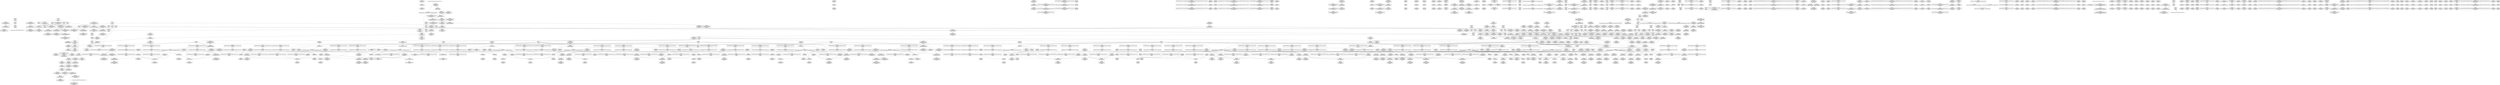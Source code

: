 digraph {
	CE0x5239a10 [shape=record,shape=Mrecord,label="{CE0x5239a10|rcu_read_unlock:_do.body|*SummSource*}"]
	CE0x52587d0 [shape=record,shape=Mrecord,label="{CE0x52587d0|avc_has_perm:_tclass|Function::avc_has_perm&Arg::tclass::|*SummSource*}"]
	CE0x52e59b0 [shape=record,shape=Mrecord,label="{CE0x52e59b0|__rcu_read_lock:_bb|*SummSink*}"]
	CE0x52e4240 [shape=record,shape=Mrecord,label="{CE0x52e4240|_ret_void,_!dbg_!27717|include/linux/rcupdate.h,424|*SummSource*}"]
	CE0x52ea340 [shape=record,shape=Mrecord,label="{CE0x52ea340|rcu_lock_release:_tmp7|*SummSink*}"]
	CE0x52cbcd0 [shape=record,shape=Mrecord,label="{CE0x52cbcd0|_call_void_asm_sideeffect_,_memory_,_dirflag_,_fpsr_,_flags_()_#3,_!dbg_!27711,_!srcloc_!27714|include/linux/rcupdate.h,244|*SummSource*}"]
	CE0x5234ca0 [shape=record,shape=Mrecord,label="{CE0x5234ca0|task_sid:_if.then}"]
	CE0x52bbcd0 [shape=record,shape=Mrecord,label="{CE0x52bbcd0|_call_void_asm_addl_$1,_%gs:$0_,_*m,ri,*m,_dirflag_,_fpsr_,_flags_(i32*___preempt_count,_i32_%sub,_i32*___preempt_count)_#3,_!dbg_!27717,_!srcloc_!27718|./arch/x86/include/asm/preempt.h,77|*SummSource*}"]
	CE0x5298870 [shape=record,shape=Mrecord,label="{CE0x5298870|rcu_read_lock:_do.body|*SummSource*}"]
	CE0x528ea50 [shape=record,shape=Mrecord,label="{CE0x528ea50|cred_sid:_security|security/selinux/hooks.c,196}"]
	CE0x52520f0 [shape=record,shape=Mrecord,label="{CE0x52520f0|i64*_getelementptr_inbounds_(_11_x_i64_,_11_x_i64_*___llvm_gcov_ctr132,_i64_0,_i64_9)|*Constant*|*SummSource*}"]
	CE0x5284400 [shape=record,shape=Mrecord,label="{CE0x5284400|task_sid:_tmp4|*LoadInst*|security/selinux/hooks.c,208|*SummSink*}"]
	CE0x5258040 [shape=record,shape=Mrecord,label="{CE0x5258040|get_current:_entry}"]
	CE0x52b18c0 [shape=record,shape=Mrecord,label="{CE0x52b18c0|rcu_read_lock:_tmp12|include/linux/rcupdate.h,882|*SummSource*}"]
	CE0x527f360 [shape=record,shape=Mrecord,label="{CE0x527f360|rcu_read_unlock:_tmp7|include/linux/rcupdate.h,933}"]
	CE0x5252080 [shape=record,shape=Mrecord,label="{CE0x5252080|i64*_getelementptr_inbounds_(_11_x_i64_,_11_x_i64_*___llvm_gcov_ctr132,_i64_0,_i64_9)|*Constant*}"]
	CE0x52a6f80 [shape=record,shape=Mrecord,label="{CE0x52a6f80|rcu_read_lock:_tmp21|include/linux/rcupdate.h,884}"]
	CE0x52f9e10 [shape=record,shape=Mrecord,label="{CE0x52f9e10|rcu_lock_acquire:_tmp5|include/linux/rcupdate.h,418|*SummSink*}"]
	CE0x5308510 [shape=record,shape=Mrecord,label="{CE0x5308510|_call_void_asm_addl_$1,_%gs:$0_,_*m,ri,*m,_dirflag_,_fpsr_,_flags_(i32*___preempt_count,_i32_%val,_i32*___preempt_count)_#3,_!dbg_!27714,_!srcloc_!27717|./arch/x86/include/asm/preempt.h,72|*SummSink*}"]
	CE0x528a4a0 [shape=record,shape=Mrecord,label="{CE0x528a4a0|rcu_read_lock:_tmp6|include/linux/rcupdate.h,882|*SummSource*}"]
	CE0x52f0900 [shape=record,shape=Mrecord,label="{CE0x52f0900|__preempt_count_add:_tmp3|*SummSink*}"]
	CE0x52fe0f0 [shape=record,shape=Mrecord,label="{CE0x52fe0f0|__preempt_count_sub:_tmp6|./arch/x86/include/asm/preempt.h,78}"]
	CE0x524ef60 [shape=record,shape=Mrecord,label="{CE0x524ef60|task_sid:_tmp1|*SummSink*}"]
	CE0x5255960 [shape=record,shape=Mrecord,label="{CE0x5255960|task_sid:_tmp19|security/selinux/hooks.c,208|*SummSource*}"]
	CE0x5295a60 [shape=record,shape=Mrecord,label="{CE0x5295a60|_call_void_asm_sideeffect_,_memory_,_dirflag_,_fpsr_,_flags_()_#3,_!dbg_!27714,_!srcloc_!27715|include/linux/rcupdate.h,239|*SummSource*}"]
	CE0x52883e0 [shape=record,shape=Mrecord,label="{CE0x52883e0|GLOBAL:_cred_sid|*Constant*|*SummSource*}"]
	CE0x52e9aa0 [shape=record,shape=Mrecord,label="{CE0x52e9aa0|__rcu_read_unlock:_tmp5|include/linux/rcupdate.h,244|*SummSource*}"]
	CE0x52c1300 [shape=record,shape=Mrecord,label="{CE0x52c1300|i64*_getelementptr_inbounds_(_4_x_i64_,_4_x_i64_*___llvm_gcov_ctr135,_i64_0,_i64_0)|*Constant*}"]
	CE0x52851c0 [shape=record,shape=Mrecord,label="{CE0x52851c0|task_sid:_call|security/selinux/hooks.c,208}"]
	CE0x52f8a50 [shape=record,shape=Mrecord,label="{CE0x52f8a50|i64*_getelementptr_inbounds_(_4_x_i64_,_4_x_i64_*___llvm_gcov_ctr133,_i64_0,_i64_2)|*Constant*}"]
	CE0x524b2c0 [shape=record,shape=Mrecord,label="{CE0x524b2c0|_call_void_mcount()_#3}"]
	CE0x52924d0 [shape=record,shape=Mrecord,label="{CE0x52924d0|_ret_void,_!dbg_!27735|include/linux/rcupdate.h,938}"]
	CE0x52f2a10 [shape=record,shape=Mrecord,label="{CE0x52f2a10|rcu_lock_acquire:_tmp}"]
	CE0x52b15d0 [shape=record,shape=Mrecord,label="{CE0x52b15d0|rcu_read_lock:_tmp11|include/linux/rcupdate.h,882|*SummSink*}"]
	CE0x525ee40 [shape=record,shape=Mrecord,label="{CE0x525ee40|selinux_kernel_module_request:_u|security/selinux/hooks.c,3566}"]
	CE0x5319140 [shape=record,shape=Mrecord,label="{CE0x5319140|_call_void_mcount()_#3|*SummSink*}"]
	CE0x5269130 [shape=record,shape=Mrecord,label="{CE0x5269130|_ret_void,_!dbg_!27717|include/linux/rcupdate.h,240|*SummSink*}"]
	CE0x52a9900 [shape=record,shape=Mrecord,label="{CE0x52a9900|cred_sid:_bb|*SummSource*}"]
	CE0x525e610 [shape=record,shape=Mrecord,label="{CE0x525e610|i64*_getelementptr_inbounds_(_4_x_i64_,_4_x_i64_*___llvm_gcov_ctr128,_i64_0,_i64_2)|*Constant*}"]
	CE0x52d0b20 [shape=record,shape=Mrecord,label="{CE0x52d0b20|_call_void_mcount()_#3}"]
	CE0x52d17d0 [shape=record,shape=Mrecord,label="{CE0x52d17d0|i64*_getelementptr_inbounds_(_4_x_i64_,_4_x_i64_*___llvm_gcov_ctr130,_i64_0,_i64_3)|*Constant*}"]
	CE0x527f5a0 [shape=record,shape=Mrecord,label="{CE0x527f5a0|_ret_void,_!dbg_!27717|include/linux/rcupdate.h,240|*SummSource*}"]
	CE0x52e2960 [shape=record,shape=Mrecord,label="{CE0x52e2960|rcu_read_unlock:_tmp22|include/linux/rcupdate.h,935|*SummSource*}"]
	CE0x524a910 [shape=record,shape=Mrecord,label="{CE0x524a910|get_current:_entry|*SummSink*}"]
	CE0x5261cb0 [shape=record,shape=Mrecord,label="{CE0x5261cb0|task_sid:_do.end|*SummSink*}"]
	CE0x5299900 [shape=record,shape=Mrecord,label="{CE0x5299900|task_sid:_tmp16|security/selinux/hooks.c,208}"]
	CE0x523a5f0 [shape=record,shape=Mrecord,label="{CE0x523a5f0|GLOBAL:_task_sid.__warned|Global_var:task_sid.__warned|*SummSink*}"]
	CE0x528ed30 [shape=record,shape=Mrecord,label="{CE0x528ed30|rcu_read_lock:_if.end|*SummSource*}"]
	CE0x528b040 [shape=record,shape=Mrecord,label="{CE0x528b040|rcu_read_lock:_tmp1|*SummSink*}"]
	CE0x523c850 [shape=record,shape=Mrecord,label="{CE0x523c850|i64*_getelementptr_inbounds_(_2_x_i64_,_2_x_i64_*___llvm_gcov_ctr98,_i64_0,_i64_1)|*Constant*|*SummSink*}"]
	CE0x52a54a0 [shape=record,shape=Mrecord,label="{CE0x52a54a0|rcu_read_lock:_tmp16|include/linux/rcupdate.h,882|*SummSource*}"]
	CE0x52f1210 [shape=record,shape=Mrecord,label="{CE0x52f1210|__preempt_count_sub:_entry|*SummSource*}"]
	CE0x52d0170 [shape=record,shape=Mrecord,label="{CE0x52d0170|__rcu_read_lock:_tmp5|include/linux/rcupdate.h,239|*SummSink*}"]
	CE0x525d0c0 [shape=record,shape=Mrecord,label="{CE0x525d0c0|GLOBAL:_get_current|*Constant*|*SummSource*}"]
	CE0x5268250 [shape=record,shape=Mrecord,label="{CE0x5268250|i64*_getelementptr_inbounds_(_11_x_i64_,_11_x_i64_*___llvm_gcov_ctr127,_i64_0,_i64_1)|*Constant*|*SummSource*}"]
	CE0x5285f20 [shape=record,shape=Mrecord,label="{CE0x5285f20|rcu_lock_acquire:_map|Function::rcu_lock_acquire&Arg::map::|*SummSource*}"]
	CE0x52d5e80 [shape=record,shape=Mrecord,label="{CE0x52d5e80|rcu_lock_release:_tmp2|*SummSource*}"]
	CE0x52c0150 [shape=record,shape=Mrecord,label="{CE0x52c0150|__preempt_count_add:_tmp}"]
	CE0x526dec0 [shape=record,shape=Mrecord,label="{CE0x526dec0|rcu_read_unlock:_tmp18|include/linux/rcupdate.h,933|*SummSink*}"]
	CE0x52ffc20 [shape=record,shape=Mrecord,label="{CE0x52ffc20|__preempt_count_add:_do.end}"]
	CE0x52622e0 [shape=record,shape=Mrecord,label="{CE0x52622e0|i64*_getelementptr_inbounds_(_2_x_i64_,_2_x_i64_*___llvm_gcov_ctr98,_i64_0,_i64_0)|*Constant*|*SummSink*}"]
	CE0x52ec5d0 [shape=record,shape=Mrecord,label="{CE0x52ec5d0|rcu_lock_acquire:_tmp2|*SummSink*}"]
	CE0x524dde0 [shape=record,shape=Mrecord,label="{CE0x524dde0|task_sid:_tmp2|*SummSource*}"]
	CE0x5298980 [shape=record,shape=Mrecord,label="{CE0x5298980|rcu_read_lock:_do.body|*SummSink*}"]
	CE0x5249130 [shape=record,shape=Mrecord,label="{CE0x5249130|rcu_read_lock:_entry}"]
	CE0x52faa40 [shape=record,shape=Mrecord,label="{CE0x52faa40|i64*_getelementptr_inbounds_(_4_x_i64_,_4_x_i64_*___llvm_gcov_ctr129,_i64_0,_i64_2)|*Constant*|*SummSource*}"]
	CE0x524eda0 [shape=record,shape=Mrecord,label="{CE0x524eda0|task_sid:_tmp1|*SummSource*}"]
	CE0x52935d0 [shape=record,shape=Mrecord,label="{CE0x52935d0|rcu_read_lock:_tobool|include/linux/rcupdate.h,882}"]
	CE0x52b25a0 [shape=record,shape=Mrecord,label="{CE0x52b25a0|rcu_read_unlock:_tmp12|include/linux/rcupdate.h,933|*SummSource*}"]
	CE0x5240df0 [shape=record,shape=Mrecord,label="{CE0x5240df0|i64*_getelementptr_inbounds_(_13_x_i64_,_13_x_i64_*___llvm_gcov_ctr126,_i64_0,_i64_9)|*Constant*|*SummSink*}"]
	CE0x5265e50 [shape=record,shape=Mrecord,label="{CE0x5265e50|GLOBAL:_lockdep_rcu_suspicious|*Constant*|*SummSource*}"]
	CE0x52a6400 [shape=record,shape=Mrecord,label="{CE0x52a6400|i8*_getelementptr_inbounds_(_25_x_i8_,_25_x_i8_*_.str45,_i32_0,_i32_0)|*Constant*|*SummSink*}"]
	CE0x5288280 [shape=record,shape=Mrecord,label="{CE0x5288280|GLOBAL:_cred_sid|*Constant*}"]
	CE0x5310be0 [shape=record,shape=Mrecord,label="{CE0x5310be0|i64*_getelementptr_inbounds_(_4_x_i64_,_4_x_i64_*___llvm_gcov_ctr134,_i64_0,_i64_2)|*Constant*|*SummSource*}"]
	CE0x528bd30 [shape=record,shape=Mrecord,label="{CE0x528bd30|i32_208|*Constant*}"]
	CE0x5238ef0 [shape=record,shape=Mrecord,label="{CE0x5238ef0|rcu_read_unlock:_tmp2|*SummSource*}"]
	CE0x523af90 [shape=record,shape=Mrecord,label="{CE0x523af90|%struct.task_struct*_(%struct.task_struct**)*_asm_movq_%gs:$_1:P_,$0_,_r,im,_dirflag_,_fpsr_,_flags_|*SummSource*}"]
	CE0x52cbc60 [shape=record,shape=Mrecord,label="{CE0x52cbc60|_call_void___preempt_count_sub(i32_1)_#10,_!dbg_!27715|include/linux/rcupdate.h,244|*SummSource*}"]
	CE0x526dbb0 [shape=record,shape=Mrecord,label="{CE0x526dbb0|i32_934|*Constant*}"]
	CE0x523a020 [shape=record,shape=Mrecord,label="{CE0x523a020|task_sid:_tmp8|security/selinux/hooks.c,208}"]
	CE0x5241380 [shape=record,shape=Mrecord,label="{CE0x5241380|cred_sid:_tmp2|*SummSource*}"]
	CE0x5241310 [shape=record,shape=Mrecord,label="{CE0x5241310|cred_sid:_tmp2}"]
	CE0x5288f80 [shape=record,shape=Mrecord,label="{CE0x5288f80|_call_void___preempt_count_add(i32_1)_#10,_!dbg_!27711|include/linux/rcupdate.h,239|*SummSource*}"]
	CE0x5325ae0 [shape=record,shape=Mrecord,label="{CE0x5325ae0|i64*_getelementptr_inbounds_(_4_x_i64_,_4_x_i64_*___llvm_gcov_ctr129,_i64_0,_i64_2)|*Constant*|*SummSink*}"]
	CE0x5295ba0 [shape=record,shape=Mrecord,label="{CE0x5295ba0|rcu_read_lock:_tmp4|include/linux/rcupdate.h,882|*SummSink*}"]
	CE0x52ab850 [shape=record,shape=Mrecord,label="{CE0x52ab850|i32_883|*Constant*|*SummSource*}"]
	CE0x52e7350 [shape=record,shape=Mrecord,label="{CE0x52e7350|i64*_getelementptr_inbounds_(_4_x_i64_,_4_x_i64_*___llvm_gcov_ctr129,_i64_0,_i64_3)|*Constant*|*SummSink*}"]
	CE0x5257f10 [shape=record,shape=Mrecord,label="{CE0x5257f10|GLOBAL:_get_current|*Constant*|*SummSink*}"]
	CE0x52fff50 [shape=record,shape=Mrecord,label="{CE0x52fff50|__preempt_count_sub:_tmp5|./arch/x86/include/asm/preempt.h,77}"]
	CE0x526fd20 [shape=record,shape=Mrecord,label="{CE0x526fd20|task_sid:_tmp18|security/selinux/hooks.c,208}"]
	CE0x53535c0 [shape=record,shape=Mrecord,label="{CE0x53535c0|_call_void_mcount()_#3|*SummSource*}"]
	CE0x5269400 [shape=record,shape=Mrecord,label="{CE0x5269400|_ret_void,_!dbg_!27717|include/linux/rcupdate.h,240}"]
	CE0x52624d0 [shape=record,shape=Mrecord,label="{CE0x52624d0|GLOBAL:_rcu_lock_acquire|*Constant*|*SummSource*}"]
	CE0x528d560 [shape=record,shape=Mrecord,label="{CE0x528d560|i64*_getelementptr_inbounds_(_4_x_i64_,_4_x_i64_*___llvm_gcov_ctr128,_i64_0,_i64_0)|*Constant*|*SummSource*}"]
	CE0x52676d0 [shape=record,shape=Mrecord,label="{CE0x52676d0|cred_sid:_sid|security/selinux/hooks.c,197|*SummSink*}"]
	CE0x528ddf0 [shape=record,shape=Mrecord,label="{CE0x528ddf0|i64*_getelementptr_inbounds_(_11_x_i64_,_11_x_i64_*___llvm_gcov_ctr127,_i64_0,_i64_0)|*Constant*}"]
	CE0x52516c0 [shape=record,shape=Mrecord,label="{CE0x52516c0|i32_934|*Constant*|*SummSink*}"]
	CE0x52e9fa0 [shape=record,shape=Mrecord,label="{CE0x52e9fa0|__rcu_read_unlock:_do.body|*SummSink*}"]
	CE0x5288e70 [shape=record,shape=Mrecord,label="{CE0x5288e70|_call_void___preempt_count_add(i32_1)_#10,_!dbg_!27711|include/linux/rcupdate.h,239}"]
	CE0x52f52d0 [shape=record,shape=Mrecord,label="{CE0x52f52d0|rcu_lock_acquire:_tmp6}"]
	CE0x5298010 [shape=record,shape=Mrecord,label="{CE0x5298010|rcu_read_lock:_tmp7|include/linux/rcupdate.h,882|*SummSink*}"]
	CE0x52eb960 [shape=record,shape=Mrecord,label="{CE0x52eb960|i32_2|*Constant*}"]
	CE0x52c0310 [shape=record,shape=Mrecord,label="{CE0x52c0310|__preempt_count_sub:_tmp1}"]
	CE0x5266630 [shape=record,shape=Mrecord,label="{CE0x5266630|GLOBAL:_rcu_read_unlock|*Constant*}"]
	CE0x52cf680 [shape=record,shape=Mrecord,label="{CE0x52cf680|COLLAPSED:_GCMRE___llvm_gcov_ctr132_internal_global_11_x_i64_zeroinitializer:_elem_0:default:}"]
	CE0x52e5d10 [shape=record,shape=Mrecord,label="{CE0x52e5d10|i64_ptrtoint_(i8*_blockaddress(_rcu_lock_acquire,_%__here)_to_i64)|*Constant*}"]
	CE0x53005a0 [shape=record,shape=Mrecord,label="{CE0x53005a0|__preempt_count_sub:_tmp6|./arch/x86/include/asm/preempt.h,78|*SummSink*}"]
	CE0x5292ea0 [shape=record,shape=Mrecord,label="{CE0x5292ea0|_call_void_mcount()_#3}"]
	CE0x52e20b0 [shape=record,shape=Mrecord,label="{CE0x52e20b0|i64*_getelementptr_inbounds_(_11_x_i64_,_11_x_i64_*___llvm_gcov_ctr132,_i64_0,_i64_10)|*Constant*|*SummSink*}"]
	CE0x52a7dd0 [shape=record,shape=Mrecord,label="{CE0x52a7dd0|rcu_read_lock:_tmp22|include/linux/rcupdate.h,884|*SummSource*}"]
	CE0x52b36e0 [shape=record,shape=Mrecord,label="{CE0x52b36e0|rcu_read_unlock:_land.lhs.true}"]
	CE0x52d11b0 [shape=record,shape=Mrecord,label="{CE0x52d11b0|rcu_lock_acquire:_tmp5|include/linux/rcupdate.h,418|*SummSource*}"]
	CE0x52be710 [shape=record,shape=Mrecord,label="{CE0x52be710|i64*_getelementptr_inbounds_(_4_x_i64_,_4_x_i64_*___llvm_gcov_ctr129,_i64_0,_i64_1)|*Constant*|*SummSink*}"]
	CE0x52be8a0 [shape=record,shape=Mrecord,label="{CE0x52be8a0|i64*_getelementptr_inbounds_(_4_x_i64_,_4_x_i64_*___llvm_gcov_ctr135,_i64_0,_i64_1)|*Constant*}"]
	CE0x5291e50 [shape=record,shape=Mrecord,label="{CE0x5291e50|GLOBAL:_rcu_read_unlock|*Constant*|*SummSource*}"]
	CE0x5261630 [shape=record,shape=Mrecord,label="{CE0x5261630|_ret_i32_%call3,_!dbg_!27722|security/selinux/hooks.c,3568|*SummSink*}"]
	CE0x523b1f0 [shape=record,shape=Mrecord,label="{CE0x523b1f0|task_sid:_tmp8|security/selinux/hooks.c,208|*SummSink*}"]
	CE0x52f7f10 [shape=record,shape=Mrecord,label="{CE0x52f7f10|__preempt_count_sub:_bb|*SummSink*}"]
	CE0x52569d0 [shape=record,shape=Mrecord,label="{CE0x52569d0|task_sid:_tmp3|*SummSink*}"]
	CE0x52ee4c0 [shape=record,shape=Mrecord,label="{CE0x52ee4c0|__rcu_read_lock:_tmp1|*SummSink*}"]
	CE0x524c0e0 [shape=record,shape=Mrecord,label="{CE0x524c0e0|i16_3|*Constant*|*SummSource*}"]
	CE0x52d8d80 [shape=record,shape=Mrecord,label="{CE0x52d8d80|rcu_read_unlock:_tmp10|include/linux/rcupdate.h,933}"]
	CE0x52a60d0 [shape=record,shape=Mrecord,label="{CE0x52a60d0|i8*_getelementptr_inbounds_(_25_x_i8_,_25_x_i8_*_.str45,_i32_0,_i32_0)|*Constant*}"]
	CE0x52d2a20 [shape=record,shape=Mrecord,label="{CE0x52d2a20|__rcu_read_lock:_do.end|*SummSource*}"]
	CE0x52ea240 [shape=record,shape=Mrecord,label="{CE0x52ea240|rcu_lock_release:_tmp7|*SummSource*}"]
	CE0x52e7050 [shape=record,shape=Mrecord,label="{CE0x52e7050|i8*_undef|*Constant*|*SummSource*}"]
	CE0x52f37b0 [shape=record,shape=Mrecord,label="{CE0x52f37b0|i64_ptrtoint_(i8*_blockaddress(_rcu_lock_release,_%__here)_to_i64)|*Constant*|*SummSink*}"]
	CE0x5283b60 [shape=record,shape=Mrecord,label="{CE0x5283b60|task_sid:_tmp6|security/selinux/hooks.c,208|*SummSource*}"]
	CE0x5286760 [shape=record,shape=Mrecord,label="{CE0x5286760|i64*_getelementptr_inbounds_(_2_x_i64_,_2_x_i64_*___llvm_gcov_ctr131,_i64_0,_i64_0)|*Constant*}"]
	CE0x530a370 [shape=record,shape=Mrecord,label="{CE0x530a370|i64*_getelementptr_inbounds_(_4_x_i64_,_4_x_i64_*___llvm_gcov_ctr128,_i64_0,_i64_1)|*Constant*|*SummSource*}"]
	CE0x525e3b0 [shape=record,shape=Mrecord,label="{CE0x525e3b0|__rcu_read_lock:_tmp2|*SummSource*}"]
	CE0x524ba00 [shape=record,shape=Mrecord,label="{CE0x524ba00|avc_has_perm:_ssid|Function::avc_has_perm&Arg::ssid::|*SummSource*}"]
	CE0x5233990 [shape=record,shape=Mrecord,label="{CE0x5233990|i64_5|*Constant*|*SummSink*}"]
	CE0x5261490 [shape=record,shape=Mrecord,label="{CE0x5261490|_ret_i32_%call3,_!dbg_!27722|security/selinux/hooks.c,3568|*SummSource*}"]
	CE0x5323d80 [shape=record,shape=Mrecord,label="{CE0x5323d80|__preempt_count_add:_tmp6|./arch/x86/include/asm/preempt.h,73|*SummSource*}"]
	CE0x52a6a20 [shape=record,shape=Mrecord,label="{CE0x52a6a20|rcu_read_lock:_tmp20|include/linux/rcupdate.h,882}"]
	CE0x5239330 [shape=record,shape=Mrecord,label="{CE0x5239330|rcu_lock_acquire:___here|*SummSink*}"]
	CE0x525a1f0 [shape=record,shape=Mrecord,label="{CE0x525a1f0|i8_8|*Constant*}"]
	CE0x5251bf0 [shape=record,shape=Mrecord,label="{CE0x5251bf0|i8*_getelementptr_inbounds_(_44_x_i8_,_44_x_i8_*_.str47,_i32_0,_i32_0)|*Constant*|*SummSource*}"]
	CE0x52548f0 [shape=record,shape=Mrecord,label="{CE0x52548f0|__preempt_count_add:_tmp2|*SummSource*}"]
	CE0x52ade70 [shape=record,shape=Mrecord,label="{CE0x52ade70|GLOBAL:_rcu_lock_acquire|*Constant*|*SummSink*}"]
	CE0x523ecf0 [shape=record,shape=Mrecord,label="{CE0x523ecf0|i32_77|*Constant*}"]
	CE0x52360c0 [shape=record,shape=Mrecord,label="{CE0x52360c0|i8_1|*Constant*}"]
	CE0x52ac5e0 [shape=record,shape=Mrecord,label="{CE0x52ac5e0|i64*_getelementptr_inbounds_(_11_x_i64_,_11_x_i64_*___llvm_gcov_ctr127,_i64_0,_i64_9)|*Constant*|*SummSource*}"]
	CE0x5292850 [shape=record,shape=Mrecord,label="{CE0x5292850|rcu_read_lock:_land.lhs.true2|*SummSource*}"]
	CE0x5262610 [shape=record,shape=Mrecord,label="{CE0x5262610|rcu_lock_acquire:_entry}"]
	CE0x5309f20 [shape=record,shape=Mrecord,label="{CE0x5309f20|__rcu_read_unlock:_tmp|*SummSink*}"]
	CE0x52d7e70 [shape=record,shape=Mrecord,label="{CE0x52d7e70|rcu_read_unlock:_tmp17|include/linux/rcupdate.h,933|*SummSink*}"]
	CE0x5294ce0 [shape=record,shape=Mrecord,label="{CE0x5294ce0|rcu_read_unlock:_tmp16|include/linux/rcupdate.h,933|*SummSource*}"]
	CE0x52926f0 [shape=record,shape=Mrecord,label="{CE0x52926f0|rcu_read_lock:_land.lhs.true2}"]
	CE0x528fe30 [shape=record,shape=Mrecord,label="{CE0x528fe30|rcu_read_lock:_bb}"]
	CE0x52482a0 [shape=record,shape=Mrecord,label="{CE0x52482a0|selinux_kernel_module_request:_kmod_name2|security/selinux/hooks.c,3566}"]
	CE0x5233ba0 [shape=record,shape=Mrecord,label="{CE0x5233ba0|i64_4|*Constant*|*SummSink*}"]
	CE0x5265540 [shape=record,shape=Mrecord,label="{CE0x5265540|_call_void_lockdep_rcu_suspicious(i8*_getelementptr_inbounds_(_25_x_i8_,_25_x_i8_*_.str3,_i32_0,_i32_0),_i32_208,_i8*_getelementptr_inbounds_(_41_x_i8_,_41_x_i8_*_.str44,_i32_0,_i32_0))_#10,_!dbg_!27732|security/selinux/hooks.c,208|*SummSink*}"]
	CE0x52960a0 [shape=record,shape=Mrecord,label="{CE0x52960a0|GLOBAL:___llvm_gcov_ctr127|Global_var:__llvm_gcov_ctr127|*SummSink*}"]
	CE0x52413f0 [shape=record,shape=Mrecord,label="{CE0x52413f0|cred_sid:_tmp2|*SummSink*}"]
	CE0x52a8a90 [shape=record,shape=Mrecord,label="{CE0x52a8a90|i8_1|*Constant*}"]
	CE0x5256720 [shape=record,shape=Mrecord,label="{CE0x5256720|GLOBAL:_rcu_read_lock|*Constant*}"]
	CE0x5306850 [shape=record,shape=Mrecord,label="{CE0x5306850|i64*_getelementptr_inbounds_(_4_x_i64_,_4_x_i64_*___llvm_gcov_ctr134,_i64_0,_i64_3)|*Constant*|*SummSource*}"]
	CE0x523a4f0 [shape=record,shape=Mrecord,label="{CE0x523a4f0|task_sid:_tmp9|security/selinux/hooks.c,208|*SummSource*}"]
	CE0x52d2000 [shape=record,shape=Mrecord,label="{CE0x52d2000|__preempt_count_add:_do.body}"]
	CE0x52beab0 [shape=record,shape=Mrecord,label="{CE0x52beab0|i64*_getelementptr_inbounds_(_4_x_i64_,_4_x_i64_*___llvm_gcov_ctr129,_i64_0,_i64_0)|*Constant*|*SummSource*}"]
	CE0x52bf010 [shape=record,shape=Mrecord,label="{CE0x52bf010|GLOBAL:___preempt_count|Global_var:__preempt_count|*SummSink*}"]
	CE0x52b2d40 [shape=record,shape=Mrecord,label="{CE0x52b2d40|i64_7|*Constant*}"]
	CE0x52a9820 [shape=record,shape=Mrecord,label="{CE0x52a9820|cred_sid:_bb}"]
	CE0x52979c0 [shape=record,shape=Mrecord,label="{CE0x52979c0|_call_void_mcount()_#3|*SummSource*}"]
	CE0x52cc1b0 [shape=record,shape=Mrecord,label="{CE0x52cc1b0|rcu_lock_acquire:_tmp2}"]
	CE0x531fc50 [shape=record,shape=Mrecord,label="{CE0x531fc50|__rcu_read_unlock:_bb}"]
	CE0x52edec0 [shape=record,shape=Mrecord,label="{CE0x52edec0|GLOBAL:___preempt_count|Global_var:__preempt_count|*SummSource*}"]
	CE0x52f2cd0 [shape=record,shape=Mrecord,label="{CE0x52f2cd0|i64*_getelementptr_inbounds_(_4_x_i64_,_4_x_i64_*___llvm_gcov_ctr128,_i64_0,_i64_0)|*Constant*|*SummSink*}"]
	CE0x528b580 [shape=record,shape=Mrecord,label="{CE0x528b580|task_sid:_tmp|*SummSink*}"]
	CE0x528ba80 [shape=record,shape=Mrecord,label="{CE0x528ba80|i8*_getelementptr_inbounds_(_25_x_i8_,_25_x_i8_*_.str3,_i32_0,_i32_0)|*Constant*|*SummSource*}"]
	CE0x52654d0 [shape=record,shape=Mrecord,label="{CE0x52654d0|_call_void_lockdep_rcu_suspicious(i8*_getelementptr_inbounds_(_25_x_i8_,_25_x_i8_*_.str3,_i32_0,_i32_0),_i32_208,_i8*_getelementptr_inbounds_(_41_x_i8_,_41_x_i8_*_.str44,_i32_0,_i32_0))_#10,_!dbg_!27732|security/selinux/hooks.c,208|*SummSource*}"]
	CE0x5253970 [shape=record,shape=Mrecord,label="{CE0x5253970|i64_2|*Constant*|*SummSource*}"]
	CE0x52fd060 [shape=record,shape=Mrecord,label="{CE0x52fd060|__preempt_count_add:_tmp1|*SummSource*}"]
	CE0x5353990 [shape=record,shape=Mrecord,label="{CE0x5353990|__preempt_count_sub:_tmp4|./arch/x86/include/asm/preempt.h,77|*SummSource*}"]
	CE0x523fa80 [shape=record,shape=Mrecord,label="{CE0x523fa80|i32_1|*Constant*}"]
	CE0x524c7f0 [shape=record,shape=Mrecord,label="{CE0x524c7f0|task_sid:_tmp9|security/selinux/hooks.c,208}"]
	CE0x52ea730 [shape=record,shape=Mrecord,label="{CE0x52ea730|__preempt_count_add:_tmp7|./arch/x86/include/asm/preempt.h,73|*SummSink*}"]
	CE0x52e5220 [shape=record,shape=Mrecord,label="{CE0x52e5220|_ret_void,_!dbg_!27717|include/linux/rcupdate.h,245}"]
	CE0x52547c0 [shape=record,shape=Mrecord,label="{CE0x52547c0|selinux_kernel_module_request:_bb|*SummSource*}"]
	CE0x527f490 [shape=record,shape=Mrecord,label="{CE0x527f490|rcu_read_unlock:_tmp7|include/linux/rcupdate.h,933|*SummSource*}"]
	CE0x523aa60 [shape=record,shape=Mrecord,label="{CE0x523aa60|i64_0|*Constant*|*SummSink*}"]
	CE0x52e5fb0 [shape=record,shape=Mrecord,label="{CE0x52e5fb0|i64_ptrtoint_(i8*_blockaddress(_rcu_lock_acquire,_%__here)_to_i64)|*Constant*|*SummSink*}"]
	CE0x52e97b0 [shape=record,shape=Mrecord,label="{CE0x52e97b0|_call_void_asm_sideeffect_,_memory_,_dirflag_,_fpsr_,_flags_()_#3,_!dbg_!27711,_!srcloc_!27714|include/linux/rcupdate.h,244}"]
	CE0x5253fd0 [shape=record,shape=Mrecord,label="{CE0x5253fd0|selinux_kernel_module_request:_ad|security/selinux/hooks.c, 3561}"]
	CE0x52b2470 [shape=record,shape=Mrecord,label="{CE0x52b2470|_call_void_lockdep_rcu_suspicious(i8*_getelementptr_inbounds_(_25_x_i8_,_25_x_i8_*_.str45,_i32_0,_i32_0),_i32_934,_i8*_getelementptr_inbounds_(_44_x_i8_,_44_x_i8_*_.str47,_i32_0,_i32_0))_#10,_!dbg_!27726|include/linux/rcupdate.h,933}"]
	CE0x52e5a90 [shape=record,shape=Mrecord,label="{CE0x52e5a90|__rcu_read_lock:_do.body}"]
	CE0x52f82d0 [shape=record,shape=Mrecord,label="{CE0x52f82d0|__preempt_count_sub:_do.body}"]
	CE0x52a66a0 [shape=record,shape=Mrecord,label="{CE0x52a66a0|rcu_read_lock:_tmp19|include/linux/rcupdate.h,882|*SummSource*}"]
	CE0x5255bc0 [shape=record,shape=Mrecord,label="{CE0x5255bc0|task_sid:_task|Function::task_sid&Arg::task::}"]
	CE0x52ed480 [shape=record,shape=Mrecord,label="{CE0x52ed480|_call_void_mcount()_#3|*SummSource*}"]
	CE0x5268e40 [shape=record,shape=Mrecord,label="{CE0x5268e40|task_sid:_tobool4|security/selinux/hooks.c,208|*SummSink*}"]
	CE0x5259080 [shape=record,shape=Mrecord,label="{CE0x5259080|i64_5|*Constant*}"]
	CE0x526e290 [shape=record,shape=Mrecord,label="{CE0x526e290|_call_void_lockdep_rcu_suspicious(i8*_getelementptr_inbounds_(_25_x_i8_,_25_x_i8_*_.str45,_i32_0,_i32_0),_i32_934,_i8*_getelementptr_inbounds_(_44_x_i8_,_44_x_i8_*_.str47,_i32_0,_i32_0))_#10,_!dbg_!27726|include/linux/rcupdate.h,933|*SummSink*}"]
	CE0x525cd60 [shape=record,shape=Mrecord,label="{CE0x525cd60|selinux_kernel_module_request:_call|security/selinux/hooks.c,3563|*SummSink*}"]
	CE0x528e660 [shape=record,shape=Mrecord,label="{CE0x528e660|_call_void_rcu_lock_acquire(%struct.lockdep_map*_rcu_lock_map)_#10,_!dbg_!27711|include/linux/rcupdate.h,881|*SummSource*}"]
	CE0x52b2eb0 [shape=record,shape=Mrecord,label="{CE0x52b2eb0|rcu_read_lock:_tmp13|include/linux/rcupdate.h,882}"]
	CE0x52bb550 [shape=record,shape=Mrecord,label="{CE0x52bb550|__preempt_count_add:_tmp5|./arch/x86/include/asm/preempt.h,72}"]
	CE0x52d8790 [shape=record,shape=Mrecord,label="{CE0x52d8790|__rcu_read_lock:_tmp7|include/linux/rcupdate.h,240|*SummSource*}"]
	CE0x52ec000 [shape=record,shape=Mrecord,label="{CE0x52ec000|%struct.lockdep_map*_null|*Constant*|*SummSource*}"]
	CE0x52e2da0 [shape=record,shape=Mrecord,label="{CE0x52e2da0|_call_void_rcu_lock_release(%struct.lockdep_map*_rcu_lock_map)_#10,_!dbg_!27733|include/linux/rcupdate.h,935|*SummSource*}"]
	CE0x52474a0 [shape=record,shape=Mrecord,label="{CE0x52474a0|i64*_getelementptr_inbounds_(_2_x_i64_,_2_x_i64_*___llvm_gcov_ctr278,_i64_0,_i64_0)|*Constant*}"]
	CE0x52a80d0 [shape=record,shape=Mrecord,label="{CE0x52a80d0|rcu_read_lock:_tmp17|include/linux/rcupdate.h,882|*SummSink*}"]
	CE0x5307470 [shape=record,shape=Mrecord,label="{CE0x5307470|rcu_lock_release:_tmp1|*SummSource*}"]
	CE0x52eb830 [shape=record,shape=Mrecord,label="{CE0x52eb830|i32_0|*Constant*}"]
	CE0x5258870 [shape=record,shape=Mrecord,label="{CE0x5258870|avc_has_perm:_tclass|Function::avc_has_perm&Arg::tclass::|*SummSink*}"]
	CE0x523a560 [shape=record,shape=Mrecord,label="{CE0x523a560|GLOBAL:_task_sid.__warned|Global_var:task_sid.__warned|*SummSource*}"]
	CE0x52d7bf0 [shape=record,shape=Mrecord,label="{CE0x52d7bf0|rcu_read_unlock:_tmp17|include/linux/rcupdate.h,933}"]
	CE0x52ecc40 [shape=record,shape=Mrecord,label="{CE0x52ecc40|rcu_lock_release:_tmp3}"]
	CE0x52f3f40 [shape=record,shape=Mrecord,label="{CE0x52f3f40|__rcu_read_unlock:_do.body}"]
	CE0x523a960 [shape=record,shape=Mrecord,label="{CE0x523a960|i64_0|*Constant*}"]
	CE0x5264430 [shape=record,shape=Mrecord,label="{CE0x5264430|rcu_read_unlock:_tmp13|include/linux/rcupdate.h,933|*SummSink*}"]
	CE0x5289620 [shape=record,shape=Mrecord,label="{CE0x5289620|__rcu_read_lock:_tmp6|include/linux/rcupdate.h,240|*SummSource*}"]
	CE0x5308350 [shape=record,shape=Mrecord,label="{CE0x5308350|void_(i32*,_i32,_i32*)*_asm_addl_$1,_%gs:$0_,_*m,ri,*m,_dirflag_,_fpsr_,_flags_}"]
	CE0x5258660 [shape=record,shape=Mrecord,label="{CE0x5258660|i16_3|*Constant*|*SummSink*}"]
	CE0x52ac160 [shape=record,shape=Mrecord,label="{CE0x52ac160|i8*_getelementptr_inbounds_(_42_x_i8_,_42_x_i8_*_.str46,_i32_0,_i32_0)|*Constant*|*SummSink*}"]
	CE0x5283620 [shape=record,shape=Mrecord,label="{CE0x5283620|i32_22|*Constant*}"]
	CE0x5268d10 [shape=record,shape=Mrecord,label="{CE0x5268d10|task_sid:_tobool4|security/selinux/hooks.c,208|*SummSource*}"]
	CE0x528fbb0 [shape=record,shape=Mrecord,label="{CE0x528fbb0|rcu_read_lock:_land.lhs.true|*SummSource*}"]
	CE0x52cfed0 [shape=record,shape=Mrecord,label="{CE0x52cfed0|GLOBAL:___llvm_gcov_ctr132|Global_var:__llvm_gcov_ctr132|*SummSink*}"]
	CE0x5286a90 [shape=record,shape=Mrecord,label="{CE0x5286a90|task_sid:_tmp25|security/selinux/hooks.c,208|*SummSink*}"]
	CE0x528bb40 [shape=record,shape=Mrecord,label="{CE0x528bb40|i8*_getelementptr_inbounds_(_25_x_i8_,_25_x_i8_*_.str3,_i32_0,_i32_0)|*Constant*|*SummSink*}"]
	CE0x52d93f0 [shape=record,shape=Mrecord,label="{CE0x52d93f0|i64*_getelementptr_inbounds_(_4_x_i64_,_4_x_i64_*___llvm_gcov_ctr133,_i64_0,_i64_0)|*Constant*|*SummSource*}"]
	CE0x5288650 [shape=record,shape=Mrecord,label="{CE0x5288650|cred_sid:_entry|*SummSource*}"]
	CE0x5239920 [shape=record,shape=Mrecord,label="{CE0x5239920|rcu_read_unlock:_do.body}"]
	CE0x5287330 [shape=record,shape=Mrecord,label="{CE0x5287330|i64*_getelementptr_inbounds_(_13_x_i64_,_13_x_i64_*___llvm_gcov_ctr126,_i64_0,_i64_12)|*Constant*|*SummSink*}"]
	CE0x52cd770 [shape=record,shape=Mrecord,label="{CE0x52cd770|__rcu_read_lock:_tmp5|include/linux/rcupdate.h,239|*SummSource*}"]
	CE0x52fcf90 [shape=record,shape=Mrecord,label="{CE0x52fcf90|__rcu_read_unlock:_do.end|*SummSource*}"]
	CE0x5309d80 [shape=record,shape=Mrecord,label="{CE0x5309d80|__rcu_read_lock:_do.body|*SummSource*}"]
	CE0x52d1cf0 [shape=record,shape=Mrecord,label="{CE0x52d1cf0|__rcu_read_unlock:_tmp7|include/linux/rcupdate.h,245|*SummSource*}"]
	CE0x525c4f0 [shape=record,shape=Mrecord,label="{CE0x525c4f0|selinux_kernel_module_request:_call3|security/selinux/hooks.c,3568|*SummSource*}"]
	CE0x524d630 [shape=record,shape=Mrecord,label="{CE0x524d630|GLOBAL:_current_task|Global_var:current_task}"]
	CE0x530aa20 [shape=record,shape=Mrecord,label="{CE0x530aa20|rcu_lock_acquire:___here|*SummSource*}"]
	CE0x5307e00 [shape=record,shape=Mrecord,label="{CE0x5307e00|rcu_lock_release:___here}"]
	CE0x5298dd0 [shape=record,shape=Mrecord,label="{CE0x5298dd0|task_sid:_tmp}"]
	CE0x52d1530 [shape=record,shape=Mrecord,label="{CE0x52d1530|_call_void_lock_acquire(%struct.lockdep_map*_%map,_i32_0,_i32_0,_i32_2,_i32_0,_%struct.lockdep_map*_null,_i64_ptrtoint_(i8*_blockaddress(_rcu_lock_acquire,_%__here)_to_i64))_#10,_!dbg_!27716|include/linux/rcupdate.h,418|*SummSource*}"]
	CE0x52e5650 [shape=record,shape=Mrecord,label="{CE0x52e5650|_ret_void,_!dbg_!27717|include/linux/rcupdate.h,245|*SummSource*}"]
	CE0x52930a0 [shape=record,shape=Mrecord,label="{CE0x52930a0|i64*_getelementptr_inbounds_(_4_x_i64_,_4_x_i64_*___llvm_gcov_ctr130,_i64_0,_i64_1)|*Constant*|*SummSink*}"]
	CE0x5306400 [shape=record,shape=Mrecord,label="{CE0x5306400|_call_void_mcount()_#3|*SummSink*}"]
	CE0x52fdb80 [shape=record,shape=Mrecord,label="{CE0x52fdb80|__rcu_read_unlock:_tmp6|include/linux/rcupdate.h,245|*SummSink*}"]
	CE0x5281fb0 [shape=record,shape=Mrecord,label="{CE0x5281fb0|task_sid:_tmp13|security/selinux/hooks.c,208|*SummSource*}"]
	CE0x5236680 [shape=record,shape=Mrecord,label="{CE0x5236680|_call_void_lockdep_rcu_suspicious(i8*_getelementptr_inbounds_(_25_x_i8_,_25_x_i8_*_.str3,_i32_0,_i32_0),_i32_208,_i8*_getelementptr_inbounds_(_41_x_i8_,_41_x_i8_*_.str44,_i32_0,_i32_0))_#10,_!dbg_!27732|security/selinux/hooks.c,208}"]
	CE0x52d49d0 [shape=record,shape=Mrecord,label="{CE0x52d49d0|rcu_read_unlock:_bb|*SummSink*}"]
	CE0x52b2400 [shape=record,shape=Mrecord,label="{CE0x52b2400|i64_6|*Constant*}"]
	CE0x5293110 [shape=record,shape=Mrecord,label="{CE0x5293110|rcu_lock_acquire:_tmp1}"]
	CE0x52e71a0 [shape=record,shape=Mrecord,label="{CE0x52e71a0|i8*_undef|*Constant*|*SummSink*}"]
	CE0x5244ce0 [shape=record,shape=Mrecord,label="{CE0x5244ce0|task_sid:_tmp12|security/selinux/hooks.c,208|*SummSource*}"]
	CE0x52d7c60 [shape=record,shape=Mrecord,label="{CE0x52d7c60|rcu_read_unlock:_tmp17|include/linux/rcupdate.h,933|*SummSource*}"]
	CE0x52d4ea0 [shape=record,shape=Mrecord,label="{CE0x52d4ea0|rcu_lock_acquire:_tmp3|*SummSource*}"]
	CE0x52aabb0 [shape=record,shape=Mrecord,label="{CE0x52aabb0|_call_void_asm_sideeffect_,_memory_,_dirflag_,_fpsr_,_flags_()_#3,_!dbg_!27714,_!srcloc_!27715|include/linux/rcupdate.h,239}"]
	CE0x526f0b0 [shape=record,shape=Mrecord,label="{CE0x526f0b0|i64*_getelementptr_inbounds_(_13_x_i64_,_13_x_i64_*___llvm_gcov_ctr126,_i64_0,_i64_11)|*Constant*}"]
	CE0x52cea10 [shape=record,shape=Mrecord,label="{CE0x52cea10|rcu_read_unlock:_call3|include/linux/rcupdate.h,933|*SummSink*}"]
	CE0x52be970 [shape=record,shape=Mrecord,label="{CE0x52be970|i64*_getelementptr_inbounds_(_4_x_i64_,_4_x_i64_*___llvm_gcov_ctr135,_i64_0,_i64_1)|*Constant*|*SummSource*}"]
	CE0x5299b90 [shape=record,shape=Mrecord,label="{CE0x5299b90|task_sid:_tmp16|security/selinux/hooks.c,208|*SummSink*}"]
	CE0x5291ec0 [shape=record,shape=Mrecord,label="{CE0x5291ec0|rcu_read_unlock:_entry|*SummSource*}"]
	CE0x53217d0 [shape=record,shape=Mrecord,label="{CE0x53217d0|__preempt_count_add:_tmp5|./arch/x86/include/asm/preempt.h,72|*SummSink*}"]
	CE0x53214c0 [shape=record,shape=Mrecord,label="{CE0x53214c0|__preempt_count_add:_tmp4|./arch/x86/include/asm/preempt.h,72}"]
	CE0x52c04b0 [shape=record,shape=Mrecord,label="{CE0x52c04b0|__preempt_count_sub:_tmp|*SummSource*}"]
	CE0x52c1560 [shape=record,shape=Mrecord,label="{CE0x52c1560|i64*_getelementptr_inbounds_(_4_x_i64_,_4_x_i64_*___llvm_gcov_ctr135,_i64_0,_i64_0)|*Constant*|*SummSource*}"]
	CE0x5246f70 [shape=record,shape=Mrecord,label="{CE0x5246f70|i64*_getelementptr_inbounds_(_2_x_i64_,_2_x_i64_*___llvm_gcov_ctr98,_i64_0,_i64_1)|*Constant*}"]
	CE0x52ad7a0 [shape=record,shape=Mrecord,label="{CE0x52ad7a0|rcu_read_unlock:_tmp7|include/linux/rcupdate.h,933|*SummSink*}"]
	CE0x52d41d0 [shape=record,shape=Mrecord,label="{CE0x52d41d0|GLOBAL:_rcu_read_unlock.__warned|Global_var:rcu_read_unlock.__warned|*SummSource*}"]
	CE0x5294080 [shape=record,shape=Mrecord,label="{CE0x5294080|rcu_read_unlock:_tmp8|include/linux/rcupdate.h,933|*SummSource*}"]
	CE0x52cf1b0 [shape=record,shape=Mrecord,label="{CE0x52cf1b0|i64*_getelementptr_inbounds_(_4_x_i64_,_4_x_i64_*___llvm_gcov_ctr128,_i64_0,_i64_2)|*Constant*|*SummSink*}"]
	CE0x52549d0 [shape=record,shape=Mrecord,label="{CE0x52549d0|i64*_getelementptr_inbounds_(_4_x_i64_,_4_x_i64_*___llvm_gcov_ctr129,_i64_0,_i64_2)|*Constant*}"]
	CE0x528b9f0 [shape=record,shape=Mrecord,label="{CE0x528b9f0|cred_sid:_tmp5|security/selinux/hooks.c,196|*SummSource*}"]
	CE0x526f540 [shape=record,shape=Mrecord,label="{CE0x526f540|task_sid:_tmp26|security/selinux/hooks.c,208|*SummSource*}"]
	CE0x528bed0 [shape=record,shape=Mrecord,label="{CE0x528bed0|i32_208|*Constant*|*SummSource*}"]
	CE0x531fb40 [shape=record,shape=Mrecord,label="{CE0x531fb40|i64_1|*Constant*}"]
	CE0x528d670 [shape=record,shape=Mrecord,label="{CE0x528d670|get_current:_tmp}"]
	CE0x528a190 [shape=record,shape=Mrecord,label="{CE0x528a190|rcu_read_lock:_tmp5|include/linux/rcupdate.h,882|*SummSink*}"]
	CE0x52ebac0 [shape=record,shape=Mrecord,label="{CE0x52ebac0|i32_2|*Constant*|*SummSource*}"]
	CE0x5256490 [shape=record,shape=Mrecord,label="{CE0x5256490|i64*_getelementptr_inbounds_(_2_x_i64_,_2_x_i64_*___llvm_gcov_ctr278,_i64_0,_i64_1)|*Constant*}"]
	CE0x52fa000 [shape=record,shape=Mrecord,label="{CE0x52fa000|rcu_lock_acquire:_tmp5|include/linux/rcupdate.h,418}"]
	CE0x52fe080 [shape=record,shape=Mrecord,label="{CE0x52fe080|i64*_getelementptr_inbounds_(_4_x_i64_,_4_x_i64_*___llvm_gcov_ctr135,_i64_0,_i64_3)|*Constant*|*SummSource*}"]
	CE0x524bfb0 [shape=record,shape=Mrecord,label="{CE0x524bfb0|i16_3|*Constant*}"]
	CE0x523bf30 [shape=record,shape=Mrecord,label="{CE0x523bf30|rcu_read_lock:_tmp9|include/linux/rcupdate.h,882}"]
	CE0x5252970 [shape=record,shape=Mrecord,label="{CE0x5252970|rcu_read_unlock:_tmp19|include/linux/rcupdate.h,933|*SummSource*}"]
	CE0x524b960 [shape=record,shape=Mrecord,label="{CE0x524b960|avc_has_perm:_ssid|Function::avc_has_perm&Arg::ssid::}"]
	CE0x52f42a0 [shape=record,shape=Mrecord,label="{CE0x52f42a0|__rcu_read_unlock:_do.body|*SummSource*}"]
	CE0x525bfb0 [shape=record,shape=Mrecord,label="{CE0x525bfb0|selinux_kernel_module_request:_kmod_name|Function::selinux_kernel_module_request&Arg::kmod_name::}"]
	CE0x524bd00 [shape=record,shape=Mrecord,label="{CE0x524bd00|avc_has_perm:_tsid|Function::avc_has_perm&Arg::tsid::|*SummSource*}"]
	CE0x523af20 [shape=record,shape=Mrecord,label="{CE0x523af20|%struct.task_struct*_(%struct.task_struct**)*_asm_movq_%gs:$_1:P_,$0_,_r,im,_dirflag_,_fpsr_,_flags_|*SummSink*}"]
	CE0x52921d0 [shape=record,shape=Mrecord,label="{CE0x52921d0|_ret_void,_!dbg_!27735|include/linux/rcupdate.h,938|*SummSink*}"]
	CE0x52b1ff0 [shape=record,shape=Mrecord,label="{CE0x52b1ff0|rcu_read_lock:_call3|include/linux/rcupdate.h,882|*SummSink*}"]
	CE0x523b970 [shape=record,shape=Mrecord,label="{CE0x523b970|i64_5|*Constant*}"]
	CE0x525eac0 [shape=record,shape=Mrecord,label="{CE0x525eac0|i8_8|*Constant*|*SummSink*}"]
	CE0x52ae100 [shape=record,shape=Mrecord,label="{CE0x52ae100|__rcu_read_lock:_tmp3|*SummSink*}"]
	CE0x525d4b0 [shape=record,shape=Mrecord,label="{CE0x525d4b0|i32_0|*Constant*}"]
	CE0x5293a30 [shape=record,shape=Mrecord,label="{CE0x5293a30|GLOBAL:_rcu_lock_map|Global_var:rcu_lock_map}"]
	CE0x5353d90 [shape=record,shape=Mrecord,label="{CE0x5353d90|__preempt_count_sub:_tmp3}"]
	CE0x52ce180 [shape=record,shape=Mrecord,label="{CE0x52ce180|rcu_read_unlock:_tmp|*SummSink*}"]
	CE0x531fe10 [shape=record,shape=Mrecord,label="{CE0x531fe10|__preempt_count_add:_tmp2}"]
	CE0x52c10f0 [shape=record,shape=Mrecord,label="{CE0x52c10f0|__preempt_count_sub:_do.end|*SummSink*}"]
	CE0x5285320 [shape=record,shape=Mrecord,label="{CE0x5285320|task_sid:_tobool|security/selinux/hooks.c,208}"]
	CE0x52611c0 [shape=record,shape=Mrecord,label="{CE0x52611c0|get_current:_tmp2|*SummSink*}"]
	CE0x5297bd0 [shape=record,shape=Mrecord,label="{CE0x5297bd0|rcu_read_lock:_tmp6|include/linux/rcupdate.h,882|*SummSink*}"]
	CE0x52a7220 [shape=record,shape=Mrecord,label="{CE0x52a7220|i64*_getelementptr_inbounds_(_11_x_i64_,_11_x_i64_*___llvm_gcov_ctr127,_i64_0,_i64_10)|*Constant*}"]
	CE0x52542f0 [shape=record,shape=Mrecord,label="{CE0x52542f0|selinux_kernel_module_request:_call1|security/selinux/hooks.c,3563}"]
	CE0x52f5f50 [shape=record,shape=Mrecord,label="{CE0x52f5f50|rcu_lock_release:_tmp4|include/linux/rcupdate.h,423|*SummSource*}"]
	CE0x52837c0 [shape=record,shape=Mrecord,label="{CE0x52837c0|cred_sid:_tmp3|*SummSource*}"]
	CE0x52aaa30 [shape=record,shape=Mrecord,label="{CE0x52aaa30|_ret_void,_!dbg_!27719|./arch/x86/include/asm/preempt.h,73|*SummSink*}"]
	CE0x5253ea0 [shape=record,shape=Mrecord,label="{CE0x5253ea0|task_sid:_tmp5|security/selinux/hooks.c,208|*SummSink*}"]
	CE0x5284c90 [shape=record,shape=Mrecord,label="{CE0x5284c90|i64_3|*Constant*}"]
	CE0x52e38f0 [shape=record,shape=Mrecord,label="{CE0x52e38f0|_ret_void,_!dbg_!27717|include/linux/rcupdate.h,424|*SummSink*}"]
	CE0x5254a40 [shape=record,shape=Mrecord,label="{CE0x5254a40|i64*_getelementptr_inbounds_(_4_x_i64_,_4_x_i64_*___llvm_gcov_ctr129,_i64_0,_i64_1)|*Constant*|*SummSource*}"]
	CE0x52a6710 [shape=record,shape=Mrecord,label="{CE0x52a6710|rcu_read_lock:_tmp19|include/linux/rcupdate.h,882|*SummSink*}"]
	CE0x524b460 [shape=record,shape=Mrecord,label="{CE0x524b460|_call_void_mcount()_#3|*SummSink*}"]
	CE0x523c7e0 [shape=record,shape=Mrecord,label="{CE0x523c7e0|get_current:_tmp|*SummSink*}"]
	CE0x52977c0 [shape=record,shape=Mrecord,label="{CE0x52977c0|cred_sid:_tmp3|*SummSink*}"]
	CE0x52f8e60 [shape=record,shape=Mrecord,label="{CE0x52f8e60|i32_0|*Constant*}"]
	CE0x5268700 [shape=record,shape=Mrecord,label="{CE0x5268700|task_sid:_call3|security/selinux/hooks.c,208|*SummSource*}"]
	CE0x659f7f0 [shape=record,shape=Mrecord,label="{CE0x659f7f0|selinux_kernel_module_request:_tmp}"]
	CE0x52936a0 [shape=record,shape=Mrecord,label="{CE0x52936a0|rcu_read_lock:_tobool|include/linux/rcupdate.h,882|*SummSource*}"]
	CE0x5243270 [shape=record,shape=Mrecord,label="{CE0x5243270|i32_1|*Constant*|*SummSink*}"]
	CE0x5293b20 [shape=record,shape=Mrecord,label="{CE0x5293b20|GLOBAL:_rcu_lock_map|Global_var:rcu_lock_map|*SummSource*}"]
	CE0x52f7d50 [shape=record,shape=Mrecord,label="{CE0x52f7d50|__preempt_count_sub:_bb|*SummSource*}"]
	CE0x528eac0 [shape=record,shape=Mrecord,label="{CE0x528eac0|cred_sid:_security|security/selinux/hooks.c,196|*SummSource*}"]
	CE0x5281c80 [shape=record,shape=Mrecord,label="{CE0x5281c80|task_sid:_tmp12|security/selinux/hooks.c,208|*SummSink*}"]
	CE0x5284d70 [shape=record,shape=Mrecord,label="{CE0x5284d70|rcu_read_lock:_tobool|include/linux/rcupdate.h,882|*SummSink*}"]
	CE0x526c520 [shape=record,shape=Mrecord,label="{CE0x526c520|rcu_read_unlock:_bb}"]
	CE0x52ec1d0 [shape=record,shape=Mrecord,label="{CE0x52ec1d0|__rcu_read_unlock:_tmp3}"]
	CE0x53207e0 [shape=record,shape=Mrecord,label="{CE0x53207e0|__preempt_count_sub:_val|Function::__preempt_count_sub&Arg::val::}"]
	CE0x52a5610 [shape=record,shape=Mrecord,label="{CE0x52a5610|rcu_read_lock:_tmp16|include/linux/rcupdate.h,882|*SummSink*}"]
	CE0x5293180 [shape=record,shape=Mrecord,label="{CE0x5293180|rcu_lock_acquire:_tmp1|*SummSource*}"]
	CE0x5280c20 [shape=record,shape=Mrecord,label="{CE0x5280c20|task_sid:_tmp20|security/selinux/hooks.c,208|*SummSink*}"]
	CE0x52f0e10 [shape=record,shape=Mrecord,label="{CE0x52f0e10|i64*_getelementptr_inbounds_(_4_x_i64_,_4_x_i64_*___llvm_gcov_ctr134,_i64_0,_i64_0)|*Constant*|*SummSource*}"]
	CE0x5233a60 [shape=record,shape=Mrecord,label="{CE0x5233a60|i64_4|*Constant*}"]
	CE0x52f1320 [shape=record,shape=Mrecord,label="{CE0x52f1320|__preempt_count_sub:_entry|*SummSink*}"]
	CE0x5295480 [shape=record,shape=Mrecord,label="{CE0x5295480|rcu_read_unlock:_tmp3|*SummSource*}"]
	CE0x52aafd0 [shape=record,shape=Mrecord,label="{CE0x52aafd0|rcu_read_unlock:_tmp11|include/linux/rcupdate.h,933}"]
	CE0x5287280 [shape=record,shape=Mrecord,label="{CE0x5287280|i64*_getelementptr_inbounds_(_13_x_i64_,_13_x_i64_*___llvm_gcov_ctr126,_i64_0,_i64_12)|*Constant*|*SummSource*}"]
	CE0x526f6c0 [shape=record,shape=Mrecord,label="{CE0x526f6c0|task_sid:_tmp25|security/selinux/hooks.c,208}"]
	CE0x52b1460 [shape=record,shape=Mrecord,label="{CE0x52b1460|rcu_read_lock:_tmp11|include/linux/rcupdate.h,882|*SummSource*}"]
	CE0x5267bc0 [shape=record,shape=Mrecord,label="{CE0x5267bc0|rcu_read_lock:_tmp3|*SummSource*}"]
	CE0x52e3650 [shape=record,shape=Mrecord,label="{CE0x52e3650|GLOBAL:_rcu_lock_release|*Constant*|*SummSource*}"]
	CE0x524ca70 [shape=record,shape=Mrecord,label="{CE0x524ca70|selinux_kernel_module_request:_type|security/selinux/hooks.c,3565|*SummSource*}"]
	CE0x52826e0 [shape=record,shape=Mrecord,label="{CE0x52826e0|cred_sid:_tmp5|security/selinux/hooks.c,196|*SummSink*}"]
	CE0x531feb0 [shape=record,shape=Mrecord,label="{CE0x531feb0|__rcu_read_unlock:_bb|*SummSource*}"]
	CE0x5353e60 [shape=record,shape=Mrecord,label="{CE0x5353e60|__preempt_count_sub:_tmp3|*SummSource*}"]
	CE0x5261ad0 [shape=record,shape=Mrecord,label="{CE0x5261ad0|task_sid:_do.end}"]
	CE0x52e3fe0 [shape=record,shape=Mrecord,label="{CE0x52e3fe0|GLOBAL:___rcu_read_unlock|*Constant*}"]
	CE0x52f8dd0 [shape=record,shape=Mrecord,label="{CE0x52f8dd0|_call_void_mcount()_#3}"]
	CE0x52fcd10 [shape=record,shape=Mrecord,label="{CE0x52fcd10|__rcu_read_unlock:_tmp4|include/linux/rcupdate.h,244|*SummSource*}"]
	CE0x5254360 [shape=record,shape=Mrecord,label="{CE0x5254360|selinux_kernel_module_request:_call1|security/selinux/hooks.c,3563|*SummSink*}"]
	CE0x5267220 [shape=record,shape=Mrecord,label="{CE0x5267220|get_current:_tmp4|./arch/x86/include/asm/current.h,14|*SummSink*}"]
	CE0x52d8190 [shape=record,shape=Mrecord,label="{CE0x52d8190|i64*_getelementptr_inbounds_(_4_x_i64_,_4_x_i64_*___llvm_gcov_ctr128,_i64_0,_i64_1)|*Constant*|*SummSink*}"]
	CE0x52ec280 [shape=record,shape=Mrecord,label="{CE0x52ec280|%struct.lockdep_map*_null|*Constant*|*SummSink*}"]
	CE0x52ea570 [shape=record,shape=Mrecord,label="{CE0x52ea570|i8*_undef|*Constant*}"]
	CE0x52aaf60 [shape=record,shape=Mrecord,label="{CE0x52aaf60|rcu_read_unlock:_tmp12|include/linux/rcupdate.h,933}"]
	CE0x52e3c90 [shape=record,shape=Mrecord,label="{CE0x52e3c90|rcu_lock_release:_map|Function::rcu_lock_release&Arg::map::|*SummSource*}"]
	CE0x52695b0 [shape=record,shape=Mrecord,label="{CE0x52695b0|GLOBAL:___llvm_gcov_ctr132|Global_var:__llvm_gcov_ctr132}"]
	CE0x52fcca0 [shape=record,shape=Mrecord,label="{CE0x52fcca0|__rcu_read_unlock:_tmp4|include/linux/rcupdate.h,244}"]
	CE0x53208f0 [shape=record,shape=Mrecord,label="{CE0x53208f0|__preempt_count_sub:_val|Function::__preempt_count_sub&Arg::val::|*SummSource*}"]
	CE0x5297950 [shape=record,shape=Mrecord,label="{CE0x5297950|_call_void_mcount()_#3}"]
	CE0x5326030 [shape=record,shape=Mrecord,label="{CE0x5326030|__preempt_count_sub:_sub|./arch/x86/include/asm/preempt.h,77|*SummSink*}"]
	CE0x52a5930 [shape=record,shape=Mrecord,label="{CE0x52a5930|i64*_getelementptr_inbounds_(_11_x_i64_,_11_x_i64_*___llvm_gcov_ctr127,_i64_0,_i64_8)|*Constant*}"]
	CE0x528e2e0 [shape=record,shape=Mrecord,label="{CE0x528e2e0|__rcu_read_lock:_tmp}"]
	CE0x52ffb50 [shape=record,shape=Mrecord,label="{CE0x52ffb50|__preempt_count_sub:_do.end}"]
	CE0x52a6630 [shape=record,shape=Mrecord,label="{CE0x52a6630|rcu_read_lock:_tmp19|include/linux/rcupdate.h,882}"]
	CE0x52805e0 [shape=record,shape=Mrecord,label="{CE0x52805e0|rcu_read_lock:_call|include/linux/rcupdate.h,882}"]
	CE0x5234800 [shape=record,shape=Mrecord,label="{CE0x5234800|rcu_read_lock:_do.end}"]
	CE0x5261000 [shape=record,shape=Mrecord,label="{CE0x5261000|task_sid:_land.lhs.true2}"]
	CE0x5309ad0 [shape=record,shape=Mrecord,label="{CE0x5309ad0|__rcu_read_unlock:_tmp}"]
	CE0x5297a90 [shape=record,shape=Mrecord,label="{CE0x5297a90|_call_void_mcount()_#3|*SummSink*}"]
	CE0x52e4c10 [shape=record,shape=Mrecord,label="{CE0x52e4c10|__rcu_read_unlock:_entry}"]
	CE0x5254960 [shape=record,shape=Mrecord,label="{CE0x5254960|__preempt_count_add:_tmp2|*SummSink*}"]
	CE0x5307cf0 [shape=record,shape=Mrecord,label="{CE0x5307cf0|rcu_lock_release:_bb|*SummSink*}"]
	CE0x528ff00 [shape=record,shape=Mrecord,label="{CE0x528ff00|rcu_read_lock:_bb|*SummSource*}"]
	CE0x52647a0 [shape=record,shape=Mrecord,label="{CE0x52647a0|rcu_read_unlock:_tmp14|include/linux/rcupdate.h,933}"]
	CE0x526c210 [shape=record,shape=Mrecord,label="{CE0x526c210|rcu_read_unlock:_if.end}"]
	CE0x5258a90 [shape=record,shape=Mrecord,label="{CE0x5258a90|i32_16|*Constant*}"]
	CE0x524ec50 [shape=record,shape=Mrecord,label="{CE0x524ec50|_call_void_mcount()_#3|*SummSink*}"]
	CE0x5265c00 [shape=record,shape=Mrecord,label="{CE0x5265c00|GLOBAL:_lockdep_rcu_suspicious|*Constant*}"]
	CE0x5264880 [shape=record,shape=Mrecord,label="{CE0x5264880|rcu_read_unlock:_tmp14|include/linux/rcupdate.h,933|*SummSource*}"]
	CE0x52d7780 [shape=record,shape=Mrecord,label="{CE0x52d7780|i64*_getelementptr_inbounds_(_11_x_i64_,_11_x_i64_*___llvm_gcov_ctr132,_i64_0,_i64_8)|*Constant*|*SummSink*}"]
	CE0x52e4380 [shape=record,shape=Mrecord,label="{CE0x52e4380|_call_void___rcu_read_unlock()_#10,_!dbg_!27734|include/linux/rcupdate.h,937}"]
	CE0x528ee40 [shape=record,shape=Mrecord,label="{CE0x528ee40|rcu_read_lock:_if.end|*SummSink*}"]
	CE0x523a190 [shape=record,shape=Mrecord,label="{CE0x523a190|task_sid:_tmp7|security/selinux/hooks.c,208}"]
	CE0x52590f0 [shape=record,shape=Mrecord,label="{CE0x52590f0|task_sid:_tobool1|security/selinux/hooks.c,208|*SummSink*}"]
	CE0x52540b0 [shape=record,shape=Mrecord,label="{CE0x52540b0|selinux_kernel_module_request:_ad|security/selinux/hooks.c, 3561|*SummSink*}"]
	CE0x5308910 [shape=record,shape=Mrecord,label="{CE0x5308910|i64*_getelementptr_inbounds_(_4_x_i64_,_4_x_i64_*___llvm_gcov_ctr133,_i64_0,_i64_0)|*Constant*}"]
	CE0x5234790 [shape=record,shape=Mrecord,label="{CE0x5234790|i64*_getelementptr_inbounds_(_11_x_i64_,_11_x_i64_*___llvm_gcov_ctr127,_i64_0,_i64_0)|*Constant*|*SummSink*}"]
	CE0x5261150 [shape=record,shape=Mrecord,label="{CE0x5261150|get_current:_tmp2|*SummSource*}"]
	CE0x52946d0 [shape=record,shape=Mrecord,label="{CE0x52946d0|rcu_read_unlock:_tmp15|include/linux/rcupdate.h,933}"]
	CE0x523bdb0 [shape=record,shape=Mrecord,label="{CE0x523bdb0|i64_4|*Constant*}"]
	CE0x5309950 [shape=record,shape=Mrecord,label="{CE0x5309950|__rcu_read_unlock:_tmp1}"]
	CE0x5254c20 [shape=record,shape=Mrecord,label="{CE0x5254c20|i64*_getelementptr_inbounds_(_4_x_i64_,_4_x_i64_*___llvm_gcov_ctr135,_i64_0,_i64_1)|*Constant*|*SummSink*}"]
	CE0x52eb620 [shape=record,shape=Mrecord,label="{CE0x52eb620|GLOBAL:_lock_acquire|*Constant*|*SummSink*}"]
	CE0x52396b0 [shape=record,shape=Mrecord,label="{CE0x52396b0|rcu_lock_acquire:_bb|*SummSink*}"]
	CE0x523f330 [shape=record,shape=Mrecord,label="{CE0x523f330|GLOBAL:_task_sid|*Constant*|*SummSource*}"]
	CE0x5240600 [shape=record,shape=Mrecord,label="{CE0x5240600|i8*_getelementptr_inbounds_(_41_x_i8_,_41_x_i8_*_.str44,_i32_0,_i32_0)|*Constant*}"]
	CE0x5266e90 [shape=record,shape=Mrecord,label="{CE0x5266e90|task_sid:_land.lhs.true|*SummSource*}"]
	CE0x5295590 [shape=record,shape=Mrecord,label="{CE0x5295590|rcu_read_unlock:_tmp3|*SummSink*}"]
	CE0x5269000 [shape=record,shape=Mrecord,label="{CE0x5269000|i64_6|*Constant*}"]
	CE0x5251b80 [shape=record,shape=Mrecord,label="{CE0x5251b80|i8*_getelementptr_inbounds_(_44_x_i8_,_44_x_i8_*_.str47,_i32_0,_i32_0)|*Constant*}"]
	CE0x5252310 [shape=record,shape=Mrecord,label="{CE0x5252310|i64*_getelementptr_inbounds_(_11_x_i64_,_11_x_i64_*___llvm_gcov_ctr132,_i64_0,_i64_9)|*Constant*|*SummSink*}"]
	CE0x52a75b0 [shape=record,shape=Mrecord,label="{CE0x52a75b0|i64*_getelementptr_inbounds_(_11_x_i64_,_11_x_i64_*___llvm_gcov_ctr127,_i64_0,_i64_10)|*Constant*|*SummSink*}"]
	CE0x52ebf90 [shape=record,shape=Mrecord,label="{CE0x52ebf90|%struct.lockdep_map*_null|*Constant*}"]
	CE0x52f6150 [shape=record,shape=Mrecord,label="{CE0x52f6150|rcu_lock_release:_tmp4|include/linux/rcupdate.h,423|*SummSink*}"]
	CE0x525b090 [shape=record,shape=Mrecord,label="{CE0x525b090|selinux_kernel_module_request:_entry|*SummSink*}"]
	CE0x5297ea0 [shape=record,shape=Mrecord,label="{CE0x5297ea0|rcu_read_lock:_tmp7|include/linux/rcupdate.h,882|*SummSource*}"]
	CE0x531fda0 [shape=record,shape=Mrecord,label="{CE0x531fda0|__preempt_count_add:_tmp|*SummSink*}"]
	CE0x52a97b0 [shape=record,shape=Mrecord,label="{CE0x52a97b0|i64*_getelementptr_inbounds_(_2_x_i64_,_2_x_i64_*___llvm_gcov_ctr131,_i64_0,_i64_0)|*Constant*|*SummSink*}"]
	CE0x524aa40 [shape=record,shape=Mrecord,label="{CE0x524aa40|_ret_%struct.task_struct*_%tmp4,_!dbg_!27714|./arch/x86/include/asm/current.h,14|*SummSource*}"]
	CE0x52ae5a0 [shape=record,shape=Mrecord,label="{CE0x52ae5a0|GLOBAL:___preempt_count_sub|*Constant*}"]
	CE0x52856e0 [shape=record,shape=Mrecord,label="{CE0x52856e0|COLLAPSED:_GCMRE___llvm_gcov_ctr131_internal_global_2_x_i64_zeroinitializer:_elem_0:default:}"]
	CE0x5320cb0 [shape=record,shape=Mrecord,label="{CE0x5320cb0|_call_void_mcount()_#3|*SummSource*}"]
	CE0x52d04d0 [shape=record,shape=Mrecord,label="{CE0x52d04d0|__rcu_read_lock:_tmp5|include/linux/rcupdate.h,239}"]
	CE0x52eabe0 [shape=record,shape=Mrecord,label="{CE0x52eabe0|__preempt_count_add:_tmp7|./arch/x86/include/asm/preempt.h,73|*SummSource*}"]
	CE0x52cb930 [shape=record,shape=Mrecord,label="{CE0x52cb930|_call_void_asm_addl_$1,_%gs:$0_,_*m,ri,*m,_dirflag_,_fpsr_,_flags_(i32*___preempt_count,_i32_%sub,_i32*___preempt_count)_#3,_!dbg_!27717,_!srcloc_!27718|./arch/x86/include/asm/preempt.h,77|*SummSink*}"]
	CE0x52d84f0 [shape=record,shape=Mrecord,label="{CE0x52d84f0|__rcu_read_lock:_tmp7|include/linux/rcupdate.h,240|*SummSink*}"]
	CE0x5286d20 [shape=record,shape=Mrecord,label="{CE0x5286d20|task_sid:_tmp26|security/selinux/hooks.c,208}"]
	CE0x526c3d0 [shape=record,shape=Mrecord,label="{CE0x526c3d0|rcu_read_unlock:_if.end|*SummSink*}"]
	CE0x531fa40 [shape=record,shape=Mrecord,label="{CE0x531fa40|__rcu_read_unlock:_do.end|*SummSink*}"]
	CE0x5263c10 [shape=record,shape=Mrecord,label="{CE0x5263c10|GLOBAL:___rcu_read_lock|*Constant*|*SummSource*}"]
	CE0x52e4520 [shape=record,shape=Mrecord,label="{CE0x52e4520|_call_void___rcu_read_unlock()_#10,_!dbg_!27734|include/linux/rcupdate.h,937|*SummSink*}"]
	CE0x52bf1d0 [shape=record,shape=Mrecord,label="{CE0x52bf1d0|i64*_getelementptr_inbounds_(_4_x_i64_,_4_x_i64_*___llvm_gcov_ctr129,_i64_0,_i64_3)|*Constant*}"]
	CE0x52f88c0 [shape=record,shape=Mrecord,label="{CE0x52f88c0|__rcu_read_lock:_do.end|*SummSink*}"]
	CE0x52e6780 [shape=record,shape=Mrecord,label="{CE0x52e6780|i8*_undef|*Constant*}"]
	CE0x52ec070 [shape=record,shape=Mrecord,label="{CE0x52ec070|__rcu_read_unlock:_tmp2|*SummSink*}"]
	CE0x52a5e80 [shape=record,shape=Mrecord,label="{CE0x52a5e80|GLOBAL:_lockdep_rcu_suspicious|*Constant*}"]
	CE0x52f66f0 [shape=record,shape=Mrecord,label="{CE0x52f66f0|rcu_lock_release:_tmp5|include/linux/rcupdate.h,423|*SummSource*}"]
	CE0x5290030 [shape=record,shape=Mrecord,label="{CE0x5290030|rcu_lock_release:_tmp|*SummSource*}"]
	CE0x5245b40 [shape=record,shape=Mrecord,label="{CE0x5245b40|selinux_kernel_module_request:_call|security/selinux/hooks.c,3563}"]
	CE0x5293c30 [shape=record,shape=Mrecord,label="{CE0x5293c30|GLOBAL:_rcu_lock_map|Global_var:rcu_lock_map|*SummSink*}"]
	CE0x5263c80 [shape=record,shape=Mrecord,label="{CE0x5263c80|__rcu_read_lock:_entry|*SummSource*}"]
	CE0x5285750 [shape=record,shape=Mrecord,label="{CE0x5285750|cred_sid:_tmp|*SummSource*}"]
	CE0x52d5e10 [shape=record,shape=Mrecord,label="{CE0x52d5e10|rcu_lock_release:_tmp2}"]
	CE0x5267130 [shape=record,shape=Mrecord,label="{CE0x5267130|task_sid:_tmp7|security/selinux/hooks.c,208|*SummSource*}"]
	CE0x5266400 [shape=record,shape=Mrecord,label="{CE0x5266400|_ret_i32_%tmp6,_!dbg_!27716|security/selinux/hooks.c,197|*SummSource*}"]
	CE0x523d070 [shape=record,shape=Mrecord,label="{CE0x523d070|avc_has_perm:_auditdata|Function::avc_has_perm&Arg::auditdata::|*SummSink*}"]
	CE0x5313d30 [shape=record,shape=Mrecord,label="{CE0x5313d30|VOIDTB_TE:_CE:_elem_0:default:}"]
	CE0x52e2190 [shape=record,shape=Mrecord,label="{CE0x52e2190|rcu_read_unlock:_tmp21|include/linux/rcupdate.h,935|*SummSink*}"]
	CE0x524dd70 [shape=record,shape=Mrecord,label="{CE0x524dd70|task_sid:_tmp2}"]
	CE0x52eaa60 [shape=record,shape=Mrecord,label="{CE0x52eaa60|__preempt_count_add:_tmp7|./arch/x86/include/asm/preempt.h,73}"]
	CE0x5289f20 [shape=record,shape=Mrecord,label="{CE0x5289f20|rcu_read_lock:_tmp5|include/linux/rcupdate.h,882}"]
	CE0x5263da0 [shape=record,shape=Mrecord,label="{CE0x5263da0|__rcu_read_lock:_entry}"]
	CE0x52f7b90 [shape=record,shape=Mrecord,label="{CE0x52f7b90|__preempt_count_sub:_bb}"]
	CE0x5297510 [shape=record,shape=Mrecord,label="{CE0x5297510|GLOBAL:___rcu_read_lock|*Constant*|*SummSink*}"]
	CE0x52f75b0 [shape=record,shape=Mrecord,label="{CE0x52f75b0|rcu_lock_acquire:_bb}"]
	CE0x52e40d0 [shape=record,shape=Mrecord,label="{CE0x52e40d0|_ret_void,_!dbg_!27717|include/linux/rcupdate.h,424}"]
	CE0x52ae010 [shape=record,shape=Mrecord,label="{CE0x52ae010|__rcu_read_lock:_tmp3|*SummSource*}"]
	CE0x52d54f0 [shape=record,shape=Mrecord,label="{CE0x52d54f0|_call_void_mcount()_#3}"]
	CE0x52d0be0 [shape=record,shape=Mrecord,label="{CE0x52d0be0|_call_void_mcount()_#3|*SummSource*}"]
	CE0x523b280 [shape=record,shape=Mrecord,label="{CE0x523b280|GLOBAL:_task_sid.__warned|Global_var:task_sid.__warned}"]
	CE0x5248230 [shape=record,shape=Mrecord,label="{CE0x5248230|selinux_kernel_module_request:_kmod_name|Function::selinux_kernel_module_request&Arg::kmod_name::|*SummSink*}"]
	CE0x52ae430 [shape=record,shape=Mrecord,label="{CE0x52ae430|_call_void___preempt_count_sub(i32_1)_#10,_!dbg_!27715|include/linux/rcupdate.h,244|*SummSink*}"]
	CE0x5287fe0 [shape=record,shape=Mrecord,label="{CE0x5287fe0|task_sid:_call7|security/selinux/hooks.c,208|*SummSink*}"]
	CE0x5283e00 [shape=record,shape=Mrecord,label="{CE0x5283e00|rcu_read_lock:_tmp2}"]
	CE0x52f3de0 [shape=record,shape=Mrecord,label="{CE0x52f3de0|i64*_getelementptr_inbounds_(_4_x_i64_,_4_x_i64_*___llvm_gcov_ctr133,_i64_0,_i64_3)|*Constant*|*SummSink*}"]
	CE0x5291cb0 [shape=record,shape=Mrecord,label="{CE0x5291cb0|GLOBAL:_rcu_read_unlock|*Constant*|*SummSink*}"]
	CE0x5321390 [shape=record,shape=Mrecord,label="{CE0x5321390|__preempt_count_sub:_tmp2|*SummSink*}"]
	CE0x52f5950 [shape=record,shape=Mrecord,label="{CE0x52f5950|i64*_getelementptr_inbounds_(_4_x_i64_,_4_x_i64_*___llvm_gcov_ctr133,_i64_0,_i64_2)|*Constant*|*SummSource*}"]
	CE0x5281510 [shape=record,shape=Mrecord,label="{CE0x5281510|i64*_getelementptr_inbounds_(_13_x_i64_,_13_x_i64_*___llvm_gcov_ctr126,_i64_0,_i64_10)|*Constant*}"]
	CE0x525eeb0 [shape=record,shape=Mrecord,label="{CE0x525eeb0|selinux_kernel_module_request:_u|security/selinux/hooks.c,3566|*SummSource*}"]
	CE0x5298ab0 [shape=record,shape=Mrecord,label="{CE0x5298ab0|rcu_read_lock:_land.lhs.true}"]
	CE0x52d9750 [shape=record,shape=Mrecord,label="{CE0x52d9750|rcu_lock_release:_tmp}"]
	CE0x5288510 [shape=record,shape=Mrecord,label="{CE0x5288510|GLOBAL:_cred_sid|*Constant*|*SummSink*}"]
	CE0x5269540 [shape=record,shape=Mrecord,label="{CE0x5269540|rcu_read_unlock:_tobool|include/linux/rcupdate.h,933|*SummSink*}"]
	CE0x527dd40 [shape=record,shape=Mrecord,label="{CE0x527dd40|i64*_getelementptr_inbounds_(_11_x_i64_,_11_x_i64_*___llvm_gcov_ctr127,_i64_0,_i64_0)|*Constant*|*SummSource*}"]
	CE0x52ec350 [shape=record,shape=Mrecord,label="{CE0x52ec350|i64_1|*Constant*}"]
	CE0x52a8bc0 [shape=record,shape=Mrecord,label="{CE0x52a8bc0|_call_void_lockdep_rcu_suspicious(i8*_getelementptr_inbounds_(_25_x_i8_,_25_x_i8_*_.str45,_i32_0,_i32_0),_i32_883,_i8*_getelementptr_inbounds_(_42_x_i8_,_42_x_i8_*_.str46,_i32_0,_i32_0))_#10,_!dbg_!27728|include/linux/rcupdate.h,882}"]
	CE0x53215a0 [shape=record,shape=Mrecord,label="{CE0x53215a0|__preempt_count_add:_tmp4|./arch/x86/include/asm/preempt.h,72|*SummSink*}"]
	CE0x5287eb0 [shape=record,shape=Mrecord,label="{CE0x5287eb0|task_sid:_call7|security/selinux/hooks.c,208|*SummSource*}"]
	CE0x5296580 [shape=record,shape=Mrecord,label="{CE0x5296580|rcu_read_unlock:_tmp6|include/linux/rcupdate.h,933|*SummSink*}"]
	CE0x5323df0 [shape=record,shape=Mrecord,label="{CE0x5323df0|__preempt_count_add:_tmp6|./arch/x86/include/asm/preempt.h,73|*SummSink*}"]
	CE0x523d3e0 [shape=record,shape=Mrecord,label="{CE0x523d3e0|_ret_i32_%retval.0,_!dbg_!27728|security/selinux/avc.c,775|*SummSink*}"]
	CE0x52ac570 [shape=record,shape=Mrecord,label="{CE0x52ac570|i64*_getelementptr_inbounds_(_11_x_i64_,_11_x_i64_*___llvm_gcov_ctr127,_i64_0,_i64_9)|*Constant*}"]
	CE0x5251ca0 [shape=record,shape=Mrecord,label="{CE0x5251ca0|i8*_getelementptr_inbounds_(_44_x_i8_,_44_x_i8_*_.str47,_i32_0,_i32_0)|*Constant*|*SummSink*}"]
	CE0x524e000 [shape=record,shape=Mrecord,label="{CE0x524e000|get_current:_tmp4|./arch/x86/include/asm/current.h,14}"]
	CE0x5307220 [shape=record,shape=Mrecord,label="{CE0x5307220|rcu_lock_release:_indirectgoto|*SummSource*}"]
	CE0x525c560 [shape=record,shape=Mrecord,label="{CE0x525c560|avc_has_perm:_entry}"]
	CE0x5306190 [shape=record,shape=Mrecord,label="{CE0x5306190|__rcu_read_unlock:_tmp3|*SummSink*}"]
	CE0x52fa570 [shape=record,shape=Mrecord,label="{CE0x52fa570|GLOBAL:___preempt_count|Global_var:__preempt_count}"]
	CE0x5295ad0 [shape=record,shape=Mrecord,label="{CE0x5295ad0|_ret_void,_!dbg_!27719|./arch/x86/include/asm/preempt.h,73|*SummSource*}"]
	CE0x523fb50 [shape=record,shape=Mrecord,label="{CE0x523fb50|i32_1|*Constant*|*SummSource*}"]
	CE0x525b9d0 [shape=record,shape=Mrecord,label="{CE0x525b9d0|selinux_kernel_module_request:_tmp2}"]
	CE0x528dcc0 [shape=record,shape=Mrecord,label="{CE0x528dcc0|rcu_read_lock:_if.then|*SummSink*}"]
	CE0x526c5e0 [shape=record,shape=Mrecord,label="{CE0x526c5e0|task_sid:_tmp17|security/selinux/hooks.c,208|*SummSource*}"]
	CE0x5247700 [shape=record,shape=Mrecord,label="{CE0x5247700|selinux_kernel_module_request:_bb|*SummSink*}"]
	CE0x528ad50 [shape=record,shape=Mrecord,label="{CE0x528ad50|task_sid:_real_cred|security/selinux/hooks.c,208}"]
	CE0x5353920 [shape=record,shape=Mrecord,label="{CE0x5353920|__preempt_count_sub:_tmp4|./arch/x86/include/asm/preempt.h,77}"]
	CE0x52662a0 [shape=record,shape=Mrecord,label="{CE0x52662a0|_ret_i32_%tmp6,_!dbg_!27716|security/selinux/hooks.c,197}"]
	CE0x5323d10 [shape=record,shape=Mrecord,label="{CE0x5323d10|__preempt_count_add:_tmp6|./arch/x86/include/asm/preempt.h,73}"]
	CE0x5266f80 [shape=record,shape=Mrecord,label="{CE0x5266f80|task_sid:_land.lhs.true|*SummSink*}"]
	CE0x52c03b0 [shape=record,shape=Mrecord,label="{CE0x52c03b0|__preempt_count_add:_tmp|*SummSource*}"]
	CE0x52f5ee0 [shape=record,shape=Mrecord,label="{CE0x52f5ee0|rcu_lock_release:_tmp4|include/linux/rcupdate.h,423}"]
	CE0x52c01c0 [shape=record,shape=Mrecord,label="{CE0x52c01c0|COLLAPSED:_GCMRE___llvm_gcov_ctr129_internal_global_4_x_i64_zeroinitializer:_elem_0:default:}"]
	CE0x5247910 [shape=record,shape=Mrecord,label="{CE0x5247910|selinux_kernel_module_request:_entry}"]
	CE0x5262a00 [shape=record,shape=Mrecord,label="{CE0x5262a00|i32_22|*Constant*|*SummSource*}"]
	CE0x5a90540 [shape=record,shape=Mrecord,label="{CE0x5a90540|selinux_kernel_module_request:_call|security/selinux/hooks.c,3563|*SummSource*}"]
	CE0x52d4ff0 [shape=record,shape=Mrecord,label="{CE0x52d4ff0|rcu_lock_acquire:_tmp3|*SummSink*}"]
	CE0x5259b60 [shape=record,shape=Mrecord,label="{CE0x5259b60|selinux_kernel_module_request:_u|security/selinux/hooks.c,3566|*SummSink*}"]
	CE0x52fd990 [shape=record,shape=Mrecord,label="{CE0x52fd990|__rcu_read_unlock:_tmp6|include/linux/rcupdate.h,245}"]
	CE0x52a7620 [shape=record,shape=Mrecord,label="{CE0x52a7620|rcu_read_lock:_tmp21|include/linux/rcupdate.h,884|*SummSink*}"]
	CE0x5294970 [shape=record,shape=Mrecord,label="{CE0x5294970|rcu_read_unlock:_tmp15|include/linux/rcupdate.h,933|*SummSink*}"]
	CE0x5256900 [shape=record,shape=Mrecord,label="{CE0x5256900|task_sid:_tmp3|*SummSource*}"]
	CE0x52539e0 [shape=record,shape=Mrecord,label="{CE0x52539e0|i64_2|*Constant*|*SummSink*}"]
	CE0x5244a90 [shape=record,shape=Mrecord,label="{CE0x5244a90|task_sid:_tmp11|security/selinux/hooks.c,208|*SummSink*}"]
	CE0x528a760 [shape=record,shape=Mrecord,label="{CE0x528a760|rcu_read_unlock:_tmp9|include/linux/rcupdate.h,933}"]
	CE0x52445b0 [shape=record,shape=Mrecord,label="{CE0x52445b0|task_sid:_tmp10|security/selinux/hooks.c,208|*SummSink*}"]
	CE0x525e340 [shape=record,shape=Mrecord,label="{CE0x525e340|__rcu_read_lock:_tmp2}"]
	CE0x5294bb0 [shape=record,shape=Mrecord,label="{CE0x5294bb0|rcu_read_unlock:_tmp16|include/linux/rcupdate.h,933}"]
	CE0x52ed940 [shape=record,shape=Mrecord,label="{CE0x52ed940|rcu_lock_acquire:_tmp4|include/linux/rcupdate.h,418|*SummSink*}"]
	CE0x52e6450 [shape=record,shape=Mrecord,label="{CE0x52e6450|rcu_lock_acquire:_tmp7|*SummSource*}"]
	CE0x528db30 [shape=record,shape=Mrecord,label="{CE0x528db30|rcu_read_lock:_if.then}"]
	CE0x52a87d0 [shape=record,shape=Mrecord,label="{CE0x52a87d0|rcu_read_lock:_tmp18|include/linux/rcupdate.h,882|*SummSink*}"]
	CE0x528ec60 [shape=record,shape=Mrecord,label="{CE0x528ec60|rcu_read_lock:_if.end}"]
	CE0x52867d0 [shape=record,shape=Mrecord,label="{CE0x52867d0|i64*_getelementptr_inbounds_(_2_x_i64_,_2_x_i64_*___llvm_gcov_ctr131,_i64_0,_i64_0)|*Constant*|*SummSource*}"]
	CE0x524ebb0 [shape=record,shape=Mrecord,label="{CE0x524ebb0|_call_void_mcount()_#3|*SummSource*}"]
	CE0x5308e70 [shape=record,shape=Mrecord,label="{CE0x5308e70|rcu_lock_acquire:_indirectgoto}"]
	CE0x5260e90 [shape=record,shape=Mrecord,label="{CE0x5260e90|task_sid:_land.lhs.true2|*SummSource*}"]
	CE0x52cd4a0 [shape=record,shape=Mrecord,label="{CE0x52cd4a0|rcu_read_unlock:_tmp1|*SummSink*}"]
	CE0x5252d90 [shape=record,shape=Mrecord,label="{CE0x5252d90|rcu_read_unlock:_tmp20|include/linux/rcupdate.h,933}"]
	CE0x5289690 [shape=record,shape=Mrecord,label="{CE0x5289690|__rcu_read_lock:_tmp6|include/linux/rcupdate.h,240|*SummSink*}"]
	CE0x5280160 [shape=record,shape=Mrecord,label="{CE0x5280160|task_sid:_tmp4|*LoadInst*|security/selinux/hooks.c,208}"]
	CE0x52ed3c0 [shape=record,shape=Mrecord,label="{CE0x52ed3c0|_call_void_mcount()_#3}"]
	CE0x524e270 [shape=record,shape=Mrecord,label="{CE0x524e270|i64*_getelementptr_inbounds_(_13_x_i64_,_13_x_i64_*___llvm_gcov_ctr126,_i64_0,_i64_0)|*Constant*|*SummSink*}"]
	CE0x52442c0 [shape=record,shape=Mrecord,label="{CE0x52442c0|selinux_kernel_module_request:_tmp3|*SummSource*}"]
	CE0x52f07f0 [shape=record,shape=Mrecord,label="{CE0x52f07f0|__preempt_count_add:_tmp3|*SummSource*}"]
	CE0x52d35e0 [shape=record,shape=Mrecord,label="{CE0x52d35e0|__rcu_read_lock:_tmp4|include/linux/rcupdate.h,239|*SummSink*}"]
	CE0x52f3470 [shape=record,shape=Mrecord,label="{CE0x52f3470|i64_ptrtoint_(i8*_blockaddress(_rcu_lock_release,_%__here)_to_i64)|*Constant*|*SummSource*}"]
	CE0x53465f0 [shape=record,shape=Mrecord,label="{CE0x53465f0|i64*_getelementptr_inbounds_(_4_x_i64_,_4_x_i64_*___llvm_gcov_ctr135,_i64_0,_i64_2)|*Constant*|*SummSource*}"]
	CE0x5240b90 [shape=record,shape=Mrecord,label="{CE0x5240b90|i64*_getelementptr_inbounds_(_13_x_i64_,_13_x_i64_*___llvm_gcov_ctr126,_i64_0,_i64_9)|*Constant*}"]
	CE0x52e5830 [shape=record,shape=Mrecord,label="{CE0x52e5830|__rcu_read_lock:_bb|*SummSource*}"]
	CE0x52f7150 [shape=record,shape=Mrecord,label="{CE0x52f7150|GLOBAL:_lock_release|*Constant*|*SummSource*}"]
	CE0x52633f0 [shape=record,shape=Mrecord,label="{CE0x52633f0|rcu_read_lock:_tmp|*SummSource*}"]
	CE0x5288710 [shape=record,shape=Mrecord,label="{CE0x5288710|cred_sid:_entry|*SummSink*}"]
	CE0x52a8d30 [shape=record,shape=Mrecord,label="{CE0x52a8d30|_call_void_lockdep_rcu_suspicious(i8*_getelementptr_inbounds_(_25_x_i8_,_25_x_i8_*_.str45,_i32_0,_i32_0),_i32_883,_i8*_getelementptr_inbounds_(_42_x_i8_,_42_x_i8_*_.str46,_i32_0,_i32_0))_#10,_!dbg_!27728|include/linux/rcupdate.h,882|*SummSource*}"]
	CE0x52cee40 [shape=record,shape=Mrecord,label="{CE0x52cee40|rcu_read_unlock:_tmp13|include/linux/rcupdate.h,933}"]
	CE0x5236350 [shape=record,shape=Mrecord,label="{CE0x5236350|i8_1|*Constant*|*SummSink*}"]
	CE0x52e1810 [shape=record,shape=Mrecord,label="{CE0x52e1810|rcu_read_unlock:_tmp20|include/linux/rcupdate.h,933|*SummSink*}"]
	CE0x5292a50 [shape=record,shape=Mrecord,label="{CE0x5292a50|rcu_read_lock:_land.lhs.true2|*SummSink*}"]
	CE0x524b660 [shape=record,shape=Mrecord,label="{CE0x524b660|_call_void_rcu_read_lock()_#10,_!dbg_!27712|security/selinux/hooks.c,207}"]
	CE0x528b1c0 [shape=record,shape=Mrecord,label="{CE0x528b1c0|i64*_getelementptr_inbounds_(_11_x_i64_,_11_x_i64_*___llvm_gcov_ctr127,_i64_0,_i64_1)|*Constant*}"]
	CE0x5269340 [shape=record,shape=Mrecord,label="{CE0x5269340|_call_void_rcu_lock_acquire(%struct.lockdep_map*_rcu_lock_map)_#10,_!dbg_!27711|include/linux/rcupdate.h,881}"]
	CE0x527e560 [shape=record,shape=Mrecord,label="{CE0x527e560|_call_void___rcu_read_lock()_#10,_!dbg_!27710|include/linux/rcupdate.h,879}"]
	CE0x52953e0 [shape=record,shape=Mrecord,label="{CE0x52953e0|rcu_read_unlock:_tmp3}"]
	CE0x52bc080 [shape=record,shape=Mrecord,label="{CE0x52bc080|_call_void_mcount()_#3}"]
	CE0x53467c0 [shape=record,shape=Mrecord,label="{CE0x53467c0|i64*_getelementptr_inbounds_(_4_x_i64_,_4_x_i64_*___llvm_gcov_ctr135,_i64_0,_i64_2)|*Constant*|*SummSink*}"]
	CE0x52ec0e0 [shape=record,shape=Mrecord,label="{CE0x52ec0e0|i64*_getelementptr_inbounds_(_4_x_i64_,_4_x_i64_*___llvm_gcov_ctr134,_i64_0,_i64_2)|*Constant*}"]
	CE0x5294800 [shape=record,shape=Mrecord,label="{CE0x5294800|rcu_read_unlock:_tmp15|include/linux/rcupdate.h,933|*SummSource*}"]
	CE0x5244380 [shape=record,shape=Mrecord,label="{CE0x5244380|selinux_kernel_module_request:_tmp3|*SummSink*}"]
	CE0x525c020 [shape=record,shape=Mrecord,label="{CE0x525c020|selinux_kernel_module_request:_kmod_name|Function::selinux_kernel_module_request&Arg::kmod_name::|*SummSource*}"]
	CE0x523d8b0 [shape=record,shape=Mrecord,label="{CE0x523d8b0|get_current:_bb|*SummSource*}"]
	CE0x52f1930 [shape=record,shape=Mrecord,label="{CE0x52f1930|rcu_lock_release:_bb}"]
	CE0x52ad3e0 [shape=record,shape=Mrecord,label="{CE0x52ad3e0|rcu_read_lock:_call|include/linux/rcupdate.h,882|*SummSink*}"]
	CE0x5320da0 [shape=record,shape=Mrecord,label="{CE0x5320da0|_call_void_mcount()_#3|*SummSink*}"]
	CE0x52ce2d0 [shape=record,shape=Mrecord,label="{CE0x52ce2d0|rcu_read_unlock:_tmp1|*SummSource*}"]
	CE0x527eea0 [shape=record,shape=Mrecord,label="{CE0x527eea0|rcu_read_lock:_tmp|*SummSink*}"]
	CE0x525cbd0 [shape=record,shape=Mrecord,label="{CE0x525cbd0|i32_(i32,_i32,_i16,_i32,_%struct.common_audit_data*)*_bitcast_(i32_(i32,_i32,_i16,_i32,_%struct.common_audit_data.495*)*_avc_has_perm_to_i32_(i32,_i32,_i16,_i32,_%struct.common_audit_data*)*)|*Constant*|*SummSink*}"]
	CE0x5258760 [shape=record,shape=Mrecord,label="{CE0x5258760|avc_has_perm:_tclass|Function::avc_has_perm&Arg::tclass::}"]
	CE0x52e3da0 [shape=record,shape=Mrecord,label="{CE0x52e3da0|rcu_lock_release:_map|Function::rcu_lock_release&Arg::map::|*SummSink*}"]
	CE0x52968f0 [shape=record,shape=Mrecord,label="{CE0x52968f0|i64*_getelementptr_inbounds_(_4_x_i64_,_4_x_i64_*___llvm_gcov_ctr130,_i64_0,_i64_1)|*Constant*}"]
	CE0x52ed650 [shape=record,shape=Mrecord,label="{CE0x52ed650|rcu_lock_acquire:_tmp4|include/linux/rcupdate.h,418}"]
	CE0x52b1a30 [shape=record,shape=Mrecord,label="{CE0x52b1a30|rcu_read_lock:_tmp12|include/linux/rcupdate.h,882|*SummSink*}"]
	CE0x52f6390 [shape=record,shape=Mrecord,label="{CE0x52f6390|rcu_lock_release:_tmp5|include/linux/rcupdate.h,423|*SummSink*}"]
	CE0x528c090 [shape=record,shape=Mrecord,label="{CE0x528c090|i32_208|*Constant*|*SummSink*}"]
	CE0x5305c00 [shape=record,shape=Mrecord,label="{CE0x5305c00|__rcu_read_unlock:_tmp1|*SummSink*}"]
	CE0x5282840 [shape=record,shape=Mrecord,label="{CE0x5282840|rcu_read_lock:_entry|*SummSource*}"]
	CE0x52982a0 [shape=record,shape=Mrecord,label="{CE0x52982a0|GLOBAL:_rcu_read_lock.__warned|Global_var:rcu_read_lock.__warned}"]
	CE0x5268bb0 [shape=record,shape=Mrecord,label="{CE0x5268bb0|task_sid:_tobool4|security/selinux/hooks.c,208}"]
	CE0x525d830 [shape=record,shape=Mrecord,label="{CE0x525d830|i32_0|*Constant*|*SummSource*}"]
	CE0x5253c50 [shape=record,shape=Mrecord,label="{CE0x5253c50|task_sid:_tmp5|security/selinux/hooks.c,208|*SummSource*}"]
	CE0x5288980 [shape=record,shape=Mrecord,label="{CE0x5288980|cred_sid:_cred|Function::cred_sid&Arg::cred::|*SummSource*}"]
	CE0x524abd0 [shape=record,shape=Mrecord,label="{CE0x524abd0|_ret_%struct.task_struct*_%tmp4,_!dbg_!27714|./arch/x86/include/asm/current.h,14|*SummSink*}"]
	CE0x52baad0 [shape=record,shape=Mrecord,label="{CE0x52baad0|__preempt_count_sub:_tmp1|*SummSink*}"]
	CE0x5258f70 [shape=record,shape=Mrecord,label="{CE0x5258f70|task_sid:_tmp9|security/selinux/hooks.c,208|*SummSink*}"]
	CE0x5240670 [shape=record,shape=Mrecord,label="{CE0x5240670|i8*_getelementptr_inbounds_(_41_x_i8_,_41_x_i8_*_.str44,_i32_0,_i32_0)|*Constant*|*SummSource*}"]
	CE0x5287d50 [shape=record,shape=Mrecord,label="{CE0x5287d50|task_sid:_call7|security/selinux/hooks.c,208}"]
	CE0x5285670 [shape=record,shape=Mrecord,label="{CE0x5285670|cred_sid:_tmp}"]
	CE0x5254540 [shape=record,shape=Mrecord,label="{CE0x5254540|selinux_kernel_module_request:_type|security/selinux/hooks.c,3565|*SummSink*}"]
	CE0x52ce260 [shape=record,shape=Mrecord,label="{CE0x52ce260|rcu_read_unlock:_tmp1}"]
	CE0x5247660 [shape=record,shape=Mrecord,label="{CE0x5247660|get_current:_tmp1}"]
	CE0x526dd50 [shape=record,shape=Mrecord,label="{CE0x526dd50|rcu_read_unlock:_tmp18|include/linux/rcupdate.h,933|*SummSource*}"]
	CE0x52395f0 [shape=record,shape=Mrecord,label="{CE0x52395f0|rcu_lock_acquire:_bb|*SummSource*}"]
	CE0x52b1790 [shape=record,shape=Mrecord,label="{CE0x52b1790|rcu_read_lock:_tmp12|include/linux/rcupdate.h,882}"]
	CE0x52e6390 [shape=record,shape=Mrecord,label="{CE0x52e6390|rcu_lock_acquire:_tmp7}"]
	CE0x52d1aa0 [shape=record,shape=Mrecord,label="{CE0x52d1aa0|__preempt_count_add:_bb}"]
	CE0x5282370 [shape=record,shape=Mrecord,label="{CE0x5282370|task_sid:_call3|security/selinux/hooks.c,208}"]
	CE0x5265890 [shape=record,shape=Mrecord,label="{CE0x5265890|i8*_getelementptr_inbounds_(_25_x_i8_,_25_x_i8_*_.str3,_i32_0,_i32_0)|*Constant*}"]
	CE0x52aa580 [shape=record,shape=Mrecord,label="{CE0x52aa580|rcu_read_unlock:_tobool|include/linux/rcupdate.h,933|*SummSource*}"]
	CE0x52ae870 [shape=record,shape=Mrecord,label="{CE0x52ae870|__preempt_count_add:_val|Function::__preempt_count_add&Arg::val::|*SummSink*}"]
	CE0x52d82e0 [shape=record,shape=Mrecord,label="{CE0x52d82e0|i64*_getelementptr_inbounds_(_4_x_i64_,_4_x_i64_*___llvm_gcov_ctr134,_i64_0,_i64_1)|*Constant*}"]
	CE0x5307b00 [shape=record,shape=Mrecord,label="{CE0x5307b00|GLOBAL:___preempt_count_sub|*Constant*|*SummSink*}"]
	CE0x523d720 [shape=record,shape=Mrecord,label="{CE0x523d720|get_current:_bb}"]
	CE0x524e380 [shape=record,shape=Mrecord,label="{CE0x524e380|task_sid:_land.lhs.true2|*SummSink*}"]
	CE0x5254040 [shape=record,shape=Mrecord,label="{CE0x5254040|selinux_kernel_module_request:_ad|security/selinux/hooks.c, 3561|*SummSource*}"]
	CE0x524e850 [shape=record,shape=Mrecord,label="{CE0x524e850|task_sid:_if.end|*SummSink*}"]
	CE0x527e150 [shape=record,shape=Mrecord,label="{CE0x527e150|_call_void_asm_sideeffect_,_memory_,_dirflag_,_fpsr_,_flags_()_#3,_!dbg_!27714,_!srcloc_!27715|include/linux/rcupdate.h,239|*SummSink*}"]
	CE0x52d0d30 [shape=record,shape=Mrecord,label="{CE0x52d0d30|_call_void_mcount()_#3|*SummSink*}"]
	CE0x52475f0 [shape=record,shape=Mrecord,label="{CE0x52475f0|i64_1|*Constant*}"]
	CE0x52f1a10 [shape=record,shape=Mrecord,label="{CE0x52f1a10|rcu_lock_release:_bb|*SummSource*}"]
	CE0x52e8f70 [shape=record,shape=Mrecord,label="{CE0x52e8f70|__preempt_count_add:_bb|*SummSink*}"]
	CE0x5264f20 [shape=record,shape=Mrecord,label="{CE0x5264f20|i64*_getelementptr_inbounds_(_11_x_i64_,_11_x_i64_*___llvm_gcov_ctr127,_i64_0,_i64_1)|*Constant*|*SummSink*}"]
	CE0x5282c80 [shape=record,shape=Mrecord,label="{CE0x5282c80|GLOBAL:_rcu_read_lock.__warned|Global_var:rcu_read_lock.__warned|*SummSource*}"]
	CE0x528ace0 [shape=record,shape=Mrecord,label="{CE0x528ace0|task_sid:_tobool|security/selinux/hooks.c,208|*SummSource*}"]
	CE0x5269a50 [shape=record,shape=Mrecord,label="{CE0x5269a50|task_sid:_do.end6|*SummSource*}"]
	CE0x52d4c10 [shape=record,shape=Mrecord,label="{CE0x52d4c10|rcu_read_unlock:_if.then|*SummSource*}"]
	CE0x5259160 [shape=record,shape=Mrecord,label="{CE0x5259160|task_sid:_tmp15|security/selinux/hooks.c,208|*SummSource*}"]
	CE0x5233c40 [shape=record,shape=Mrecord,label="{CE0x5233c40|task_sid:_tmp10|security/selinux/hooks.c,208}"]
	CE0x5239c20 [shape=record,shape=Mrecord,label="{CE0x5239c20|i64*_getelementptr_inbounds_(_13_x_i64_,_13_x_i64_*___llvm_gcov_ctr126,_i64_0,_i64_8)|*Constant*|*SummSink*}"]
	CE0x52ae800 [shape=record,shape=Mrecord,label="{CE0x52ae800|__preempt_count_add:_entry}"]
	CE0x523ee70 [shape=record,shape=Mrecord,label="{CE0x523ee70|i32_77|*Constant*|*SummSink*}"]
	CE0x52f0fa0 [shape=record,shape=Mrecord,label="{CE0x52f0fa0|__preempt_count_sub:_entry}"]
	CE0x52348d0 [shape=record,shape=Mrecord,label="{CE0x52348d0|rcu_read_lock:_do.end|*SummSource*}"]
	CE0x52cdc70 [shape=record,shape=Mrecord,label="{CE0x52cdc70|rcu_read_unlock:_land.lhs.true2|*SummSink*}"]
	CE0x52e3880 [shape=record,shape=Mrecord,label="{CE0x52e3880|rcu_lock_release:_entry|*SummSink*}"]
	CE0x5248520 [shape=record,shape=Mrecord,label="{CE0x5248520|selinux_kernel_module_request:_kmod_name2|security/selinux/hooks.c,3566|*SummSource*}"]
	CE0x526f860 [shape=record,shape=Mrecord,label="{CE0x526f860|task_sid:_tmp25|security/selinux/hooks.c,208|*SummSource*}"]
	CE0x52cde30 [shape=record,shape=Mrecord,label="{CE0x52cde30|i32_1|*Constant*}"]
	CE0x5306740 [shape=record,shape=Mrecord,label="{CE0x5306740|__preempt_count_add:_tmp3}"]
	CE0x5255e30 [shape=record,shape=Mrecord,label="{CE0x5255e30|_ret_i32_%call7,_!dbg_!27749|security/selinux/hooks.c,210}"]
	CE0x525c770 [shape=record,shape=Mrecord,label="{CE0x525c770|selinux_kernel_module_request:_call3|security/selinux/hooks.c,3568|*SummSink*}"]
	CE0x52b12e0 [shape=record,shape=Mrecord,label="{CE0x52b12e0|rcu_read_lock:_tmp11|include/linux/rcupdate.h,882}"]
	CE0x526f3b0 [shape=record,shape=Mrecord,label="{CE0x526f3b0|i64*_getelementptr_inbounds_(_13_x_i64_,_13_x_i64_*___llvm_gcov_ctr126,_i64_0,_i64_11)|*Constant*|*SummSource*}"]
	CE0x528a7f0 [shape=record,shape=Mrecord,label="{CE0x528a7f0|rcu_read_unlock:_tobool1|include/linux/rcupdate.h,933}"]
	CE0x5236220 [shape=record,shape=Mrecord,label="{CE0x5236220|i8_1|*Constant*|*SummSource*}"]
	CE0x52e27f0 [shape=record,shape=Mrecord,label="{CE0x52e27f0|rcu_read_unlock:_tmp22|include/linux/rcupdate.h,935}"]
	CE0x52b3560 [shape=record,shape=Mrecord,label="{CE0x52b3560|cred_sid:_tmp6|security/selinux/hooks.c,197|*SummSink*}"]
	"CONST[source:0(mediator),value:0(static)][purpose:{operation}]"
	CE0x525e970 [shape=record,shape=Mrecord,label="{CE0x525e970|i8_8|*Constant*|*SummSource*}"]
	CE0x5244b80 [shape=record,shape=Mrecord,label="{CE0x5244b80|task_sid:_tmp12|security/selinux/hooks.c,208}"]
	CE0x52bf2b0 [shape=record,shape=Mrecord,label="{CE0x52bf2b0|i64*_getelementptr_inbounds_(_4_x_i64_,_4_x_i64_*___llvm_gcov_ctr129,_i64_0,_i64_3)|*Constant*|*SummSource*}"]
	CE0x528b710 [shape=record,shape=Mrecord,label="{CE0x528b710|cred_sid:_tmp5|security/selinux/hooks.c,196}"]
	CE0x52a4c40 [shape=record,shape=Mrecord,label="{CE0x52a4c40|rcu_read_lock:_tmp14|include/linux/rcupdate.h,882|*SummSink*}"]
	CE0x52969b0 [shape=record,shape=Mrecord,label="{CE0x52969b0|i64*_getelementptr_inbounds_(_4_x_i64_,_4_x_i64_*___llvm_gcov_ctr130,_i64_0,_i64_1)|*Constant*|*SummSource*}"]
	CE0x526c310 [shape=record,shape=Mrecord,label="{CE0x526c310|rcu_read_unlock:_if.end|*SummSource*}"]
	CE0x526c980 [shape=record,shape=Mrecord,label="{CE0x526c980|i64*_getelementptr_inbounds_(_13_x_i64_,_13_x_i64_*___llvm_gcov_ctr126,_i64_0,_i64_8)|*Constant*}"]
	CE0x5245110 [shape=record,shape=Mrecord,label="{CE0x5245110|i64_1|*Constant*|*SummSink*}"]
	CE0x524e970 [shape=record,shape=Mrecord,label="{CE0x524e970|i64*_getelementptr_inbounds_(_13_x_i64_,_13_x_i64_*___llvm_gcov_ctr126,_i64_0,_i64_0)|*Constant*}"]
	CE0x5294f70 [shape=record,shape=Mrecord,label="{CE0x5294f70|i64_2|*Constant*}"]
	CE0x52aea70 [shape=record,shape=Mrecord,label="{CE0x52aea70|__preempt_count_add:_entry|*SummSource*}"]
	CE0x527e710 [shape=record,shape=Mrecord,label="{CE0x527e710|_call_void___rcu_read_lock()_#10,_!dbg_!27710|include/linux/rcupdate.h,879|*SummSink*}"]
	CE0x5254bb0 [shape=record,shape=Mrecord,label="{CE0x5254bb0|__preempt_count_sub:_tmp|*SummSink*}"]
	CE0x5280bb0 [shape=record,shape=Mrecord,label="{CE0x5280bb0|task_sid:_tmp20|security/selinux/hooks.c,208|*SummSource*}"]
	CE0x52a6b50 [shape=record,shape=Mrecord,label="{CE0x52a6b50|rcu_read_lock:_tmp20|include/linux/rcupdate.h,882|*SummSource*}"]
	CE0x5299620 [shape=record,shape=Mrecord,label="{CE0x5299620|i64_7|*Constant*|*SummSource*}"]
	CE0x530a5e0 [shape=record,shape=Mrecord,label="{CE0x530a5e0|__rcu_read_unlock:_tmp2|*SummSource*}"]
	CE0x5264d40 [shape=record,shape=Mrecord,label="{CE0x5264d40|task_sid:_do.body5|*SummSource*}"]
	CE0x528a090 [shape=record,shape=Mrecord,label="{CE0x528a090|rcu_read_lock:_tmp5|include/linux/rcupdate.h,882|*SummSource*}"]
	CE0x525b100 [shape=record,shape=Mrecord,label="{CE0x525b100|i64*_getelementptr_inbounds_(_2_x_i64_,_2_x_i64_*___llvm_gcov_ctr278,_i64_0,_i64_0)|*Constant*|*SummSink*}"]
	CE0x523fc30 [shape=record,shape=Mrecord,label="{CE0x523fc30|i64*_getelementptr_inbounds_(_13_x_i64_,_13_x_i64_*___llvm_gcov_ctr126,_i64_0,_i64_10)|*Constant*|*SummSource*}"]
	CE0x52a7690 [shape=record,shape=Mrecord,label="{CE0x52a7690|rcu_read_lock:_tmp22|include/linux/rcupdate.h,884|*SummSink*}"]
	CE0x52903d0 [shape=record,shape=Mrecord,label="{CE0x52903d0|task_sid:_bb|*SummSource*}"]
	CE0x523b790 [shape=record,shape=Mrecord,label="{CE0x523b790|rcu_read_lock:_tmp8|include/linux/rcupdate.h,882|*SummSink*}"]
	CE0x52996c0 [shape=record,shape=Mrecord,label="{CE0x52996c0|i64_7|*Constant*|*SummSink*}"]
	CE0x52854f0 [shape=record,shape=Mrecord,label="{CE0x52854f0|task_sid:_call|security/selinux/hooks.c,208|*SummSource*}"]
	CE0x5234470 [shape=record,shape=Mrecord,label="{CE0x5234470|GLOBAL:_rcu_read_lock|*Constant*|*SummSource*}"]
	CE0x52cf6f0 [shape=record,shape=Mrecord,label="{CE0x52cf6f0|rcu_read_unlock:_tmp|*SummSource*}"]
	CE0x5320310 [shape=record,shape=Mrecord,label="{CE0x5320310|i64*_getelementptr_inbounds_(_4_x_i64_,_4_x_i64_*___llvm_gcov_ctr134,_i64_0,_i64_0)|*Constant*}"]
	CE0x52f2fd0 [shape=record,shape=Mrecord,label="{CE0x52f2fd0|GLOBAL:_lock_release|*Constant*|*SummSink*}"]
	CE0x52edf30 [shape=record,shape=Mrecord,label="{CE0x52edf30|GLOBAL:___preempt_count|Global_var:__preempt_count}"]
	CE0x5313a90 [shape=record,shape=Mrecord,label="{CE0x5313a90|__preempt_count_sub:_tmp5|./arch/x86/include/asm/preempt.h,77|*SummSink*}"]
	CE0x527d5f0 [shape=record,shape=Mrecord,label="{CE0x527d5f0|_call_void_mcount()_#3}"]
	CE0x5288a90 [shape=record,shape=Mrecord,label="{CE0x5288a90|rcu_read_unlock:_tmp8|include/linux/rcupdate.h,933|*SummSink*}"]
	CE0x5267970 [shape=record,shape=Mrecord,label="{CE0x5267970|GLOBAL:___rcu_read_lock|*Constant*}"]
	CE0x52a5000 [shape=record,shape=Mrecord,label="{CE0x52a5000|rcu_read_lock:_tmp15|include/linux/rcupdate.h,882|*SummSource*}"]
	CE0x5255850 [shape=record,shape=Mrecord,label="{CE0x5255850|task_sid:_tmp19|security/selinux/hooks.c,208}"]
	CE0x52a6160 [shape=record,shape=Mrecord,label="{CE0x52a6160|i8*_getelementptr_inbounds_(_25_x_i8_,_25_x_i8_*_.str45,_i32_0,_i32_0)|*Constant*|*SummSource*}"]
	CE0x52a90f0 [shape=record,shape=Mrecord,label="{CE0x52a90f0|_call_void_lockdep_rcu_suspicious(i8*_getelementptr_inbounds_(_25_x_i8_,_25_x_i8_*_.str45,_i32_0,_i32_0),_i32_883,_i8*_getelementptr_inbounds_(_42_x_i8_,_42_x_i8_*_.str46,_i32_0,_i32_0))_#10,_!dbg_!27728|include/linux/rcupdate.h,882|*SummSink*}"]
	CE0x52a9dd0 [shape=record,shape=Mrecord,label="{CE0x52a9dd0|i64*_getelementptr_inbounds_(_11_x_i64_,_11_x_i64_*___llvm_gcov_ctr132,_i64_0,_i64_1)|*Constant*}"]
	CE0x5353520 [shape=record,shape=Mrecord,label="{CE0x5353520|_call_void_mcount()_#3}"]
	CE0x5244960 [shape=record,shape=Mrecord,label="{CE0x5244960|task_sid:_tmp11|security/selinux/hooks.c,208|*SummSource*}"]
	CE0x52c0090 [shape=record,shape=Mrecord,label="{CE0x52c0090|__preempt_count_sub:_tmp1|*SummSource*}"]
	CE0x52e37d0 [shape=record,shape=Mrecord,label="{CE0x52e37d0|rcu_lock_release:_entry}"]
	CE0x523b390 [shape=record,shape=Mrecord,label="{CE0x523b390|0:_i8,_:_GCMR_rcu_read_lock.__warned_internal_global_i8_0,_section_.data.unlikely_,_align_1:_elem_0:default:}"]
	CE0x52d2730 [shape=record,shape=Mrecord,label="{CE0x52d2730|rcu_read_unlock:_tmp10|include/linux/rcupdate.h,933|*SummSink*}"]
	CE0x530a2a0 [shape=record,shape=Mrecord,label="{CE0x530a2a0|i64*_getelementptr_inbounds_(_4_x_i64_,_4_x_i64_*___llvm_gcov_ctr128,_i64_0,_i64_1)|*Constant*}"]
	CE0x5245260 [shape=record,shape=Mrecord,label="{CE0x5245260|selinux_kernel_module_request:_tmp|*SummSink*}"]
	CE0x525daf0 [shape=record,shape=Mrecord,label="{CE0x525daf0|selinux_kernel_module_request:_type|security/selinux/hooks.c,3565}"]
	CE0x523a790 [shape=record,shape=Mrecord,label="{CE0x523a790|get_current:_tmp2}"]
	CE0x52e3430 [shape=record,shape=Mrecord,label="{CE0x52e3430|GLOBAL:_rcu_lock_release|*Constant*|*SummSink*}"]
	CE0x528e080 [shape=record,shape=Mrecord,label="{CE0x528e080|i64*_getelementptr_inbounds_(_4_x_i64_,_4_x_i64_*___llvm_gcov_ctr128,_i64_0,_i64_0)|*Constant*}"]
	CE0x52e9cb0 [shape=record,shape=Mrecord,label="{CE0x52e9cb0|rcu_lock_release:_tmp6|*SummSource*}"]
	CE0x52e3040 [shape=record,shape=Mrecord,label="{CE0x52e3040|rcu_lock_release:_entry|*SummSource*}"]
	CE0x52d4b40 [shape=record,shape=Mrecord,label="{CE0x52d4b40|rcu_read_unlock:_if.then}"]
	CE0x52565f0 [shape=record,shape=Mrecord,label="{CE0x52565f0|i64*_getelementptr_inbounds_(_2_x_i64_,_2_x_i64_*___llvm_gcov_ctr278,_i64_0,_i64_1)|*Constant*|*SummSource*}"]
	CE0x5298eb0 [shape=record,shape=Mrecord,label="{CE0x5298eb0|task_sid:_tmp|*SummSource*}"]
	CE0x523c500 [shape=record,shape=Mrecord,label="{CE0x523c500|get_current:_tmp3|*SummSink*}"]
	CE0x523d590 [shape=record,shape=Mrecord,label="{CE0x523d590|i64*_getelementptr_inbounds_(_2_x_i64_,_2_x_i64_*___llvm_gcov_ctr98,_i64_0,_i64_0)|*Constant*|*SummSource*}"]
	CE0x523a9d0 [shape=record,shape=Mrecord,label="{CE0x523a9d0|GLOBAL:___llvm_gcov_ctr126|Global_var:__llvm_gcov_ctr126|*SummSink*}"]
	CE0x528ce80 [shape=record,shape=Mrecord,label="{CE0x528ce80|0:_i8,_:_GCMR_task_sid.__warned_internal_global_i8_0,_section_.data.unlikely_,_align_1:_elem_0:default:}"]
	CE0x524ecc0 [shape=record,shape=Mrecord,label="{CE0x524ecc0|i64*_getelementptr_inbounds_(_13_x_i64_,_13_x_i64_*___llvm_gcov_ctr126,_i64_0,_i64_1)|*Constant*|*SummSink*}"]
	CE0x52f3310 [shape=record,shape=Mrecord,label="{CE0x52f3310|i64_ptrtoint_(i8*_blockaddress(_rcu_lock_release,_%__here)_to_i64)|*Constant*}"]
	CE0x5321320 [shape=record,shape=Mrecord,label="{CE0x5321320|__preempt_count_sub:_tmp2|*SummSource*}"]
	CE0x5245c30 [shape=record,shape=Mrecord,label="{CE0x5245c30|_call_void_mcount()_#3|*SummSource*}"]
	CE0x5321420 [shape=record,shape=Mrecord,label="{CE0x5321420|i64*_getelementptr_inbounds_(_4_x_i64_,_4_x_i64_*___llvm_gcov_ctr135,_i64_0,_i64_2)|*Constant*}"]
	CE0x52a5170 [shape=record,shape=Mrecord,label="{CE0x52a5170|rcu_read_lock:_tmp15|include/linux/rcupdate.h,882|*SummSink*}"]
	CE0x5300530 [shape=record,shape=Mrecord,label="{CE0x5300530|__preempt_count_sub:_tmp6|./arch/x86/include/asm/preempt.h,78|*SummSource*}"]
	CE0x52d2910 [shape=record,shape=Mrecord,label="{CE0x52d2910|COLLAPSED:_GCMRE___llvm_gcov_ctr134_internal_global_4_x_i64_zeroinitializer:_elem_0:default:}"]
	CE0x528e820 [shape=record,shape=Mrecord,label="{CE0x528e820|cred_sid:_security|security/selinux/hooks.c,196|*SummSink*}"]
	CE0x524bc20 [shape=record,shape=Mrecord,label="{CE0x524bc20|avc_has_perm:_tsid|Function::avc_has_perm&Arg::tsid::}"]
	CE0x52d2070 [shape=record,shape=Mrecord,label="{CE0x52d2070|__preempt_count_add:_bb|*SummSource*}"]
	CE0x53212b0 [shape=record,shape=Mrecord,label="{CE0x53212b0|__preempt_count_sub:_tmp2}"]
	CE0x5299760 [shape=record,shape=Mrecord,label="{CE0x5299760|task_sid:_tmp14|security/selinux/hooks.c,208}"]
	CE0x524aae0 [shape=record,shape=Mrecord,label="{CE0x524aae0|_ret_%struct.task_struct*_%tmp4,_!dbg_!27714|./arch/x86/include/asm/current.h,14}"]
	CE0x5253900 [shape=record,shape=Mrecord,label="{CE0x5253900|i64_2|*Constant*}"]
	CE0x524af20 [shape=record,shape=Mrecord,label="{CE0x524af20|avc_has_perm:_entry|*SummSource*}"]
	CE0x52b2a80 [shape=record,shape=Mrecord,label="{CE0x52b2a80|rcu_read_unlock:_call3|include/linux/rcupdate.h,933}"]
	CE0x5296670 [shape=record,shape=Mrecord,label="{CE0x5296670|rcu_lock_acquire:_tmp1|*SummSink*}"]
	CE0x523c3a0 [shape=record,shape=Mrecord,label="{CE0x523c3a0|get_current:_tmp3}"]
	CE0x52d14c0 [shape=record,shape=Mrecord,label="{CE0x52d14c0|GLOBAL:_lock_acquire|*Constant*}"]
	CE0x5245cf0 [shape=record,shape=Mrecord,label="{CE0x5245cf0|_call_void_mcount()_#3|*SummSink*}"]
	CE0x52eda40 [shape=record,shape=Mrecord,label="{CE0x52eda40|COLLAPSED:_GCMRE___llvm_gcov_ctr128_internal_global_4_x_i64_zeroinitializer:_elem_0:default:}"]
	CE0x5266a40 [shape=record,shape=Mrecord,label="{CE0x5266a40|get_current:_tmp|*SummSource*}"]
	CE0x5293e90 [shape=record,shape=Mrecord,label="{CE0x5293e90|0:_i8,_:_GCMR_rcu_read_unlock.__warned_internal_global_i8_0,_section_.data.unlikely_,_align_1:_elem_0:default:}"]
	CE0x527e600 [shape=record,shape=Mrecord,label="{CE0x527e600|_call_void___rcu_read_lock()_#10,_!dbg_!27710|include/linux/rcupdate.h,879|*SummSource*}"]
	CE0x5309d10 [shape=record,shape=Mrecord,label="{CE0x5309d10|__rcu_read_unlock:_tmp2}"]
	CE0x52cb080 [shape=record,shape=Mrecord,label="{CE0x52cb080|GLOBAL:_lock_acquire|*Constant*|*SummSource*}"]
	CE0x52f8200 [shape=record,shape=Mrecord,label="{CE0x52f8200|i64*_getelementptr_inbounds_(_4_x_i64_,_4_x_i64_*___llvm_gcov_ctr135,_i64_0,_i64_0)|*Constant*|*SummSink*}"]
	CE0x5283210 [shape=record,shape=Mrecord,label="{CE0x5283210|rcu_read_lock:_tmp8|include/linux/rcupdate.h,882}"]
	CE0x5266530 [shape=record,shape=Mrecord,label="{CE0x5266530|_ret_i32_%tmp6,_!dbg_!27716|security/selinux/hooks.c,197|*SummSink*}"]
	CE0x52f0350 [shape=record,shape=Mrecord,label="{CE0x52f0350|__preempt_count_sub:_do.end|*SummSource*}"]
	CE0x5295280 [shape=record,shape=Mrecord,label="{CE0x5295280|rcu_read_lock:_tmp4|include/linux/rcupdate.h,882|*SummSource*}"]
	CE0x5284e80 [shape=record,shape=Mrecord,label="{CE0x5284e80|i32_0|*Constant*}"]
	CE0x5281e50 [shape=record,shape=Mrecord,label="{CE0x5281e50|task_sid:_tmp13|security/selinux/hooks.c,208}"]
	CE0x52b34d0 [shape=record,shape=Mrecord,label="{CE0x52b34d0|rcu_read_lock:_tmp14|include/linux/rcupdate.h,882|*SummSource*}"]
	CE0x524e470 [shape=record,shape=Mrecord,label="{CE0x524e470|task_sid:_do.body}"]
	CE0x5237080 [shape=record,shape=Mrecord,label="{CE0x5237080|_call_void_mcount()_#3}"]
	CE0x526c6f0 [shape=record,shape=Mrecord,label="{CE0x526c6f0|task_sid:_tmp17|security/selinux/hooks.c,208|*SummSink*}"]
	CE0x52e24b0 [shape=record,shape=Mrecord,label="{CE0x52e24b0|_call_void_rcu_lock_release(%struct.lockdep_map*_rcu_lock_map)_#10,_!dbg_!27733|include/linux/rcupdate.h,935}"]
	CE0x5320b30 [shape=record,shape=Mrecord,label="{CE0x5320b30|_ret_void,_!dbg_!27720|./arch/x86/include/asm/preempt.h,78|*SummSource*}"]
	CE0x52bf840 [shape=record,shape=Mrecord,label="{CE0x52bf840|i64*_getelementptr_inbounds_(_4_x_i64_,_4_x_i64_*___llvm_gcov_ctr129,_i64_0,_i64_1)|*Constant*}"]
	CE0x52543d0 [shape=record,shape=Mrecord,label="{CE0x52543d0|selinux_kernel_module_request:_call1|security/selinux/hooks.c,3563|*SummSource*}"]
	CE0x52885e0 [shape=record,shape=Mrecord,label="{CE0x52885e0|cred_sid:_entry}"]
	CE0x52e2d30 [shape=record,shape=Mrecord,label="{CE0x52e2d30|GLOBAL:_rcu_lock_release|*Constant*}"]
	CE0x524e6a0 [shape=record,shape=Mrecord,label="{CE0x524e6a0|task_sid:_if.end}"]
	CE0x5259790 [shape=record,shape=Mrecord,label="{CE0x5259790|avc_has_perm:_requested|Function::avc_has_perm&Arg::requested::|*SummSource*}"]
	CE0x523a120 [shape=record,shape=Mrecord,label="{CE0x523a120|task_sid:_tmp6|security/selinux/hooks.c,208}"]
	CE0x5287ac0 [shape=record,shape=Mrecord,label="{CE0x5287ac0|task_sid:_tmp27|security/selinux/hooks.c,208|*SummSink*}"]
	CE0x52808a0 [shape=record,shape=Mrecord,label="{CE0x52808a0|_ret_void,_!dbg_!27717|include/linux/rcupdate.h,419|*SummSource*}"]
	CE0x52818e0 [shape=record,shape=Mrecord,label="{CE0x52818e0|cred_sid:_tmp1|*SummSource*}"]
	CE0x526f460 [shape=record,shape=Mrecord,label="{CE0x526f460|i64*_getelementptr_inbounds_(_13_x_i64_,_13_x_i64_*___llvm_gcov_ctr126,_i64_0,_i64_11)|*Constant*|*SummSink*}"]
	CE0x5247390 [shape=record,shape=Mrecord,label="{CE0x5247390|i64*_getelementptr_inbounds_(_2_x_i64_,_2_x_i64_*___llvm_gcov_ctr98,_i64_0,_i64_1)|*Constant*|*SummSource*}"]
	CE0x52ce050 [shape=record,shape=Mrecord,label="{CE0x52ce050|__preempt_count_add:_val|Function::__preempt_count_add&Arg::val::}"]
	CE0x523c2e0 [shape=record,shape=Mrecord,label="{CE0x523c2e0|rcu_read_lock:_tmp9|include/linux/rcupdate.h,882|*SummSink*}"]
	CE0x52890f0 [shape=record,shape=Mrecord,label="{CE0x52890f0|_call_void___preempt_count_add(i32_1)_#10,_!dbg_!27711|include/linux/rcupdate.h,239|*SummSink*}"]
	CE0x5293030 [shape=record,shape=Mrecord,label="{CE0x5293030|rcu_lock_acquire:_tmp|*SummSink*}"]
	CE0x53072e0 [shape=record,shape=Mrecord,label="{CE0x53072e0|rcu_lock_release:_indirectgoto|*SummSink*}"]
	CE0x52406e0 [shape=record,shape=Mrecord,label="{CE0x52406e0|i8*_getelementptr_inbounds_(_41_x_i8_,_41_x_i8_*_.str44,_i32_0,_i32_0)|*Constant*|*SummSink*}"]
	CE0x52f2af0 [shape=record,shape=Mrecord,label="{CE0x52f2af0|rcu_lock_acquire:_tmp|*SummSource*}"]
	CE0x52f5c70 [shape=record,shape=Mrecord,label="{CE0x52f5c70|i64*_getelementptr_inbounds_(_4_x_i64_,_4_x_i64_*___llvm_gcov_ctr133,_i64_0,_i64_2)|*Constant*|*SummSink*}"]
	CE0x526ee20 [shape=record,shape=Mrecord,label="{CE0x526ee20|task_sid:_tmp24|security/selinux/hooks.c,208}"]
	CE0x52b33a0 [shape=record,shape=Mrecord,label="{CE0x52b33a0|rcu_read_lock:_tmp14|include/linux/rcupdate.h,882}"]
	CE0x52f6d10 [shape=record,shape=Mrecord,label="{CE0x52f6d10|i64*_getelementptr_inbounds_(_4_x_i64_,_4_x_i64_*___llvm_gcov_ctr133,_i64_0,_i64_3)|*Constant*}"]
	CE0x52f1c70 [shape=record,shape=Mrecord,label="{CE0x52f1c70|_call_void_asm_addl_$1,_%gs:$0_,_*m,ri,*m,_dirflag_,_fpsr_,_flags_(i32*___preempt_count,_i32_%val,_i32*___preempt_count)_#3,_!dbg_!27714,_!srcloc_!27717|./arch/x86/include/asm/preempt.h,72}"]
	CE0x52ccb90 [shape=record,shape=Mrecord,label="{CE0x52ccb90|rcu_read_unlock:_tobool|include/linux/rcupdate.h,933}"]
	CE0x5267b20 [shape=record,shape=Mrecord,label="{CE0x5267b20|rcu_read_lock:_tmp3}"]
	CE0x52f51b0 [shape=record,shape=Mrecord,label="{CE0x52f51b0|i64*_getelementptr_inbounds_(_4_x_i64_,_4_x_i64_*___llvm_gcov_ctr130,_i64_0,_i64_3)|*Constant*|*SummSource*}"]
	CE0x52a8530 [shape=record,shape=Mrecord,label="{CE0x52a8530|rcu_read_lock:_tmp18|include/linux/rcupdate.h,882}"]
	CE0x528eb70 [shape=record,shape=Mrecord,label="{CE0x528eb70|rcu_read_lock:_bb|*SummSink*}"]
	CE0x52f6580 [shape=record,shape=Mrecord,label="{CE0x52f6580|rcu_lock_release:_tmp5|include/linux/rcupdate.h,423}"]
	CE0x5289c30 [shape=record,shape=Mrecord,label="{CE0x5289c30|task_sid:_tmp15|security/selinux/hooks.c,208}"]
	CE0x523fcc0 [shape=record,shape=Mrecord,label="{CE0x523fcc0|i64*_getelementptr_inbounds_(_13_x_i64_,_13_x_i64_*___llvm_gcov_ctr126,_i64_0,_i64_10)|*Constant*|*SummSink*}"]
	CE0x52e3bd0 [shape=record,shape=Mrecord,label="{CE0x52e3bd0|rcu_lock_release:_map|Function::rcu_lock_release&Arg::map::}"]
	CE0x52838e0 [shape=record,shape=Mrecord,label="{CE0x52838e0|task_sid:_bb}"]
	CE0x5297d20 [shape=record,shape=Mrecord,label="{CE0x5297d20|rcu_read_lock:_tmp7|include/linux/rcupdate.h,882}"]
	CE0x52632c0 [shape=record,shape=Mrecord,label="{CE0x52632c0|0:_i32,_4:_i32,_8:_i32,_12:_i32,_:_CMRE_4,8_|*MultipleSource*|security/selinux/hooks.c,196|*LoadInst*|security/selinux/hooks.c,196|security/selinux/hooks.c,197}"]
	CE0x5281800 [shape=record,shape=Mrecord,label="{CE0x5281800|i64*_getelementptr_inbounds_(_2_x_i64_,_2_x_i64_*___llvm_gcov_ctr131,_i64_0,_i64_1)|*Constant*|*SummSink*}"]
	CE0x528e520 [shape=record,shape=Mrecord,label="{CE0x528e520|GLOBAL:_rcu_lock_acquire|*Constant*}"]
	CE0x528fab0 [shape=record,shape=Mrecord,label="{CE0x528fab0|i32_1|*Constant*}"]
	CE0x5288e00 [shape=record,shape=Mrecord,label="{CE0x5288e00|GLOBAL:___preempt_count_add|*Constant*}"]
	CE0x52f6a00 [shape=record,shape=Mrecord,label="{CE0x52f6a00|GLOBAL:_lock_release|*Constant*}"]
	CE0x52578f0 [shape=record,shape=Mrecord,label="{CE0x52578f0|i64*_getelementptr_inbounds_(_13_x_i64_,_13_x_i64_*___llvm_gcov_ctr126,_i64_0,_i64_1)|*Constant*}"]
	CE0x5261ba0 [shape=record,shape=Mrecord,label="{CE0x5261ba0|task_sid:_do.end|*SummSource*}"]
	CE0x5289e10 [shape=record,shape=Mrecord,label="{CE0x5289e10|i64_0|*Constant*}"]
	CE0x52ce1f0 [shape=record,shape=Mrecord,label="{CE0x52ce1f0|i64*_getelementptr_inbounds_(_11_x_i64_,_11_x_i64_*___llvm_gcov_ctr132,_i64_0,_i64_1)|*Constant*|*SummSink*}"]
	CE0x53206d0 [shape=record,shape=Mrecord,label="{CE0x53206d0|_ret_void,_!dbg_!27720|./arch/x86/include/asm/preempt.h,78}"]
	CE0x52ab100 [shape=record,shape=Mrecord,label="{CE0x52ab100|rcu_read_unlock:_tmp11|include/linux/rcupdate.h,933|*SummSource*}"]
	CE0x52e4890 [shape=record,shape=Mrecord,label="{CE0x52e4890|GLOBAL:___rcu_read_unlock|*Constant*|*SummSource*}"]
	CE0x5255f90 [shape=record,shape=Mrecord,label="{CE0x5255f90|_ret_i32_%call7,_!dbg_!27749|security/selinux/hooks.c,210|*SummSource*}"]
	CE0x52f7960 [shape=record,shape=Mrecord,label="{CE0x52f7960|i64*_getelementptr_inbounds_(_4_x_i64_,_4_x_i64_*___llvm_gcov_ctr135,_i64_0,_i64_3)|*Constant*}"]
	CE0x5255180 [shape=record,shape=Mrecord,label="{CE0x5255180|__preempt_count_add:_do.end|*SummSink*}"]
	CE0x5299520 [shape=record,shape=Mrecord,label="{CE0x5299520|i64_6|*Constant*|*SummSink*}"]
	CE0x5282ba0 [shape=record,shape=Mrecord,label="{CE0x5282ba0|_ret_void,_!dbg_!27735|include/linux/rcupdate.h,884}"]
	CE0x5286fb0 [shape=record,shape=Mrecord,label="{CE0x5286fb0|i64*_getelementptr_inbounds_(_13_x_i64_,_13_x_i64_*___llvm_gcov_ctr126,_i64_0,_i64_12)|*Constant*}"]
	CE0x5296410 [shape=record,shape=Mrecord,label="{CE0x5296410|rcu_read_unlock:_tmp6|include/linux/rcupdate.h,933|*SummSource*}"]
	CE0x52d5ef0 [shape=record,shape=Mrecord,label="{CE0x52d5ef0|rcu_lock_release:_tmp2|*SummSink*}"]
	CE0x52ab9d0 [shape=record,shape=Mrecord,label="{CE0x52ab9d0|i32_883|*Constant*|*SummSink*}"]
	CE0x52b1d50 [shape=record,shape=Mrecord,label="{CE0x52b1d50|rcu_read_lock:_call3|include/linux/rcupdate.h,882}"]
	CE0x5239b30 [shape=record,shape=Mrecord,label="{CE0x5239b30|rcu_read_unlock:_do.body|*SummSink*}"]
	CE0x53098e0 [shape=record,shape=Mrecord,label="{CE0x53098e0|i64*_getelementptr_inbounds_(_4_x_i64_,_4_x_i64_*___llvm_gcov_ctr134,_i64_0,_i64_1)|*Constant*|*SummSink*}"]
	CE0x52f7c00 [shape=record,shape=Mrecord,label="{CE0x52f7c00|__preempt_count_sub:_do.body|*SummSink*}"]
	CE0x52cda80 [shape=record,shape=Mrecord,label="{CE0x52cda80|i64*_getelementptr_inbounds_(_11_x_i64_,_11_x_i64_*___llvm_gcov_ctr132,_i64_0,_i64_0)|*Constant*|*SummSink*}"]
	CE0x531fbb0 [shape=record,shape=Mrecord,label="{CE0x531fbb0|__preempt_count_add:_tmp1}"]
	CE0x527d770 [shape=record,shape=Mrecord,label="{CE0x527d770|_call_void_mcount()_#3|*SummSink*}"]
	CE0x52f99d0 [shape=record,shape=Mrecord,label="{CE0x52f99d0|rcu_lock_release:_tmp1}"]
	CE0x52c02a0 [shape=record,shape=Mrecord,label="{CE0x52c02a0|i64_1|*Constant*}"]
	CE0x524e570 [shape=record,shape=Mrecord,label="{CE0x524e570|task_sid:_do.body|*SummSource*}"]
	CE0x5280730 [shape=record,shape=Mrecord,label="{CE0x5280730|_ret_void,_!dbg_!27717|include/linux/rcupdate.h,419}"]
	CE0x52f6a70 [shape=record,shape=Mrecord,label="{CE0x52f6a70|_call_void_lock_release(%struct.lockdep_map*_%map,_i32_1,_i64_ptrtoint_(i8*_blockaddress(_rcu_lock_release,_%__here)_to_i64))_#10,_!dbg_!27716|include/linux/rcupdate.h,423|*SummSource*}"]
	CE0x52f8ff0 [shape=record,shape=Mrecord,label="{CE0x52f8ff0|__preempt_count_sub:_sub|./arch/x86/include/asm/preempt.h,77}"]
	CE0x52919b0 [shape=record,shape=Mrecord,label="{CE0x52919b0|_call_void_rcu_read_unlock()_#10,_!dbg_!27748|security/selinux/hooks.c,209|*SummSource*}"]
	CE0x52cfd60 [shape=record,shape=Mrecord,label="{CE0x52cfd60|GLOBAL:___llvm_gcov_ctr132|Global_var:__llvm_gcov_ctr132|*SummSource*}"]
	CE0x5247290 [shape=record,shape=Mrecord,label="{CE0x5247290|i64*_getelementptr_inbounds_(_2_x_i64_,_2_x_i64_*___llvm_gcov_ctr278,_i64_0,_i64_0)|*Constant*|*SummSource*}"]
	CE0x525ca50 [shape=record,shape=Mrecord,label="{CE0x525ca50|i32_(i32,_i32,_i16,_i32,_%struct.common_audit_data*)*_bitcast_(i32_(i32,_i32,_i16,_i32,_%struct.common_audit_data.495*)*_avc_has_perm_to_i32_(i32,_i32,_i16,_i32,_%struct.common_audit_data*)*)|*Constant*|*SummSource*}"]
	CE0x52b2710 [shape=record,shape=Mrecord,label="{CE0x52b2710|rcu_read_unlock:_tmp12|include/linux/rcupdate.h,933|*SummSink*}"]
	CE0x5280f80 [shape=record,shape=Mrecord,label="{CE0x5280f80|task_sid:_tmp21|security/selinux/hooks.c,208|*SummSource*}"]
	CE0x5236f20 [shape=record,shape=Mrecord,label="{CE0x5236f20|selinux_kernel_module_request:_tmp2|*SummSink*}"]
	CE0x5289a40 [shape=record,shape=Mrecord,label="{CE0x5289a40|task_sid:_tmp14|security/selinux/hooks.c,208|*SummSink*}"]
	CE0x528ab20 [shape=record,shape=Mrecord,label="{CE0x528ab20|i32_77|*Constant*|*SummSource*}"]
	CE0x52a8660 [shape=record,shape=Mrecord,label="{CE0x52a8660|rcu_read_lock:_tmp18|include/linux/rcupdate.h,882|*SummSource*}"]
	CE0x5252b40 [shape=record,shape=Mrecord,label="{CE0x5252b40|rcu_read_unlock:_tmp19|include/linux/rcupdate.h,933|*SummSink*}"]
	CE0x52f22f0 [shape=record,shape=Mrecord,label="{CE0x52f22f0|i64*_getelementptr_inbounds_(_4_x_i64_,_4_x_i64_*___llvm_gcov_ctr130,_i64_0,_i64_0)|*Constant*|*SummSource*}"]
	CE0x523d9e0 [shape=record,shape=Mrecord,label="{CE0x523d9e0|get_current:_bb|*SummSink*}"]
	CE0x52d0f60 [shape=record,shape=Mrecord,label="{CE0x52d0f60|rcu_read_unlock:_tmp5|include/linux/rcupdate.h,933|*SummSink*}"]
	CE0x523bb70 [shape=record,shape=Mrecord,label="{CE0x523bb70|rcu_read_lock:_tobool1|include/linux/rcupdate.h,882|*SummSource*}"]
	CE0x5309420 [shape=record,shape=Mrecord,label="{CE0x5309420|__rcu_read_unlock:_tmp1|*SummSource*}"]
	CE0x52f9690 [shape=record,shape=Mrecord,label="{CE0x52f9690|i64*_getelementptr_inbounds_(_4_x_i64_,_4_x_i64_*___llvm_gcov_ctr134,_i64_0,_i64_2)|*Constant*|*SummSink*}"]
	CE0x52ee2d0 [shape=record,shape=Mrecord,label="{CE0x52ee2d0|__rcu_read_lock:_tmp1|*SummSource*}"]
	CE0x52f92a0 [shape=record,shape=Mrecord,label="{CE0x52f92a0|i64*_getelementptr_inbounds_(_4_x_i64_,_4_x_i64_*___llvm_gcov_ctr130,_i64_0,_i64_0)|*Constant*|*SummSink*}"]
	CE0x5320190 [shape=record,shape=Mrecord,label="{CE0x5320190|__preempt_count_add:_tmp1|*SummSink*}"]
	CE0x52e9930 [shape=record,shape=Mrecord,label="{CE0x52e9930|__rcu_read_unlock:_tmp5|include/linux/rcupdate.h,244}"]
	CE0x5269750 [shape=record,shape=Mrecord,label="{CE0x5269750|rcu_read_unlock:_tmp4|include/linux/rcupdate.h,933|*SummSink*}"]
	CE0x52560a0 [shape=record,shape=Mrecord,label="{CE0x52560a0|_ret_i32_%call7,_!dbg_!27749|security/selinux/hooks.c,210|*SummSink*}"]
	CE0x52ebda0 [shape=record,shape=Mrecord,label="{CE0x52ebda0|i32_2|*Constant*|*SummSink*}"]
	CE0x5299a60 [shape=record,shape=Mrecord,label="{CE0x5299a60|task_sid:_tmp16|security/selinux/hooks.c,208|*SummSource*}"]
	CE0x52e2120 [shape=record,shape=Mrecord,label="{CE0x52e2120|rcu_read_unlock:_tmp21|include/linux/rcupdate.h,935|*SummSource*}"]
	CE0x5244220 [shape=record,shape=Mrecord,label="{CE0x5244220|selinux_kernel_module_request:_tmp3}"]
	CE0x52892e0 [shape=record,shape=Mrecord,label="{CE0x52892e0|rcu_read_unlock:_call|include/linux/rcupdate.h,933|*SummSink*}"]
	CE0x5265000 [shape=record,shape=Mrecord,label="{CE0x5265000|rcu_read_lock:_tmp1}"]
	CE0x5264f90 [shape=record,shape=Mrecord,label="{CE0x5264f90|i64_1|*Constant*}"]
	CE0x52a9e40 [shape=record,shape=Mrecord,label="{CE0x52a9e40|i64*_getelementptr_inbounds_(_11_x_i64_,_11_x_i64_*___llvm_gcov_ctr132,_i64_0,_i64_1)|*Constant*|*SummSource*}"]
	CE0x52d3c90 [shape=record,shape=Mrecord,label="{CE0x52d3c90|_call_void_asm_sideeffect_,_memory_,_dirflag_,_fpsr_,_flags_()_#3,_!dbg_!27711,_!srcloc_!27714|include/linux/rcupdate.h,244|*SummSink*}"]
	CE0x5268030 [shape=record,shape=Mrecord,label="{CE0x5268030|i64_3|*Constant*|*SummSource*}"]
	CE0x53462d0 [shape=record,shape=Mrecord,label="{CE0x53462d0|__preempt_count_sub:_tmp}"]
	CE0x524de50 [shape=record,shape=Mrecord,label="{CE0x524de50|task_sid:_tmp2|*SummSink*}"]
	CE0x5258ce0 [shape=record,shape=Mrecord,label="{CE0x5258ce0|i32_16|*Constant*|*SummSink*}"]
	"CONST[source:0(mediator),value:2(dynamic)][purpose:{object}]"
	CE0x5238e80 [shape=record,shape=Mrecord,label="{CE0x5238e80|rcu_read_unlock:_tmp2}"]
	CE0x52d5560 [shape=record,shape=Mrecord,label="{CE0x52d5560|_call_void_mcount()_#3|*SummSource*}"]
	CE0x52ad370 [shape=record,shape=Mrecord,label="{CE0x52ad370|rcu_read_lock:_call|include/linux/rcupdate.h,882|*SummSource*}"]
	CE0x527dbb0 [shape=record,shape=Mrecord,label="{CE0x527dbb0|GLOBAL:___preempt_count_add|*Constant*|*SummSink*}"]
	CE0x52b1080 [shape=record,shape=Mrecord,label="{CE0x52b1080|rcu_read_lock:_tmp10|include/linux/rcupdate.h,882|*SummSink*}"]
	CE0x5267ce0 [shape=record,shape=Mrecord,label="{CE0x5267ce0|GLOBAL:___llvm_gcov_ctr126|Global_var:__llvm_gcov_ctr126|*SummSource*}"]
	CE0x52554f0 [shape=record,shape=Mrecord,label="{CE0x52554f0|task_sid:_tmp18|security/selinux/hooks.c,208|*SummSink*}"]
	CE0x5310e30 [shape=record,shape=Mrecord,label="{CE0x5310e30|void_(i32*,_i32,_i32*)*_asm_addl_$1,_%gs:$0_,_*m,ri,*m,_dirflag_,_fpsr_,_flags_|*SummSource*}"]
	CE0x52d53d0 [shape=record,shape=Mrecord,label="{CE0x52d53d0|rcu_read_unlock:_tmp8|include/linux/rcupdate.h,933}"]
	CE0x53069b0 [shape=record,shape=Mrecord,label="{CE0x53069b0|_ret_void,_!dbg_!27720|./arch/x86/include/asm/preempt.h,78|*SummSink*}"]
	CE0x52fde10 [shape=record,shape=Mrecord,label="{CE0x52fde10|__rcu_read_unlock:_do.end}"]
	CE0x5294e10 [shape=record,shape=Mrecord,label="{CE0x5294e10|i64_3|*Constant*}"]
	CE0x52f55f0 [shape=record,shape=Mrecord,label="{CE0x52f55f0|rcu_lock_acquire:_tmp6|*SummSink*}"]
	CE0x5253170 [shape=record,shape=Mrecord,label="{CE0x5253170|_call_void_rcu_read_lock()_#10,_!dbg_!27712|security/selinux/hooks.c,207|*SummSource*}"]
	CE0x5282920 [shape=record,shape=Mrecord,label="{CE0x5282920|rcu_read_lock:_entry|*SummSink*}"]
	CE0x524c760 [shape=record,shape=Mrecord,label="{CE0x524c760|task_sid:_tmp7|security/selinux/hooks.c,208|*SummSink*}"]
	CE0x52cc4c0 [shape=record,shape=Mrecord,label="{CE0x52cc4c0|rcu_read_unlock:_call|include/linux/rcupdate.h,933}"]
	CE0x52a9a70 [shape=record,shape=Mrecord,label="{CE0x52a9a70|cred_sid:_bb|*SummSink*}"]
	CE0x52e4ab0 [shape=record,shape=Mrecord,label="{CE0x52e4ab0|_ret_void,_!dbg_!27717|include/linux/rcupdate.h,245|*SummSink*}"]
	CE0x5258b70 [shape=record,shape=Mrecord,label="{CE0x5258b70|i32_16|*Constant*|*SummSource*}"]
	CE0x5259a20 [shape=record,shape=Mrecord,label="{CE0x5259a20|_ret_i32_%call3,_!dbg_!27722|security/selinux/hooks.c,3568}"]
	CE0x52cdf40 [shape=record,shape=Mrecord,label="{CE0x52cdf40|_ret_void,_!dbg_!27719|./arch/x86/include/asm/preempt.h,73}"]
	"CONST[source:1(input),value:2(dynamic)][purpose:{object}]"
	CE0x52cf440 [shape=record,shape=Mrecord,label="{CE0x52cf440|i64*_getelementptr_inbounds_(_4_x_i64_,_4_x_i64_*___llvm_gcov_ctr128,_i64_0,_i64_2)|*Constant*|*SummSource*}"]
	CE0x52938a0 [shape=record,shape=Mrecord,label="{CE0x52938a0|rcu_read_lock:_tobool1|include/linux/rcupdate.h,882|*SummSink*}"]
	CE0x52d00a0 [shape=record,shape=Mrecord,label="{CE0x52d00a0|rcu_read_unlock:_tmp5|include/linux/rcupdate.h,933}"]
	CE0x527e2c0 [shape=record,shape=Mrecord,label="{CE0x527e2c0|i64*_getelementptr_inbounds_(_4_x_i64_,_4_x_i64_*___llvm_gcov_ctr128,_i64_0,_i64_3)|*Constant*}"]
	CE0x52b1e80 [shape=record,shape=Mrecord,label="{CE0x52b1e80|rcu_read_lock:_call3|include/linux/rcupdate.h,882|*SummSource*}"]
	CE0x52b3770 [shape=record,shape=Mrecord,label="{CE0x52b3770|rcu_read_unlock:_land.lhs.true|*SummSource*}"]
	CE0x5254ae0 [shape=record,shape=Mrecord,label="{CE0x5254ae0|i64*_getelementptr_inbounds_(_4_x_i64_,_4_x_i64_*___llvm_gcov_ctr129,_i64_0,_i64_0)|*Constant*}"]
	CE0x5269620 [shape=record,shape=Mrecord,label="{CE0x5269620|rcu_read_unlock:_tmp4|include/linux/rcupdate.h,933|*SummSource*}"]
	CE0x524be70 [shape=record,shape=Mrecord,label="{CE0x524be70|avc_has_perm:_tsid|Function::avc_has_perm&Arg::tsid::|*SummSink*}"]
	CE0x5292050 [shape=record,shape=Mrecord,label="{CE0x5292050|rcu_read_unlock:_entry|*SummSink*}"]
	CE0x52d1b80 [shape=record,shape=Mrecord,label="{CE0x52d1b80|__rcu_read_unlock:_tmp7|include/linux/rcupdate.h,245}"]
	CE0x523b180 [shape=record,shape=Mrecord,label="{CE0x523b180|task_sid:_tmp8|security/selinux/hooks.c,208|*SummSource*}"]
	CE0x52e9210 [shape=record,shape=Mrecord,label="{CE0x52e9210|__preempt_count_add:_do.body|*SummSink*}"]
	CE0x52479e0 [shape=record,shape=Mrecord,label="{CE0x52479e0|get_current:_tmp1|*SummSink*}"]
	CE0x52820e0 [shape=record,shape=Mrecord,label="{CE0x52820e0|task_sid:_tmp13|security/selinux/hooks.c,208|*SummSink*}"]
	CE0x52d3ae0 [shape=record,shape=Mrecord,label="{CE0x52d3ae0|rcu_read_unlock:_do.end|*SummSource*}"]
	CE0x52d2980 [shape=record,shape=Mrecord,label="{CE0x52d2980|__rcu_read_unlock:_tmp|*SummSource*}"]
	CE0x524eab0 [shape=record,shape=Mrecord,label="{CE0x524eab0|_call_void_mcount()_#3}"]
	CE0x52bb670 [shape=record,shape=Mrecord,label="{CE0x52bb670|__preempt_count_add:_tmp5|./arch/x86/include/asm/preempt.h,72|*SummSource*}"]
	CE0x52904f0 [shape=record,shape=Mrecord,label="{CE0x52904f0|task_sid:_land.lhs.true}"]
	CE0x5284290 [shape=record,shape=Mrecord,label="{CE0x5284290|task_sid:_tmp4|*LoadInst*|security/selinux/hooks.c,208|*SummSource*}"]
	CE0x5292c60 [shape=record,shape=Mrecord,label="{CE0x5292c60|rcu_read_lock:_tmp3|*SummSink*}"]
	CE0x52ea180 [shape=record,shape=Mrecord,label="{CE0x52ea180|rcu_lock_release:_tmp7}"]
	CE0x52edab0 [shape=record,shape=Mrecord,label="{CE0x52edab0|__rcu_read_lock:_tmp|*SummSource*}"]
	CE0x5295880 [shape=record,shape=Mrecord,label="{CE0x5295880|__preempt_count_add:_val|Function::__preempt_count_add&Arg::val::|*SummSource*}"]
	CE0x524ea40 [shape=record,shape=Mrecord,label="{CE0x524ea40|i64*_getelementptr_inbounds_(_13_x_i64_,_13_x_i64_*___llvm_gcov_ctr126,_i64_0,_i64_0)|*Constant*|*SummSource*}"]
	CE0x525d950 [shape=record,shape=Mrecord,label="{CE0x525d950|i32_0|*Constant*|*SummSink*}"]
	CE0x5233d70 [shape=record,shape=Mrecord,label="{CE0x5233d70|task_sid:_tmp10|security/selinux/hooks.c,208|*SummSource*}"]
	CE0x5281280 [shape=record,shape=Mrecord,label="{CE0x5281280|task_sid:_tmp22|security/selinux/hooks.c,208}"]
	CE0x5300830 [shape=record,shape=Mrecord,label="{CE0x5300830|__preempt_count_sub:_tmp7|./arch/x86/include/asm/preempt.h,78|*SummSink*}"]
	CE0x52d0630 [shape=record,shape=Mrecord,label="{CE0x52d0630|i64*_getelementptr_inbounds_(_11_x_i64_,_11_x_i64_*___llvm_gcov_ctr132,_i64_0,_i64_0)|*Constant*}"]
	CE0x52d39e0 [shape=record,shape=Mrecord,label="{CE0x52d39e0|rcu_read_unlock:_do.end}"]
	CE0x52649f0 [shape=record,shape=Mrecord,label="{CE0x52649f0|rcu_read_unlock:_tmp14|include/linux/rcupdate.h,933|*SummSink*}"]
	CE0x5240c00 [shape=record,shape=Mrecord,label="{CE0x5240c00|i64*_getelementptr_inbounds_(_13_x_i64_,_13_x_i64_*___llvm_gcov_ctr126,_i64_0,_i64_9)|*Constant*|*SummSource*}"]
	CE0x526dc20 [shape=record,shape=Mrecord,label="{CE0x526dc20|rcu_read_unlock:_tmp18|include/linux/rcupdate.h,933}"]
	CE0x5311260 [shape=record,shape=Mrecord,label="{CE0x5311260|__rcu_read_unlock:_tmp3|*SummSource*}"]
	CE0x527e020 [shape=record,shape=Mrecord,label="{CE0x527e020|rcu_read_lock:_tmp}"]
	CE0x5283e70 [shape=record,shape=Mrecord,label="{CE0x5283e70|rcu_read_lock:_tmp2|*SummSource*}"]
	CE0x528a960 [shape=record,shape=Mrecord,label="{CE0x528a960|rcu_read_unlock:_tobool1|include/linux/rcupdate.h,933|*SummSource*}"]
	CE0x52ee170 [shape=record,shape=Mrecord,label="{CE0x52ee170|i64*_getelementptr_inbounds_(_4_x_i64_,_4_x_i64_*___llvm_gcov_ctr130,_i64_0,_i64_0)|*Constant*}"]
	CE0x53261a0 [shape=record,shape=Mrecord,label="{CE0x53261a0|i64*_getelementptr_inbounds_(_4_x_i64_,_4_x_i64_*___llvm_gcov_ctr129,_i64_0,_i64_0)|*Constant*|*SummSink*}"]
	CE0x52675c0 [shape=record,shape=Mrecord,label="{CE0x52675c0|cred_sid:_sid|security/selinux/hooks.c,197|*SummSource*}"]
	CE0x5255480 [shape=record,shape=Mrecord,label="{CE0x5255480|task_sid:_tmp18|security/selinux/hooks.c,208|*SummSource*}"]
	CE0x528ae50 [shape=record,shape=Mrecord,label="{CE0x528ae50|rcu_read_lock:_tmp1|*SummSource*}"]
	CE0x523cef0 [shape=record,shape=Mrecord,label="{CE0x523cef0|avc_has_perm:_auditdata|Function::avc_has_perm&Arg::auditdata::|*SummSource*}"]
	CE0x52f2a80 [shape=record,shape=Mrecord,label="{CE0x52f2a80|COLLAPSED:_GCMRE___llvm_gcov_ctr130_internal_global_4_x_i64_zeroinitializer:_elem_0:default:}"]
	CE0x52d1a30 [shape=record,shape=Mrecord,label="{CE0x52d1a30|__rcu_read_unlock:_tmp7|include/linux/rcupdate.h,245|*SummSink*}"]
	CE0x52b30e0 [shape=record,shape=Mrecord,label="{CE0x52b30e0|rcu_read_lock:_tmp13|include/linux/rcupdate.h,882|*SummSink*}"]
	CE0x5288910 [shape=record,shape=Mrecord,label="{CE0x5288910|cred_sid:_cred|Function::cred_sid&Arg::cred::}"]
	CE0x527fdc0 [shape=record,shape=Mrecord,label="{CE0x527fdc0|task_sid:_real_cred|security/selinux/hooks.c,208|*SummSource*}"]
	CE0x5282b30 [shape=record,shape=Mrecord,label="{CE0x5282b30|i32_0|*Constant*}"]
	CE0x52619b0 [shape=record,shape=Mrecord,label="{CE0x52619b0|task_sid:_if.then|*SummSink*}"]
	CE0x524c350 [shape=record,shape=Mrecord,label="{CE0x524c350|get_current:_tmp4|./arch/x86/include/asm/current.h,14|*SummSource*}"]
	CE0x52873a0 [shape=record,shape=Mrecord,label="{CE0x52873a0|task_sid:_tmp26|security/selinux/hooks.c,208|*SummSink*}"]
	CE0x52ab270 [shape=record,shape=Mrecord,label="{CE0x52ab270|rcu_read_unlock:_tmp11|include/linux/rcupdate.h,933|*SummSink*}"]
	CE0x52556a0 [shape=record,shape=Mrecord,label="{CE0x52556a0|task_sid:_tmp19|security/selinux/hooks.c,208|*SummSink*}"]
	CE0x524bac0 [shape=record,shape=Mrecord,label="{CE0x524bac0|avc_has_perm:_ssid|Function::avc_has_perm&Arg::ssid::|*SummSink*}"]
	CE0x528d8a0 [shape=record,shape=Mrecord,label="{CE0x528d8a0|GLOBAL:_current_task|Global_var:current_task|*SummSink*}"]
	CE0x52e9d20 [shape=record,shape=Mrecord,label="{CE0x52e9d20|rcu_lock_release:_tmp6|*SummSink*}"]
	CE0x52f5340 [shape=record,shape=Mrecord,label="{CE0x52f5340|i64*_getelementptr_inbounds_(_4_x_i64_,_4_x_i64_*___llvm_gcov_ctr130,_i64_0,_i64_3)|*Constant*|*SummSink*}"]
	CE0x52e2ed0 [shape=record,shape=Mrecord,label="{CE0x52e2ed0|_call_void_rcu_lock_release(%struct.lockdep_map*_rcu_lock_map)_#10,_!dbg_!27733|include/linux/rcupdate.h,935|*SummSink*}"]
	CE0x5233ad0 [shape=record,shape=Mrecord,label="{CE0x5233ad0|i64_4|*Constant*|*SummSource*}"]
	CE0x5268830 [shape=record,shape=Mrecord,label="{CE0x5268830|task_sid:_call3|security/selinux/hooks.c,208|*SummSink*}"]
	CE0x5245000 [shape=record,shape=Mrecord,label="{CE0x5245000|i64_1|*Constant*|*SummSource*}"]
	CE0x52b3010 [shape=record,shape=Mrecord,label="{CE0x52b3010|rcu_read_lock:_tmp13|include/linux/rcupdate.h,882|*SummSource*}"]
	CE0x5251400 [shape=record,shape=Mrecord,label="{CE0x5251400|i32_934|*Constant*|*SummSource*}"]
	CE0x52fcef0 [shape=record,shape=Mrecord,label="{CE0x52fcef0|__rcu_read_unlock:_tmp4|include/linux/rcupdate.h,244|*SummSink*}"]
	CE0x5307b70 [shape=record,shape=Mrecord,label="{CE0x5307b70|GLOBAL:___preempt_count_sub|*Constant*|*SummSource*}"]
	CE0x52d8100 [shape=record,shape=Mrecord,label="{CE0x52d8100|__rcu_read_lock:_tmp|*SummSink*}"]
	CE0x5239d50 [shape=record,shape=Mrecord,label="{CE0x5239d50|task_sid:_tmp15|security/selinux/hooks.c,208|*SummSink*}"]
	CE0x528d1b0 [shape=record,shape=Mrecord,label="{CE0x528d1b0|task_sid:_tobool1|security/selinux/hooks.c,208|*SummSource*}"]
	CE0x527faa0 [shape=record,shape=Mrecord,label="{CE0x527faa0|cred_sid:_tmp4|*LoadInst*|security/selinux/hooks.c,196}"]
	CE0x52bbae0 [shape=record,shape=Mrecord,label="{CE0x52bbae0|_call_void_asm_addl_$1,_%gs:$0_,_*m,ri,*m,_dirflag_,_fpsr_,_flags_(i32*___preempt_count,_i32_%sub,_i32*___preempt_count)_#3,_!dbg_!27717,_!srcloc_!27718|./arch/x86/include/asm/preempt.h,77}"]
	CE0x52d3e00 [shape=record,shape=Mrecord,label="{CE0x52d3e00|_call_void___preempt_count_sub(i32_1)_#10,_!dbg_!27715|include/linux/rcupdate.h,244}"]
	CE0x5249050 [shape=record,shape=Mrecord,label="{CE0x5249050|GLOBAL:_rcu_read_lock|*Constant*|*SummSink*}"]
	CE0x5299860 [shape=record,shape=Mrecord,label="{CE0x5299860|task_sid:_tmp14|security/selinux/hooks.c,208|*SummSource*}"]
	CE0x52ac0f0 [shape=record,shape=Mrecord,label="{CE0x52ac0f0|i8*_getelementptr_inbounds_(_42_x_i8_,_42_x_i8_*_.str46,_i32_0,_i32_0)|*Constant*|*SummSource*}"]
	CE0x523f6d0 [shape=record,shape=Mrecord,label="{CE0x523f6d0|task_sid:_entry|*SummSink*}"]
	CE0x52cf610 [shape=record,shape=Mrecord,label="{CE0x52cf610|rcu_read_unlock:_tmp}"]
	CE0x52ecd80 [shape=record,shape=Mrecord,label="{CE0x52ecd80|i64*_getelementptr_inbounds_(_4_x_i64_,_4_x_i64_*___llvm_gcov_ctr130,_i64_0,_i64_2)|*Constant*|*SummSource*}"]
	CE0x5319b40 [shape=record,shape=Mrecord,label="{CE0x5319b40|__preempt_count_sub:_tmp7|./arch/x86/include/asm/preempt.h,78|*SummSource*}"]
	CE0x524b390 [shape=record,shape=Mrecord,label="{CE0x524b390|_call_void_mcount()_#3|*SummSource*}"]
	CE0x659f860 [shape=record,shape=Mrecord,label="{CE0x659f860|COLLAPSED:_GCMRE___llvm_gcov_ctr278_internal_global_2_x_i64_zeroinitializer:_elem_0:default:}"]
	CE0x530a8f0 [shape=record,shape=Mrecord,label="{CE0x530a8f0|rcu_lock_acquire:___here}"]
	CE0x528ffc0 [shape=record,shape=Mrecord,label="{CE0x528ffc0|COLLAPSED:_GCMRE___llvm_gcov_ctr133_internal_global_4_x_i64_zeroinitializer:_elem_0:default:}"]
	CE0x5309f90 [shape=record,shape=Mrecord,label="{CE0x5309f90|__rcu_read_lock:_do.end}"]
	CE0x5292f40 [shape=record,shape=Mrecord,label="{CE0x5292f40|_call_void_mcount()_#3|*SummSource*}"]
	CE0x52d0df0 [shape=record,shape=Mrecord,label="{CE0x52d0df0|rcu_read_unlock:_tmp5|include/linux/rcupdate.h,933|*SummSource*}"]
	CE0x52e2000 [shape=record,shape=Mrecord,label="{CE0x52e2000|i64*_getelementptr_inbounds_(_11_x_i64_,_11_x_i64_*___llvm_gcov_ctr132,_i64_0,_i64_10)|*Constant*|*SummSource*}"]
	CE0x528e760 [shape=record,shape=Mrecord,label="{CE0x528e760|i32_22|*Constant*|*SummSink*}"]
	CE0x524b6d0 [shape=record,shape=Mrecord,label="{CE0x524b6d0|avc_has_perm:_entry|*SummSink*}"]
	CE0x5280340 [shape=record,shape=Mrecord,label="{CE0x5280340|cred_sid:_tmp6|security/selinux/hooks.c,197}"]
	CE0x52f0740 [shape=record,shape=Mrecord,label="{CE0x52f0740|__rcu_read_unlock:_tmp5|include/linux/rcupdate.h,244|*SummSink*}"]
	CE0x5247800 [shape=record,shape=Mrecord,label="{CE0x5247800|get_current:_tmp1|*SummSource*}"]
	CE0x52f9860 [shape=record,shape=Mrecord,label="{CE0x52f9860|rcu_lock_release:_tmp|*SummSink*}"]
	CE0x5281aa0 [shape=record,shape=Mrecord,label="{CE0x5281aa0|cred_sid:_tmp1|*SummSink*}"]
	CE0x5286050 [shape=record,shape=Mrecord,label="{CE0x5286050|rcu_lock_acquire:_map|Function::rcu_lock_acquire&Arg::map::|*SummSink*}"]
	CE0x5321530 [shape=record,shape=Mrecord,label="{CE0x5321530|__preempt_count_add:_tmp4|./arch/x86/include/asm/preempt.h,72|*SummSource*}"]
	CE0x5298800 [shape=record,shape=Mrecord,label="{CE0x5298800|rcu_read_lock:_do.body}"]
	CE0x52cdb90 [shape=record,shape=Mrecord,label="{CE0x52cdb90|rcu_read_unlock:_land.lhs.true2|*SummSource*}"]
	CE0x5258e40 [shape=record,shape=Mrecord,label="{CE0x5258e40|_ret_i32_%retval.0,_!dbg_!27728|security/selinux/avc.c,775}"]
	CE0x52ac030 [shape=record,shape=Mrecord,label="{CE0x52ac030|i8*_getelementptr_inbounds_(_42_x_i8_,_42_x_i8_*_.str46,_i32_0,_i32_0)|*Constant*}"]
	CE0x5298e40 [shape=record,shape=Mrecord,label="{CE0x5298e40|COLLAPSED:_GCMRE___llvm_gcov_ctr126_internal_global_13_x_i64_zeroinitializer:_elem_0:default:}"]
	CE0x526db10 [shape=record,shape=Mrecord,label="{CE0x526db10|__rcu_read_lock:_tmp6|include/linux/rcupdate.h,240}"]
	CE0x52ec8e0 [shape=record,shape=Mrecord,label="{CE0x52ec8e0|i64*_getelementptr_inbounds_(_4_x_i64_,_4_x_i64_*___llvm_gcov_ctr130,_i64_0,_i64_2)|*Constant*}"]
	CE0x5307ea0 [shape=record,shape=Mrecord,label="{CE0x5307ea0|rcu_lock_release:___here|*SummSource*}"]
	CE0x52ed290 [shape=record,shape=Mrecord,label="{CE0x52ed290|i64*_getelementptr_inbounds_(_4_x_i64_,_4_x_i64_*___llvm_gcov_ctr134,_i64_0,_i64_0)|*Constant*|*SummSink*}"]
	CE0x52f9e80 [shape=record,shape=Mrecord,label="{CE0x52f9e80|_call_void_lock_acquire(%struct.lockdep_map*_%map,_i32_0,_i32_0,_i32_2,_i32_0,_%struct.lockdep_map*_null,_i64_ptrtoint_(i8*_blockaddress(_rcu_lock_acquire,_%__here)_to_i64))_#10,_!dbg_!27716|include/linux/rcupdate.h,418}"]
	CE0x53202a0 [shape=record,shape=Mrecord,label="{CE0x53202a0|__rcu_read_unlock:_bb|*SummSink*}"]
	CE0x52d2480 [shape=record,shape=Mrecord,label="{CE0x52d2480|rcu_read_unlock:_tmp9|include/linux/rcupdate.h,933|*SummSource*}"]
	CE0x52d3570 [shape=record,shape=Mrecord,label="{CE0x52d3570|__rcu_read_lock:_tmp4|include/linux/rcupdate.h,239|*SummSource*}"]
	CE0x5290480 [shape=record,shape=Mrecord,label="{CE0x5290480|task_sid:_bb|*SummSink*}"]
	CE0x52fd6e0 [shape=record,shape=Mrecord,label="{CE0x52fd6e0|i64*_getelementptr_inbounds_(_4_x_i64_,_4_x_i64_*___llvm_gcov_ctr134,_i64_0,_i64_3)|*Constant*|*SummSink*}"]
	CE0x52d8370 [shape=record,shape=Mrecord,label="{CE0x52d8370|i64*_getelementptr_inbounds_(_4_x_i64_,_4_x_i64_*___llvm_gcov_ctr134,_i64_0,_i64_1)|*Constant*|*SummSource*}"]
	CE0x5285560 [shape=record,shape=Mrecord,label="{CE0x5285560|task_sid:_call|security/selinux/hooks.c,208|*SummSink*}"]
	CE0x525c8c0 [shape=record,shape=Mrecord,label="{CE0x525c8c0|i32_(i32,_i32,_i16,_i32,_%struct.common_audit_data*)*_bitcast_(i32_(i32,_i32,_i16,_i32,_%struct.common_audit_data.495*)*_avc_has_perm_to_i32_(i32,_i32,_i16,_i32,_%struct.common_audit_data*)*)|*Constant*}"]
	CE0x5295f30 [shape=record,shape=Mrecord,label="{CE0x5295f30|GLOBAL:___llvm_gcov_ctr127|Global_var:__llvm_gcov_ctr127|*SummSource*}"]
	CE0x5282df0 [shape=record,shape=Mrecord,label="{CE0x5282df0|GLOBAL:_rcu_read_lock.__warned|Global_var:rcu_read_lock.__warned|*SummSink*}"]
	CE0x52a5370 [shape=record,shape=Mrecord,label="{CE0x52a5370|rcu_read_lock:_tmp16|include/linux/rcupdate.h,882}"]
	CE0x523c440 [shape=record,shape=Mrecord,label="{CE0x523c440|get_current:_tmp3|*SummSource*}"]
	CE0x527e090 [shape=record,shape=Mrecord,label="{CE0x527e090|COLLAPSED:_GCMRE___llvm_gcov_ctr127_internal_global_11_x_i64_zeroinitializer:_elem_0:default:}"]
	CE0x526f4d0 [shape=record,shape=Mrecord,label="{CE0x526f4d0|task_sid:_tmp24|security/selinux/hooks.c,208|*SummSink*}"]
	CE0x52a79b0 [shape=record,shape=Mrecord,label="{CE0x52a79b0|rcu_read_lock:_tmp22|include/linux/rcupdate.h,884}"]
	CE0x523ad00 [shape=record,shape=Mrecord,label="{CE0x523ad00|i64_0|*Constant*|*SummSource*}"]
	CE0x5307160 [shape=record,shape=Mrecord,label="{CE0x5307160|rcu_lock_release:_indirectgoto}"]
	CE0x5256890 [shape=record,shape=Mrecord,label="{CE0x5256890|task_sid:_tmp3}"]
	CE0x52ed6c0 [shape=record,shape=Mrecord,label="{CE0x52ed6c0|rcu_lock_acquire:_tmp4|include/linux/rcupdate.h,418|*SummSource*}"]
	CE0x5291fe0 [shape=record,shape=Mrecord,label="{CE0x5291fe0|rcu_read_unlock:_entry}"]
	CE0x52f6400 [shape=record,shape=Mrecord,label="{CE0x52f6400|_call_void_lock_release(%struct.lockdep_map*_%map,_i32_1,_i64_ptrtoint_(i8*_blockaddress(_rcu_lock_release,_%__here)_to_i64))_#10,_!dbg_!27716|include/linux/rcupdate.h,423}"]
	CE0x52e4f50 [shape=record,shape=Mrecord,label="{CE0x52e4f50|__rcu_read_unlock:_entry|*SummSink*}"]
	"CONST[source:2(external),value:2(dynamic)][purpose:{subject}]"
	CE0x53077c0 [shape=record,shape=Mrecord,label="{CE0x53077c0|i64*_getelementptr_inbounds_(_4_x_i64_,_4_x_i64_*___llvm_gcov_ctr133,_i64_0,_i64_1)|*Constant*}"]
	CE0x5262680 [shape=record,shape=Mrecord,label="{CE0x5262680|rcu_lock_acquire:_entry|*SummSink*}"]
	CE0x523b570 [shape=record,shape=Mrecord,label="{CE0x523b570|rcu_read_lock:_tmp8|include/linux/rcupdate.h,882|*SummSource*}"]
	CE0x52d06f0 [shape=record,shape=Mrecord,label="{CE0x52d06f0|i64*_getelementptr_inbounds_(_11_x_i64_,_11_x_i64_*___llvm_gcov_ctr132,_i64_0,_i64_0)|*Constant*|*SummSource*}"]
	CE0x52e6220 [shape=record,shape=Mrecord,label="{CE0x52e6220|i64*_getelementptr_inbounds_(_4_x_i64_,_4_x_i64_*___llvm_gcov_ctr133,_i64_0,_i64_0)|*Constant*|*SummSink*}"]
	CE0x528fb20 [shape=record,shape=Mrecord,label="{CE0x528fb20|COLLAPSED:_CMRE:_elem_0::|security/selinux/hooks.c,196}"]
	CE0x526cae0 [shape=record,shape=Mrecord,label="{CE0x526cae0|i64*_getelementptr_inbounds_(_13_x_i64_,_13_x_i64_*___llvm_gcov_ctr126,_i64_0,_i64_8)|*Constant*|*SummSource*}"]
	CE0x52e57c0 [shape=record,shape=Mrecord,label="{CE0x52e57c0|__rcu_read_lock:_bb}"]
	CE0x5262bd0 [shape=record,shape=Mrecord,label="{CE0x5262bd0|_call_void_mcount()_#3|*SummSink*}"]
	CE0x5237230 [shape=record,shape=Mrecord,label="{CE0x5237230|selinux_kernel_module_request:_entry|*SummSource*}"]
	CE0x528dbd0 [shape=record,shape=Mrecord,label="{CE0x528dbd0|rcu_read_lock:_if.then|*SummSource*}"]
	CE0x5280b40 [shape=record,shape=Mrecord,label="{CE0x5280b40|task_sid:_tmp20|security/selinux/hooks.c,208}"]
	CE0x523f590 [shape=record,shape=Mrecord,label="{CE0x523f590|task_sid:_entry}"]
	CE0x530a880 [shape=record,shape=Mrecord,label="{CE0x530a880|rcu_lock_acquire:_indirectgoto|*SummSource*}"]
	CE0x5283ee0 [shape=record,shape=Mrecord,label="{CE0x5283ee0|rcu_read_lock:_tmp2|*SummSink*}"]
	CE0x52f3c50 [shape=record,shape=Mrecord,label="{CE0x52f3c50|i64*_getelementptr_inbounds_(_4_x_i64_,_4_x_i64_*___llvm_gcov_ctr133,_i64_0,_i64_3)|*Constant*|*SummSource*}"]
	CE0x5346340 [shape=record,shape=Mrecord,label="{CE0x5346340|COLLAPSED:_GCMRE___llvm_gcov_ctr135_internal_global_4_x_i64_zeroinitializer:_elem_0:default:}"]
	CE0x52d1660 [shape=record,shape=Mrecord,label="{CE0x52d1660|_call_void_lock_acquire(%struct.lockdep_map*_%map,_i32_0,_i32_0,_i32_2,_i32_0,_%struct.lockdep_map*_null,_i64_ptrtoint_(i8*_blockaddress(_rcu_lock_acquire,_%__here)_to_i64))_#10,_!dbg_!27716|include/linux/rcupdate.h,418|*SummSink*}"]
	CE0x52f1c00 [shape=record,shape=Mrecord,label="{CE0x52f1c00|_call_void_asm_addl_$1,_%gs:$0_,_*m,ri,*m,_dirflag_,_fpsr_,_flags_(i32*___preempt_count,_i32_%val,_i32*___preempt_count)_#3,_!dbg_!27714,_!srcloc_!27717|./arch/x86/include/asm/preempt.h,72|*SummSource*}"]
	CE0x52f4a70 [shape=record,shape=Mrecord,label="{CE0x52f4a70|void_(i32*,_i32,_i32*)*_asm_addl_$1,_%gs:$0_,_*m,ri,*m,_dirflag_,_fpsr_,_flags_|*SummSink*}"]
	CE0x5245340 [shape=record,shape=Mrecord,label="{CE0x5245340|i64_1|*Constant*}"]
	CE0x525cf90 [shape=record,shape=Mrecord,label="{CE0x525cf90|GLOBAL:_get_current|*Constant*}"]
	CE0x52adfa0 [shape=record,shape=Mrecord,label="{CE0x52adfa0|__rcu_read_lock:_tmp3}"]
	CE0x527fe60 [shape=record,shape=Mrecord,label="{CE0x527fe60|task_sid:_real_cred|security/selinux/hooks.c,208|*SummSink*}"]
	CE0x52cdaf0 [shape=record,shape=Mrecord,label="{CE0x52cdaf0|rcu_read_unlock:_land.lhs.true2}"]
	CE0x52d48c0 [shape=record,shape=Mrecord,label="{CE0x52d48c0|rcu_read_unlock:_bb|*SummSource*}"]
	CE0x523cba0 [shape=record,shape=Mrecord,label="{CE0x523cba0|COLLAPSED:_GCMRE_current_task_external_global_%struct.task_struct*:_elem_0:default:}"]
	CE0x5267310 [shape=record,shape=Mrecord,label="{CE0x5267310|%struct.task_struct*_(%struct.task_struct**)*_asm_movq_%gs:$_1:P_,$0_,_r,im,_dirflag_,_fpsr_,_flags_}"]
	CE0x5281870 [shape=record,shape=Mrecord,label="{CE0x5281870|cred_sid:_tmp1}"]
	CE0x52a6880 [shape=record,shape=Mrecord,label="{CE0x52a6880|rcu_read_lock:_tmp21|include/linux/rcupdate.h,884|*SummSource*}"]
	CE0x52d25c0 [shape=record,shape=Mrecord,label="{CE0x52d25c0|rcu_read_unlock:_tmp9|include/linux/rcupdate.h,933|*SummSink*}"]
	CE0x52e1d90 [shape=record,shape=Mrecord,label="{CE0x52e1d90|rcu_read_unlock:_tmp21|include/linux/rcupdate.h,935}"]
	CE0x5306b30 [shape=record,shape=Mrecord,label="{CE0x5306b30|i64*_getelementptr_inbounds_(_4_x_i64_,_4_x_i64_*___llvm_gcov_ctr134,_i64_0,_i64_3)|*Constant*}"]
	CE0x5284550 [shape=record,shape=Mrecord,label="{CE0x5284550|i64*_getelementptr_inbounds_(_2_x_i64_,_2_x_i64_*___llvm_gcov_ctr131,_i64_0,_i64_1)|*Constant*}"]
	CE0x52ab7e0 [shape=record,shape=Mrecord,label="{CE0x52ab7e0|i32_883|*Constant*}"]
	CE0x52d74e0 [shape=record,shape=Mrecord,label="{CE0x52d74e0|i64*_getelementptr_inbounds_(_11_x_i64_,_11_x_i64_*___llvm_gcov_ctr132,_i64_0,_i64_8)|*Constant*|*SummSource*}"]
	CE0x524d6a0 [shape=record,shape=Mrecord,label="{CE0x524d6a0|GLOBAL:_current_task|Global_var:current_task|*SummSource*}"]
	CE0x52a7ff0 [shape=record,shape=Mrecord,label="{CE0x52a7ff0|rcu_read_lock:_tmp17|include/linux/rcupdate.h,882}"]
	CE0x524b150 [shape=record,shape=Mrecord,label="{CE0x524b150|avc_has_perm:_requested|Function::avc_has_perm&Arg::requested::|*SummSink*}"]
	CE0x52b0e30 [shape=record,shape=Mrecord,label="{CE0x52b0e30|rcu_read_lock:_tmp10|include/linux/rcupdate.h,882}"]
	CE0x52b3670 [shape=record,shape=Mrecord,label="{CE0x52b3670|rcu_read_unlock:_land.lhs.true|*SummSink*}"]
	CE0x52d4560 [shape=record,shape=Mrecord,label="{CE0x52d4560|i64*_getelementptr_inbounds_(_4_x_i64_,_4_x_i64_*___llvm_gcov_ctr128,_i64_0,_i64_3)|*Constant*|*SummSource*}"]
	CE0x52452d0 [shape=record,shape=Mrecord,label="{CE0x52452d0|i64*_getelementptr_inbounds_(_2_x_i64_,_2_x_i64_*___llvm_gcov_ctr278,_i64_0,_i64_1)|*Constant*|*SummSink*}"]
	CE0x523f630 [shape=record,shape=Mrecord,label="{CE0x523f630|task_sid:_entry|*SummSource*}"]
	CE0x52d4de0 [shape=record,shape=Mrecord,label="{CE0x52d4de0|rcu_lock_acquire:_tmp3}"]
	CE0x52ecaa0 [shape=record,shape=Mrecord,label="{CE0x52ecaa0|rcu_lock_release:_tmp3|*SummSource*}"]
	CE0x52eaf80 [shape=record,shape=Mrecord,label="{CE0x52eaf80|_call_void_mcount()_#3|*SummSource*}"]
	CE0x525af30 [shape=record,shape=Mrecord,label="{CE0x525af30|selinux_kernel_module_request:_tmp1|*SummSource*}"]
	CE0x52cdce0 [shape=record,shape=Mrecord,label="{CE0x52cdce0|__preempt_count_add:_entry|*SummSink*}"]
	CE0x5299d00 [shape=record,shape=Mrecord,label="{CE0x5299d00|task_sid:_tmp17|security/selinux/hooks.c,208}"]
	CE0x52ec560 [shape=record,shape=Mrecord,label="{CE0x52ec560|rcu_lock_acquire:_tmp2|*SummSource*}"]
	CE0x525e750 [shape=record,shape=Mrecord,label="{CE0x525e750|selinux_kernel_module_request:_tmp|*SummSource*}"]
	CE0x70819e0 [shape=record,shape=Mrecord,label="{CE0x70819e0|0:_i8,_8:_i8*,_24:_%struct.selinux_audit_data*,_:_SCMRE_0,1_|*MultipleSource*|security/selinux/hooks.c, 3561|security/selinux/hooks.c,3565}"]
	CE0x5295e00 [shape=record,shape=Mrecord,label="{CE0x5295e00|GLOBAL:___llvm_gcov_ctr127|Global_var:__llvm_gcov_ctr127}"]
	CE0x528cfe0 [shape=record,shape=Mrecord,label="{CE0x528cfe0|task_sid:_tobool1|security/selinux/hooks.c,208}"]
	CE0x52962e0 [shape=record,shape=Mrecord,label="{CE0x52962e0|rcu_read_unlock:_tmp6|include/linux/rcupdate.h,933}"]
	CE0x52f31e0 [shape=record,shape=Mrecord,label="{CE0x52f31e0|i32_1|*Constant*}"]
	CE0x5287410 [shape=record,shape=Mrecord,label="{CE0x5287410|_call_void_rcu_read_unlock()_#10,_!dbg_!27748|security/selinux/hooks.c,209|*SummSink*}"]
	CE0x525ab20 [shape=record,shape=Mrecord,label="{CE0x525ab20|_ret_void,_!dbg_!27735|include/linux/rcupdate.h,884|*SummSource*}"]
	CE0x523bd40 [shape=record,shape=Mrecord,label="{CE0x523bd40|rcu_read_lock:_tmp9|include/linux/rcupdate.h,882|*SummSource*}"]
	CE0x524ed30 [shape=record,shape=Mrecord,label="{CE0x524ed30|task_sid:_tmp1}"]
	CE0x5307680 [shape=record,shape=Mrecord,label="{CE0x5307680|rcu_lock_release:_tmp1|*SummSink*}"]
	CE0x52a5a60 [shape=record,shape=Mrecord,label="{CE0x52a5a60|i64*_getelementptr_inbounds_(_11_x_i64_,_11_x_i64_*___llvm_gcov_ctr127,_i64_0,_i64_8)|*Constant*|*SummSource*}"]
	CE0x5265ee0 [shape=record,shape=Mrecord,label="{CE0x5265ee0|GLOBAL:_lockdep_rcu_suspicious|*Constant*|*SummSink*}"]
	CE0x52d40a0 [shape=record,shape=Mrecord,label="{CE0x52d40a0|rcu_read_unlock:_tobool1|include/linux/rcupdate.h,933|*SummSink*}"]
	CE0x52810b0 [shape=record,shape=Mrecord,label="{CE0x52810b0|task_sid:_tmp21|security/selinux/hooks.c,208|*SummSink*}"]
	CE0x52925e0 [shape=record,shape=Mrecord,label="{CE0x52925e0|_ret_void,_!dbg_!27735|include/linux/rcupdate.h,938|*SummSource*}"]
	CE0x523ba00 [shape=record,shape=Mrecord,label="{CE0x523ba00|rcu_read_lock:_tobool1|include/linux/rcupdate.h,882}"]
	CE0x5269950 [shape=record,shape=Mrecord,label="{CE0x5269950|task_sid:_do.end6}"]
	CE0x528d6e0 [shape=record,shape=Mrecord,label="{CE0x528d6e0|COLLAPSED:_GCMRE___llvm_gcov_ctr98_internal_global_2_x_i64_zeroinitializer:_elem_0:default:}"]
	CE0x52a4ed0 [shape=record,shape=Mrecord,label="{CE0x52a4ed0|rcu_read_lock:_tmp15|include/linux/rcupdate.h,882}"]
	CE0x52a8060 [shape=record,shape=Mrecord,label="{CE0x52a8060|rcu_read_lock:_tmp17|include/linux/rcupdate.h,882|*SummSource*}"]
	CE0x52ec3c0 [shape=record,shape=Mrecord,label="{CE0x52ec3c0|__rcu_read_lock:_tmp1}"]
	CE0x5255c60 [shape=record,shape=Mrecord,label="{CE0x5255c60|task_sid:_task|Function::task_sid&Arg::task::|*SummSource*}"]
	CE0x52660f0 [shape=record,shape=Mrecord,label="{CE0x52660f0|cred_sid:_cred|Function::cred_sid&Arg::cred::|*SummSink*}"]
	CE0x5253a80 [shape=record,shape=Mrecord,label="{CE0x5253a80|task_sid:_tmp5|security/selinux/hooks.c,208}"]
	CE0x5264c50 [shape=record,shape=Mrecord,label="{CE0x5264c50|task_sid:_do.body5}"]
	CE0x52993f0 [shape=record,shape=Mrecord,label="{CE0x52993f0|i64_6|*Constant*|*SummSource*}"]
	CE0x52983f0 [shape=record,shape=Mrecord,label="{CE0x52983f0|cred_sid:_tmp6|security/selinux/hooks.c,197|*SummSource*}"]
	CE0x5234b10 [shape=record,shape=Mrecord,label="{CE0x5234b10|task_sid:_do.body|*SummSink*}"]
	CE0x5238f60 [shape=record,shape=Mrecord,label="{CE0x5238f60|rcu_read_unlock:_tmp2|*SummSink*}"]
	CE0x52d4340 [shape=record,shape=Mrecord,label="{CE0x52d4340|GLOBAL:_rcu_read_unlock.__warned|Global_var:rcu_read_unlock.__warned|*SummSink*}"]
	CE0x523fd30 [shape=record,shape=Mrecord,label="{CE0x523fd30|task_sid:_tmp22|security/selinux/hooks.c,208|*SummSink*}"]
	CE0x531f990 [shape=record,shape=Mrecord,label="{CE0x531f990|__preempt_count_add:_do.end|*SummSource*}"]
	CE0x5283750 [shape=record,shape=Mrecord,label="{CE0x5283750|cred_sid:_tmp3}"]
	CE0x52f98f0 [shape=record,shape=Mrecord,label="{CE0x52f98f0|i64*_getelementptr_inbounds_(_4_x_i64_,_4_x_i64_*___llvm_gcov_ctr133,_i64_0,_i64_1)|*Constant*|*SummSink*}"]
	CE0x5266df0 [shape=record,shape=Mrecord,label="{CE0x5266df0|task_sid:_do.end6|*SummSink*}"]
	CE0x5234960 [shape=record,shape=Mrecord,label="{CE0x5234960|rcu_read_lock:_do.end|*SummSink*}"]
	CE0x52d3bf0 [shape=record,shape=Mrecord,label="{CE0x52d3bf0|rcu_read_unlock:_do.end|*SummSink*}"]
	CE0x52400c0 [shape=record,shape=Mrecord,label="{CE0x52400c0|task_sid:_tmp23|security/selinux/hooks.c,208|*SummSource*}"]
	"CONST[source:0(mediator),value:2(dynamic)][purpose:{subject}]"
	CE0x52f1010 [shape=record,shape=Mrecord,label="{CE0x52f1010|__preempt_count_sub:_val|Function::__preempt_count_sub&Arg::val::|*SummSink*}"]
	CE0x52e4a40 [shape=record,shape=Mrecord,label="{CE0x52e4a40|GLOBAL:___rcu_read_unlock|*Constant*|*SummSink*}"]
	CE0x527dc20 [shape=record,shape=Mrecord,label="{CE0x527dc20|GLOBAL:___preempt_count_add|*Constant*|*SummSource*}"]
	CE0x52a6cc0 [shape=record,shape=Mrecord,label="{CE0x52a6cc0|rcu_read_lock:_tmp20|include/linux/rcupdate.h,882|*SummSink*}"]
	CE0x526e160 [shape=record,shape=Mrecord,label="{CE0x526e160|_call_void_lockdep_rcu_suspicious(i8*_getelementptr_inbounds_(_25_x_i8_,_25_x_i8_*_.str45,_i32_0,_i32_0),_i32_934,_i8*_getelementptr_inbounds_(_44_x_i8_,_44_x_i8_*_.str47,_i32_0,_i32_0))_#10,_!dbg_!27726|include/linux/rcupdate.h,933|*SummSource*}"]
	CE0x52626f0 [shape=record,shape=Mrecord,label="{CE0x52626f0|_ret_void,_!dbg_!27717|include/linux/rcupdate.h,419|*SummSink*}"]
	CE0x52d8ef0 [shape=record,shape=Mrecord,label="{CE0x52d8ef0|rcu_read_unlock:_tmp10|include/linux/rcupdate.h,933|*SummSource*}"]
	CE0x5280e70 [shape=record,shape=Mrecord,label="{CE0x5280e70|task_sid:_tmp21|security/selinux/hooks.c,208}"]
	CE0x5268160 [shape=record,shape=Mrecord,label="{CE0x5268160|i64_3|*Constant*|*SummSink*}"]
	CE0x5289210 [shape=record,shape=Mrecord,label="{CE0x5289210|rcu_read_unlock:_call|include/linux/rcupdate.h,933|*SummSource*}"]
	CE0x52e1c20 [shape=record,shape=Mrecord,label="{CE0x52e1c20|i64*_getelementptr_inbounds_(_11_x_i64_,_11_x_i64_*___llvm_gcov_ctr132,_i64_0,_i64_10)|*Constant*}"]
	CE0x5353a00 [shape=record,shape=Mrecord,label="{CE0x5353a00|__preempt_count_sub:_tmp4|./arch/x86/include/asm/preempt.h,77|*SummSink*}"]
	CE0x52f5580 [shape=record,shape=Mrecord,label="{CE0x52f5580|rcu_lock_acquire:_tmp6|*SummSource*}"]
	CE0x5234280 [shape=record,shape=Mrecord,label="{CE0x5234280|_call_void_rcu_read_lock()_#10,_!dbg_!27712|security/selinux/hooks.c,207|*SummSink*}"]
	CE0x52d8620 [shape=record,shape=Mrecord,label="{CE0x52d8620|__rcu_read_lock:_tmp7|include/linux/rcupdate.h,240}"]
	CE0x52e9090 [shape=record,shape=Mrecord,label="{CE0x52e9090|__preempt_count_add:_do.body|*SummSource*}"]
	CE0x52950e0 [shape=record,shape=Mrecord,label="{CE0x52950e0|rcu_read_lock:_tmp4|include/linux/rcupdate.h,882}"]
	CE0x52698c0 [shape=record,shape=Mrecord,label="{CE0x52698c0|GLOBAL:_rcu_read_unlock.__warned|Global_var:rcu_read_unlock.__warned}"]
	CE0x523c0a0 [shape=record,shape=Mrecord,label="{CE0x523c0a0|i64*_getelementptr_inbounds_(_11_x_i64_,_11_x_i64_*___llvm_gcov_ctr127,_i64_0,_i64_8)|*Constant*|*SummSink*}"]
	CE0x5309df0 [shape=record,shape=Mrecord,label="{CE0x5309df0|__rcu_read_lock:_do.body|*SummSink*}"]
	CE0x52e4c80 [shape=record,shape=Mrecord,label="{CE0x52e4c80|__rcu_read_unlock:_entry|*SummSource*}"]
	CE0x527fc40 [shape=record,shape=Mrecord,label="{CE0x527fc40|cred_sid:_tmp4|*LoadInst*|security/selinux/hooks.c,196|*SummSink*}"]
	CE0x52d38d0 [shape=record,shape=Mrecord,label="{CE0x52d38d0|rcu_read_unlock:_if.then|*SummSink*}"]
	CE0x52f3d70 [shape=record,shape=Mrecord,label="{CE0x52f3d70|rcu_lock_release:_tmp6}"]
	CE0x52cef70 [shape=record,shape=Mrecord,label="{CE0x52cef70|rcu_read_unlock:_tmp13|include/linux/rcupdate.h,933|*SummSource*}"]
	CE0x52580e0 [shape=record,shape=Mrecord,label="{CE0x52580e0|get_current:_entry|*SummSource*}"]
	CE0x5259a90 [shape=record,shape=Mrecord,label="{CE0x5259a90|avc_has_perm:_auditdata|Function::avc_has_perm&Arg::auditdata::}"]
	CE0x525aec0 [shape=record,shape=Mrecord,label="{CE0x525aec0|selinux_kernel_module_request:_tmp1}"]
	CE0x523d200 [shape=record,shape=Mrecord,label="{CE0x523d200|_ret_i32_%retval.0,_!dbg_!27728|security/selinux/avc.c,775|*SummSource*}"]
	CE0x526ebc0 [shape=record,shape=Mrecord,label="{CE0x526ebc0|task_sid:_tmp23|security/selinux/hooks.c,208|*SummSink*}"]
	CE0x52efaf0 [shape=record,shape=Mrecord,label="{CE0x52efaf0|__preempt_count_sub:_tmp3|*SummSink*}"]
	CE0x52415e0 [shape=record,shape=Mrecord,label="{CE0x52415e0|i64*_getelementptr_inbounds_(_2_x_i64_,_2_x_i64_*___llvm_gcov_ctr98,_i64_0,_i64_0)|*Constant*}"]
	CE0x5267070 [shape=record,shape=Mrecord,label="{CE0x5267070|task_sid:_tmp6|security/selinux/hooks.c,208|*SummSink*}"]
	CE0x5284d00 [shape=record,shape=Mrecord,label="{CE0x5284d00|task_sid:_tobool|security/selinux/hooks.c,208|*SummSink*}"]
	CE0x52f6ba0 [shape=record,shape=Mrecord,label="{CE0x52f6ba0|_call_void_lock_release(%struct.lockdep_map*_%map,_i32_1,_i64_ptrtoint_(i8*_blockaddress(_rcu_lock_release,_%__here)_to_i64))_#10,_!dbg_!27716|include/linux/rcupdate.h,423|*SummSink*}"]
	CE0x5263e10 [shape=record,shape=Mrecord,label="{CE0x5263e10|__rcu_read_lock:_entry|*SummSink*}"]
	CE0x52a7500 [shape=record,shape=Mrecord,label="{CE0x52a7500|i64*_getelementptr_inbounds_(_11_x_i64_,_11_x_i64_*___llvm_gcov_ctr127,_i64_0,_i64_10)|*Constant*|*SummSource*}"]
	CE0x527d660 [shape=record,shape=Mrecord,label="{CE0x527d660|_call_void_mcount()_#3|*SummSource*}"]
	CE0x52e6550 [shape=record,shape=Mrecord,label="{CE0x52e6550|rcu_lock_acquire:_tmp7|*SummSink*}"]
	CE0x52d2410 [shape=record,shape=Mrecord,label="{CE0x52d2410|i64*_getelementptr_inbounds_(_11_x_i64_,_11_x_i64_*___llvm_gcov_ctr132,_i64_0,_i64_8)|*Constant*}"]
	CE0x52ac740 [shape=record,shape=Mrecord,label="{CE0x52ac740|i64*_getelementptr_inbounds_(_11_x_i64_,_11_x_i64_*___llvm_gcov_ctr127,_i64_0,_i64_9)|*Constant*|*SummSink*}"]
	CE0x52ecf50 [shape=record,shape=Mrecord,label="{CE0x52ecf50|i64*_getelementptr_inbounds_(_4_x_i64_,_4_x_i64_*___llvm_gcov_ctr130,_i64_0,_i64_2)|*Constant*|*SummSink*}"]
	CE0x528fca0 [shape=record,shape=Mrecord,label="{CE0x528fca0|rcu_read_lock:_land.lhs.true|*SummSink*}"]
	CE0x52ccab0 [shape=record,shape=Mrecord,label="{CE0x52ccab0|rcu_read_unlock:_tmp4|include/linux/rcupdate.h,933}"]
	CE0x525afa0 [shape=record,shape=Mrecord,label="{CE0x525afa0|selinux_kernel_module_request:_tmp1|*SummSink*}"]
	CE0x52d3500 [shape=record,shape=Mrecord,label="{CE0x52d3500|__rcu_read_lock:_tmp4|include/linux/rcupdate.h,239}"]
	CE0x52f91b0 [shape=record,shape=Mrecord,label="{CE0x52f91b0|__preempt_count_sub:_sub|./arch/x86/include/asm/preempt.h,77|*SummSource*}"]
	CE0x52d4850 [shape=record,shape=Mrecord,label="{CE0x52d4850|i64*_getelementptr_inbounds_(_4_x_i64_,_4_x_i64_*___llvm_gcov_ctr128,_i64_0,_i64_3)|*Constant*|*SummSink*}"]
	CE0x52f9960 [shape=record,shape=Mrecord,label="{CE0x52f9960|i64_1|*Constant*}"]
	CE0x52f9380 [shape=record,shape=Mrecord,label="{CE0x52f9380|rcu_lock_acquire:_indirectgoto|*SummSink*}"]
	CE0x52579c0 [shape=record,shape=Mrecord,label="{CE0x52579c0|i64*_getelementptr_inbounds_(_13_x_i64_,_13_x_i64_*___llvm_gcov_ctr126,_i64_0,_i64_1)|*Constant*|*SummSource*}"]
	CE0x528e440 [shape=record,shape=Mrecord,label="{CE0x528e440|rcu_lock_acquire:_entry|*SummSource*}"]
	CE0x52cf950 [shape=record,shape=Mrecord,label="{CE0x52cf950|i64*_getelementptr_inbounds_(_4_x_i64_,_4_x_i64_*___llvm_gcov_ctr133,_i64_0,_i64_1)|*Constant*|*SummSource*}"]
	CE0x5233860 [shape=record,shape=Mrecord,label="{CE0x5233860|i64_5|*Constant*|*SummSource*}"]
	CE0x52e2310 [shape=record,shape=Mrecord,label="{CE0x52e2310|rcu_read_unlock:_tmp22|include/linux/rcupdate.h,935|*SummSink*}"]
	CE0x5284620 [shape=record,shape=Mrecord,label="{CE0x5284620|i64*_getelementptr_inbounds_(_2_x_i64_,_2_x_i64_*___llvm_gcov_ctr131,_i64_0,_i64_1)|*Constant*|*SummSource*}"]
	CE0x53087d0 [shape=record,shape=Mrecord,label="{CE0x53087d0|rcu_lock_release:___here|*SummSink*}"]
	CE0x5267530 [shape=record,shape=Mrecord,label="{CE0x5267530|cred_sid:_sid|security/selinux/hooks.c,197}"]
	CE0x52490c0 [shape=record,shape=Mrecord,label="{CE0x52490c0|_ret_void,_!dbg_!27735|include/linux/rcupdate.h,884|*SummSink*}"]
	CE0x52596c0 [shape=record,shape=Mrecord,label="{CE0x52596c0|avc_has_perm:_requested|Function::avc_has_perm&Arg::requested::}"]
	CE0x52486d0 [shape=record,shape=Mrecord,label="{CE0x52486d0|selinux_kernel_module_request:_kmod_name2|security/selinux/hooks.c,3566|*SummSink*}"]
	CE0x5234d40 [shape=record,shape=Mrecord,label="{CE0x5234d40|task_sid:_if.then|*SummSource*}"]
	CE0x524e740 [shape=record,shape=Mrecord,label="{CE0x524e740|task_sid:_if.end|*SummSource*}"]
	CE0x5244800 [shape=record,shape=Mrecord,label="{CE0x5244800|task_sid:_tmp11|security/selinux/hooks.c,208}"]
	CE0x525e420 [shape=record,shape=Mrecord,label="{CE0x525e420|__rcu_read_lock:_tmp2|*SummSink*}"]
	CE0x5252900 [shape=record,shape=Mrecord,label="{CE0x5252900|rcu_read_unlock:_tmp19|include/linux/rcupdate.h,933}"]
	CE0x5236eb0 [shape=record,shape=Mrecord,label="{CE0x5236eb0|selinux_kernel_module_request:_tmp2|*SummSource*}"]
	CE0x5255d30 [shape=record,shape=Mrecord,label="{CE0x5255d30|task_sid:_task|Function::task_sid&Arg::task::|*SummSink*}"]
	CE0x5264e00 [shape=record,shape=Mrecord,label="{CE0x5264e00|task_sid:_do.body5|*SummSink*}"]
	CE0x525c480 [shape=record,shape=Mrecord,label="{CE0x525c480|selinux_kernel_module_request:_call3|security/selinux/hooks.c,3568}"]
	CE0x5291920 [shape=record,shape=Mrecord,label="{CE0x5291920|_call_void_rcu_read_unlock()_#10,_!dbg_!27748|security/selinux/hooks.c,209}"]
	CE0x528a370 [shape=record,shape=Mrecord,label="{CE0x528a370|rcu_read_lock:_tmp6|include/linux/rcupdate.h,882}"]
	CE0x5237320 [shape=record,shape=Mrecord,label="{CE0x5237320|selinux_kernel_module_request:_bb}"]
	CE0x5299230 [shape=record,shape=Mrecord,label="{CE0x5299230|cred_sid:_tmp|*SummSink*}"]
	CE0x52d71a0 [shape=record,shape=Mrecord,label="{CE0x52d71a0|rcu_read_unlock:_tmp16|include/linux/rcupdate.h,933|*SummSink*}"]
	CE0x52e5e50 [shape=record,shape=Mrecord,label="{CE0x52e5e50|i64_ptrtoint_(i8*_blockaddress(_rcu_lock_acquire,_%__here)_to_i64)|*Constant*|*SummSource*}"]
	CE0x52f7b20 [shape=record,shape=Mrecord,label="{CE0x52f7b20|__preempt_count_sub:_do.body|*SummSource*}"]
	CE0x52f8b50 [shape=record,shape=Mrecord,label="{CE0x52f8b50|rcu_lock_release:_tmp3|*SummSink*}"]
	CE0x52544d0 [shape=record,shape=Mrecord,label="{CE0x52544d0|GLOBAL:_task_sid|*Constant*}"]
	CE0x52be260 [shape=record,shape=Mrecord,label="{CE0x52be260|i64*_getelementptr_inbounds_(_4_x_i64_,_4_x_i64_*___llvm_gcov_ctr135,_i64_0,_i64_3)|*Constant*|*SummSink*}"]
	CE0x523ff20 [shape=record,shape=Mrecord,label="{CE0x523ff20|task_sid:_tmp23|security/selinux/hooks.c,208}"]
	CE0x52b2bb0 [shape=record,shape=Mrecord,label="{CE0x52b2bb0|rcu_read_unlock:_call3|include/linux/rcupdate.h,933|*SummSource*}"]
	CE0x52e43f0 [shape=record,shape=Mrecord,label="{CE0x52e43f0|_call_void___rcu_read_unlock()_#10,_!dbg_!27734|include/linux/rcupdate.h,937|*SummSource*}"]
	CE0x523f490 [shape=record,shape=Mrecord,label="{CE0x523f490|GLOBAL:_task_sid|*Constant*|*SummSink*}"]
	CE0x5287590 [shape=record,shape=Mrecord,label="{CE0x5287590|task_sid:_tmp27|security/selinux/hooks.c,208}"]
	CE0x52995b0 [shape=record,shape=Mrecord,label="{CE0x52995b0|i64_7|*Constant*}"]
	CE0x52cb5f0 [shape=record,shape=Mrecord,label="{CE0x52cb5f0|__preempt_count_sub:_tmp5|./arch/x86/include/asm/preempt.h,77|*SummSource*}"]
	CE0x527fb80 [shape=record,shape=Mrecord,label="{CE0x527fb80|cred_sid:_tmp4|*LoadInst*|security/selinux/hooks.c,196|*SummSource*}"]
	CE0x5280cf0 [shape=record,shape=Mrecord,label="{CE0x5280cf0|task_sid:_tmp22|security/selinux/hooks.c,208|*SummSource*}"]
	CE0x52b0f10 [shape=record,shape=Mrecord,label="{CE0x52b0f10|rcu_read_lock:_tmp10|include/linux/rcupdate.h,882|*SummSource*}"]
	CE0x52fda00 [shape=record,shape=Mrecord,label="{CE0x52fda00|__rcu_read_unlock:_tmp6|include/linux/rcupdate.h,245|*SummSource*}"]
	CE0x53199c0 [shape=record,shape=Mrecord,label="{CE0x53199c0|__preempt_count_sub:_tmp7|./arch/x86/include/asm/preempt.h,78}"]
	CE0x52eb0d0 [shape=record,shape=Mrecord,label="{CE0x52eb0d0|_call_void_mcount()_#3|*SummSink*}"]
	CE0x5252f10 [shape=record,shape=Mrecord,label="{CE0x5252f10|rcu_read_unlock:_tmp20|include/linux/rcupdate.h,933|*SummSource*}"]
	CE0x5285df0 [shape=record,shape=Mrecord,label="{CE0x5285df0|rcu_lock_acquire:_map|Function::rcu_lock_acquire&Arg::map::}"]
	CE0x5287730 [shape=record,shape=Mrecord,label="{CE0x5287730|task_sid:_tmp27|security/selinux/hooks.c,208|*SummSource*}"]
	CE0x52f7710 [shape=record,shape=Mrecord,label="{CE0x52f7710|void_(i32*,_i32,_i32*)*_asm_addl_$1,_%gs:$0_,_*m,ri,*m,_dirflag_,_fpsr_,_flags_}"]
	CE0x528e6d0 [shape=record,shape=Mrecord,label="{CE0x528e6d0|_call_void_rcu_lock_acquire(%struct.lockdep_map*_rcu_lock_map)_#10,_!dbg_!27711|include/linux/rcupdate.h,881|*SummSink*}"]
	CE0x52d5640 [shape=record,shape=Mrecord,label="{CE0x52d5640|_call_void_mcount()_#3|*SummSink*}"]
	CE0x523fda0 [shape=record,shape=Mrecord,label="{CE0x523fda0|task_sid:_tmp24|security/selinux/hooks.c,208|*SummSource*}"]
	CE0x5253b80 [shape=record,shape=Mrecord,label="{CE0x5253b80|GLOBAL:___llvm_gcov_ctr126|Global_var:__llvm_gcov_ctr126}"]
	CE0x52f31e0 -> CE0x5243270
	CE0x52549d0 -> CE0x53214c0
	CE0x52d7c60 -> CE0x52d7bf0
	CE0x523b280 -> CE0x523a5f0
	CE0x52587d0 -> CE0x5258760
	CE0x5294e10 -> CE0x5268160
	CE0x5294f70 -> CE0x52539e0
	CE0x52982a0 -> CE0x5282df0
	CE0x52a7ff0 -> CE0x52a8530
	CE0x52f2af0 -> CE0x52f2a10
	CE0x52d2910 -> CE0x5309d10
	CE0x52b36e0 -> CE0x52b3670
	CE0x52ce050 -> CE0x52ae870
	CE0x52f1210 -> CE0x52f0fa0
	CE0x52d5e10 -> CE0x52d5ef0
	CE0x524aa40 -> CE0x524aae0
	CE0x5280b40 -> CE0x5280c20
	CE0x52f8ff0 -> CE0x5326030
	CE0x5284e80 -> CE0x52935d0
	CE0x528ae50 -> CE0x5265000
	CE0x5298e40 -> CE0x526ee20
	CE0x525e3b0 -> CE0x525e340
	CE0x524dd70 -> CE0x5256890
	CE0x52e6780 -> CE0x52e71a0
	CE0x528b710 -> CE0x5267530
	CE0x52f9960 -> CE0x52ea180
	CE0x52ec350 -> CE0x52d8620
	CE0x5269950 -> CE0x5266df0
	CE0x52c04b0 -> CE0x53462d0
	CE0x5309f90 -> CE0x52f88c0
	CE0x52360c0 -> CE0x528ce80
	CE0x52adfa0 -> CE0x52ae100
	CE0x528ad50 -> CE0x5280160
	CE0x5299a60 -> CE0x5299900
	CE0x5293180 -> CE0x5293110
	CE0x52924d0 -> CE0x5291920
	CE0x52a6a20 -> CE0x52a6cc0
	CE0x52e6390 -> CE0x52e6550
	CE0x5261490 -> CE0x5259a20
	CE0x52d3500 -> CE0x52d04d0
	CE0x52bf840 -> CE0x52be710
	CE0x52ec3c0 -> CE0x52eda40
	CE0x52e40d0 -> CE0x52e24b0
	CE0x5307160 -> CE0x53072e0
	CE0x52ebac0 -> CE0x52eb960
	CE0x5258a90 -> CE0x5258ce0
	CE0x5238ef0 -> CE0x5238e80
	CE0x523f630 -> CE0x523f590
	CE0x5265000 -> CE0x528b040
	CE0x528e520 -> CE0x52ade70
	CE0x523b970 -> CE0x523bf30
	CE0x52d8d80 -> CE0x52aafd0
	CE0x52e2da0 -> CE0x52e24b0
	CE0x525aec0 -> CE0x659f860
	CE0x52883e0 -> CE0x5288280
	CE0x52bf2b0 -> CE0x52bf1d0
	CE0x52c02a0 -> CE0x52fff50
	CE0x52ccb90 -> CE0x52ccab0
	CE0x5256900 -> CE0x5256890
	CE0x528e080 -> CE0x52f2cd0
	CE0x52ec8e0 -> CE0x52ecf50
	CE0x53535c0 -> CE0x5353520
	CE0x524d630 -> CE0x524e000
	CE0x528bd30 -> CE0x528c090
	CE0x53462d0 -> CE0x52c0310
	CE0x52be970 -> CE0x52be8a0
	CE0x52579c0 -> CE0x52578f0
	CE0x53214c0 -> CE0x52bb550
	CE0x527d660 -> CE0x527d5f0
	CE0x525d4b0 -> CE0x525d950
	CE0x52f3c50 -> CE0x52f6d10
	CE0x5295480 -> CE0x52953e0
	CE0x5267970 -> CE0x5297510
	CE0x52b2d40 -> CE0x52b2eb0
	CE0x5240670 -> CE0x5240600
	CE0x52ee2d0 -> CE0x52ec3c0
	CE0x525d830 -> CE0x52eb830
	CE0x52bc080 -> CE0x5320da0
	CE0x5253fd0 -> CE0x52540b0
	CE0x52cf680 -> CE0x52cf610
	CE0x525aec0 -> CE0x525afa0
	CE0x52e5830 -> CE0x52e57c0
	CE0x5294bb0 -> CE0x52d71a0
	CE0x5268030 -> CE0x5284c90
	CE0x5282b30 -> CE0x5268bb0
	CE0x52cb080 -> CE0x52d14c0
	CE0x528bed0 -> CE0x528bd30
	CE0x527faa0 -> CE0x527fc40
	CE0x5288e00 -> CE0x527dbb0
	CE0x52d17d0 -> CE0x52f52d0
	CE0x5254ae0 -> CE0x53261a0
	CE0x5346340 -> CE0x52fe0f0
	CE0x5251bf0 -> CE0x5251b80
	CE0x5311260 -> CE0x52ec1d0
	CE0x5299d00 -> CE0x526c6f0
	CE0x5233a60 -> CE0x5233ba0
	CE0x5287d50 -> CE0x5287fe0
	CE0x527e090 -> CE0x527e020
	CE0x523bf30 -> CE0x523c2e0
	CE0x524ba00 -> CE0x524b960
	CE0x531f990 -> CE0x52ffc20
	CE0x528ab20 -> CE0x523ecf0
	CE0x5288f80 -> CE0x5288e70
	CE0x52d8370 -> CE0x52d82e0
	CE0x528d1b0 -> CE0x528cfe0
	CE0x5353990 -> CE0x5353920
	CE0x525ca50 -> CE0x525c8c0
	CE0x5233ad0 -> CE0x5233a60
	CE0x52e43f0 -> CE0x52e4380
	CE0x530a2a0 -> CE0x52d8190
	CE0x52578f0 -> CE0x524dd70
	CE0x5237080 -> CE0x5245cf0
	CE0x523fb50 -> CE0x52f31e0
	CE0x52aaf60 -> CE0x52cf680
	CE0x525a1f0 -> CE0x70819e0
	CE0x528ba80 -> CE0x5265890
	CE0x5262610 -> CE0x5262680
	CE0x52faa40 -> CE0x52549d0
	CE0x5282b30 -> CE0x528ad50
	CE0x52e6450 -> CE0x52e6390
	CE0x528b9f0 -> CE0x528b710
	CE0x52395f0 -> CE0x52f75b0
	CE0x52b2470 -> CE0x526e290
	CE0x5253fd0 -> CE0x525ee40
	CE0x5253170 -> CE0x524b660
	CE0x5256720 -> CE0x5249050
	CE0x528fbb0 -> CE0x5298ab0
	CE0x52b0f10 -> CE0x52b0e30
	CE0x5252f10 -> CE0x5252d90
	CE0x52d8790 -> CE0x52d8620
	CE0x52f07f0 -> CE0x5306740
	CE0x52935d0 -> CE0x52950e0
	CE0x52b1d50 -> CE0x52b2eb0
	CE0x523fb50 -> CE0x52cde30
	CE0x52ac030 -> CE0x52ac160
	CE0x52935d0 -> CE0x5284d70
	CE0x5264f90 -> CE0x52a79b0
	CE0x52d4c10 -> CE0x52d4b40
	CE0x52cf680 -> CE0x5252900
	CE0x52f2a80 -> CE0x52ed650
	CE0x52695b0 -> CE0x52d8d80
	CE0x524e570 -> CE0x524e470
	CE0x52ed6c0 -> CE0x52ed650
	CE0x659f860 -> CE0x525b9d0
	CE0x52f82d0 -> CE0x52f7c00
	CE0x52c03b0 -> CE0x52c0150
	CE0x5264880 -> CE0x52647a0
	CE0x5234d40 -> CE0x5234ca0
	CE0x5283210 -> CE0x523ba00
	CE0x5264f90 -> CE0x52a6a20
	CE0x5284290 -> CE0x5280160
	CE0x52856e0 -> CE0x5241310
	CE0x5264f90 -> CE0x52aaf60
	"CONST[source:2(external),value:2(dynamic)][purpose:{subject}]" -> CE0x523cba0
	CE0x52fda00 -> CE0x52fd990
	CE0x52995b0 -> CE0x52996c0
	CE0x52fa570 -> CE0x52bf010
	CE0x5298dd0 -> CE0x524ed30
	CE0x525b9d0 -> CE0x5236f20
	CE0x523ecf0 -> CE0x523ee70
	CE0x5298e40 -> CE0x5281280
	CE0x52b2eb0 -> CE0x52b30e0
	CE0x52a8530 -> CE0x527e090
	CE0x52d2910 -> CE0x5309ad0
	CE0x5a90540 -> CE0x5245b40
	CE0x52cf610 -> CE0x52ce180
	CE0x52962e0 -> CE0x5296580
	CE0x52f3d70 -> CE0x52ea180
	CE0x5259a20 -> CE0x5261630
	CE0x5233d70 -> CE0x5233c40
	CE0x523fc30 -> CE0x5281510
	CE0x52f75b0 -> CE0x52396b0
	CE0x5247390 -> CE0x5246f70
	CE0x52946d0 -> CE0x5294bb0
	CE0x52f9960 -> CE0x5245110
	CE0x52cbc60 -> CE0x52d3e00
	CE0x52995b0 -> CE0x5299760
	CE0x524aae0 -> CE0x5245b40
	CE0x52924d0 -> CE0x52921d0
	CE0x52ec350 -> CE0x5293110
	CE0x5281e50 -> CE0x5298e40
	CE0x5307e00 -> CE0x53087d0
	CE0x523ecf0 -> CE0x528ad50
	CE0x5255e30 -> CE0x52542f0
	CE0x52e4890 -> CE0x52e3fe0
	CE0x52d54f0 -> CE0x52d5640
	CE0x5244800 -> CE0x5244a90
	CE0x5245340 -> CE0x525aec0
	CE0x5256490 -> CE0x525b9d0
	CE0x526ee20 -> CE0x526f6c0
	CE0x5294f70 -> CE0x52ccab0
	CE0x52ec0e0 -> CE0x52fcca0
	CE0x52edec0 -> CE0x52edf30
	CE0x5293e90 -> CE0x52d53d0
	CE0x5252080 -> CE0x5252900
	CE0x52d82e0 -> CE0x53098e0
	CE0x52475f0 -> CE0x5247660
	CE0x528fab0 -> CE0x5267530
	CE0x523cba0 -> CE0x523cba0
	CE0x524e000 -> CE0x524aae0
	CE0x527f360 -> CE0x52ad7a0
	CE0x52867d0 -> CE0x5286760
	CE0x5252970 -> CE0x5252900
	CE0x52d1aa0 -> CE0x52e8f70
	CE0x523fa80 -> CE0x5243270
	CE0x52d2a20 -> CE0x5309f90
	CE0x52d2410 -> CE0x52d7bf0
	CE0x52b2a80 -> CE0x52cee40
	CE0x52e5d10 -> CE0x52e5fb0
	CE0x52e6390 -> CE0x52f2a80
	CE0x53214c0 -> CE0x53215a0
	CE0x52c02a0 -> CE0x5245110
	CE0x5288e70 -> CE0x52890f0
	CE0x52ee170 -> CE0x52f2a10
	CE0x5288650 -> CE0x52885e0
	CE0x52851c0 -> CE0x5285560
	CE0x5247660 -> CE0x528d6e0
	CE0x5308910 -> CE0x52e6220
	CE0x52543d0 -> CE0x52542f0
	CE0x53212b0 -> CE0x5321390
	CE0x5245340 -> CE0x5245110
	CE0x5289e10 -> CE0x52b33a0
	CE0x52f6580 -> CE0x52f6390
	CE0x52cc1b0 -> CE0x52ec5d0
	CE0x5289620 -> CE0x526db10
	CE0x53199c0 -> CE0x5300830
	CE0x52946d0 -> CE0x5294970
	CE0x52f51b0 -> CE0x52d17d0
	CE0x528d670 -> CE0x523c7e0
	CE0x52c02a0 -> CE0x53199c0
	CE0x52808a0 -> CE0x5280730
	CE0x528d6e0 -> CE0x523a790
	CE0x528a370 -> CE0x5297d20
	CE0x52f8a50 -> CE0x52f5c70
	CE0x52d2000 -> CE0x52e9210
	CE0x52993f0 -> CE0x52b2400
	CE0x52e9090 -> CE0x52d2000
	CE0x53206d0 -> CE0x52d3e00
	CE0x5286760 -> CE0x52a97b0
	CE0x5246f70 -> CE0x523a790
	CE0x5280730 -> CE0x52626f0
	CE0x5353920 -> CE0x5353a00
	CE0x526c980 -> CE0x526fd20
	CE0x527e020 -> CE0x5265000
	CE0x52f8e60 -> CE0x525d950
	CE0x52982a0 -> CE0x5283210
	CE0x5244220 -> CE0x5244380
	CE0x524dd70 -> CE0x524de50
	CE0x52ec350 -> CE0x52fa000
	CE0x5298e40 -> CE0x5244b80
	CE0x5288280 -> CE0x5288510
	CE0x5297ea0 -> CE0x5297d20
	CE0x525b9d0 -> CE0x5244220
	CE0x52542f0 -> CE0x5254360
	CE0x5253b80 -> CE0x5289c30
	CE0x52e9cb0 -> CE0x52f3d70
	CE0x524c0e0 -> CE0x524bfb0
	CE0x52bf1d0 -> CE0x5323d10
	CE0x5244800 -> CE0x5244b80
	CE0x5295e00 -> CE0x52b0e30
	CE0x5264f90 -> CE0x526dc20
	CE0x52475f0 -> CE0x5299d00
	CE0x52475f0 -> CE0x5245110
	CE0x5252080 -> CE0x5252310
	CE0x5346340 -> CE0x53212b0
	CE0x52475f0 -> CE0x523c3a0
	CE0x527fb80 -> CE0x527faa0
	CE0x5306740 -> CE0x52f0900
	CE0x5353d90 -> CE0x5346340
	CE0x524ed30 -> CE0x524ef60
	CE0x52ea180 -> CE0x52ea340
	CE0x52a9e40 -> CE0x52a9dd0
	CE0x5264f90 -> CE0x5281870
	CE0x52eabe0 -> CE0x52eaa60
	CE0x5255850 -> CE0x5298e40
	CE0x524c7f0 -> CE0x528cfe0
	CE0x5289e10 -> CE0x5289f20
	CE0x52fa000 -> CE0x52f2a80
	CE0x5256890 -> CE0x52569d0
	CE0x5249130 -> CE0x5282920
	CE0x52d4b40 -> CE0x52d38d0
	CE0x5323d10 -> CE0x52eaa60
	CE0x52a8a90 -> CE0x523b390
	CE0x52beab0 -> CE0x5254ae0
	CE0x52b1790 -> CE0x527e090
	CE0x527e090 -> CE0x52a7ff0
	CE0x52d9750 -> CE0x52f99d0
	CE0x5298e40 -> CE0x526fd20
	CE0x52cdf40 -> CE0x52aaa30
	CE0x523d200 -> CE0x5258e40
	CE0x52f52d0 -> CE0x52e6390
	CE0x52f6a70 -> CE0x52f6400
	CE0x5320b30 -> CE0x53206d0
	CE0x52ffc20 -> CE0x5255180
	CE0x52548f0 -> CE0x531fe10
	CE0x528a960 -> CE0x528a7f0
	CE0x5244960 -> CE0x5244800
	CE0x523d590 -> CE0x52415e0
	CE0x523a020 -> CE0x523b1f0
	CE0x527e090 -> CE0x52b12e0
	CE0x52e24b0 -> CE0x52e2ed0
	CE0x525e610 -> CE0x52d3500
	CE0x528ffc0 -> CE0x52d5e10
	CE0x5295880 -> CE0x52ce050
	CE0x528d670 -> CE0x5247660
	CE0x528ddf0 -> CE0x5234790
	CE0x52f5f50 -> CE0x52f5ee0
	CE0x53465f0 -> CE0x5321420
	CE0x52cf680 -> CE0x52aafd0
	CE0x5292ea0 -> CE0x5262bd0
	CE0x5253a80 -> CE0x5253ea0
	CE0x52aaf60 -> CE0x52b2710
	CE0x52442c0 -> CE0x5244220
	CE0x5265e50 -> CE0x52a5e80
	CE0x52f52d0 -> CE0x52f55f0
	CE0x52565f0 -> CE0x5256490
	CE0x52e27f0 -> CE0x52e2310
	CE0x5255c60 -> CE0x5255bc0
	CE0x523ad00 -> CE0x5289e10
	CE0x52d48c0 -> CE0x526c520
	CE0x52936a0 -> CE0x52935d0
	CE0x523f330 -> CE0x52544d0
	CE0x52cdaf0 -> CE0x52cdc70
	CE0x526dd50 -> CE0x526dc20
	CE0x52ec350 -> CE0x52d04d0
	CE0x52fde10 -> CE0x531fa40
	CE0x5310e30 -> CE0x5308350
	CE0x528e2e0 -> CE0x52ec3c0
	CE0x52c02a0 -> CE0x52c0310
	CE0x52f99d0 -> CE0x5307680
	CE0x5298870 -> CE0x5298800
	CE0x5321530 -> CE0x53214c0
	CE0x531feb0 -> CE0x531fc50
	CE0x52d14c0 -> CE0x52eb620
	CE0x524bfb0 -> CE0x5258660
	CE0x528ad50 -> CE0x527fe60
	CE0x52a6b50 -> CE0x52a6a20
	CE0x52d1b80 -> CE0x52d2910
	CE0x528ffc0 -> CE0x52f5ee0
	CE0x52953e0 -> CE0x52cf680
	CE0x52cf680 -> CE0x52962e0
	CE0x52542f0 -> CE0x524b960
	CE0x52f91b0 -> CE0x52f8ff0
	CE0x523a190 -> CE0x523a020
	CE0x523b970 -> CE0x5233990
	CE0x525a1f0 -> CE0x525eac0
	CE0x52a5370 -> CE0x52a5610
	CE0x52f7960 -> CE0x52be260
	CE0x52b34d0 -> CE0x52b33a0
	CE0x52ab7e0 -> CE0x52ab9d0
	CE0x5353520 -> CE0x5319140
	CE0x52a5930 -> CE0x52a7ff0
	CE0x52c0310 -> CE0x52baad0
	CE0x5245000 -> CE0x52475f0
	CE0x52d04d0 -> CE0x52d0170
	CE0x5264f90 -> CE0x52a5370
	CE0x52d4ea0 -> CE0x52d4de0
	CE0x52d8620 -> CE0x52d84f0
	CE0x5264c50 -> CE0x5264e00
	CE0x528cfe0 -> CE0x5233c40
	CE0x5289e10 -> CE0x52d00a0
	CE0x52a9820 -> CE0x52a9a70
	CE0x5245000 -> CE0x5245340
	CE0x52cc1b0 -> CE0x52d4de0
	CE0x5267310 -> CE0x523af20
	CE0x527f360 -> CE0x52cf680
	CE0x523ff20 -> CE0x5298e40
	CE0x52ecaa0 -> CE0x52ecc40
	CE0x5245c30 -> CE0x5237080
	CE0x5281870 -> CE0x5281aa0
	CE0x5283750 -> CE0x52977c0
	CE0x5233a60 -> CE0x5233c40
	CE0x5299d00 -> CE0x5298e40
	CE0x5284c90 -> CE0x5268160
	CE0x52f6580 -> CE0x528ffc0
	CE0x52a7220 -> CE0x52a75b0
	CE0x5251400 -> CE0x526dbb0
	CE0x53207e0 -> CE0x52f8ff0
	CE0x5252900 -> CE0x5252b40
	CE0x524e970 -> CE0x524e270
	CE0x528ace0 -> CE0x5285320
	CE0x52698c0 -> CE0x52d53d0
	CE0x52ec350 -> CE0x52e6390
	CE0x52f2a80 -> CE0x52f52d0
	CE0x5295e00 -> CE0x5289f20
	CE0x5236220 -> CE0x52360c0
	CE0x5253b80 -> CE0x5244800
	CE0x52ed650 -> CE0x52ed940
	CE0x523b570 -> CE0x5283210
	CE0x52d4de0 -> CE0x52d4ff0
	CE0x5284550 -> CE0x5281800
	CE0x52f0350 -> CE0x52ffb50
	CE0x52475f0 -> CE0x5280e70
	CE0x52eda40 -> CE0x526db10
	CE0x5253970 -> CE0x5294f70
	CE0x52e1d90 -> CE0x52e2190
	CE0x5306b30 -> CE0x52fd990
	CE0x528a760 -> CE0x52d25c0
	CE0x524c7f0 -> CE0x5258f70
	CE0x5297950 -> CE0x5297a90
	CE0x526dc20 -> CE0x52cf680
	CE0x52eb830 -> CE0x525d950
	CE0x5281510 -> CE0x523fcc0
	CE0x52805e0 -> CE0x52935d0
	CE0x52f7b20 -> CE0x52f82d0
	CE0x52ae5a0 -> CE0x5307b00
	CE0x659f7f0 -> CE0x5245260
	CE0x524ca70 -> CE0x525daf0
	CE0x525ee40 -> CE0x52482a0
	CE0x524d630 -> CE0x528d8a0
	CE0x52d53d0 -> CE0x5288a90
	CE0x526f0b0 -> CE0x526f460
	CE0x5245b40 -> CE0x5255bc0
	CE0x5295f30 -> CE0x5295e00
	CE0x5238e80 -> CE0x52953e0
	CE0x5284e80 -> CE0x52ccb90
	CE0x52a5930 -> CE0x523c0a0
	CE0x5259160 -> CE0x5289c30
	CE0x52a7500 -> CE0x52a7220
	CE0x525e610 -> CE0x52cf1b0
	CE0x5245000 -> CE0x531fb40
	CE0x52968f0 -> CE0x52930a0
	CE0x5236eb0 -> CE0x525b9d0
	CE0x523cef0 -> CE0x5259a90
	CE0x52cd770 -> CE0x52d04d0
	CE0x52f6a00 -> CE0x52f2fd0
	CE0x5293a30 -> CE0x52e3bd0
	CE0x5258660 -> "CONST[source:0(mediator),value:2(dynamic)][purpose:{object}]"
	CE0x5299620 -> CE0x52995b0
	CE0x5255bc0 -> CE0x5255d30
	CE0x52838e0 -> CE0x5290480
	CE0x52904f0 -> CE0x5266f80
	CE0x5281280 -> CE0x523fd30
	CE0x5269340 -> CE0x528e6d0
	CE0x5284e80 -> CE0x528ea50
	CE0x52aa580 -> CE0x52ccb90
	CE0x52f6d10 -> CE0x52f3de0
	CE0x5264f90 -> CE0x5294bb0
	CE0x52f8e60 -> CE0x52f8ff0
	CE0x5309d10 -> CE0x52ec1d0
	CE0x5243270 -> "CONST[source:0(mediator),value:2(dynamic)][purpose:{object}]"
	CE0x5266a40 -> CE0x528d670
	CE0x53212b0 -> CE0x5353d90
	CE0x5298e40 -> CE0x523a190
	CE0x523cba0 -> CE0x524e000
	CE0x52a66a0 -> CE0x52a6630
	CE0x52a79b0 -> CE0x527e090
	CE0x525e340 -> CE0x52adfa0
	CE0x52fd990 -> CE0x52fdb80
	CE0x52be8a0 -> CE0x5254c20
	CE0x52903d0 -> CE0x52838e0
	CE0x52475f0 -> CE0x526f6c0
	CE0x52919b0 -> CE0x5291920
	CE0x5284e80 -> CE0x525d950
	CE0x5289e10 -> CE0x52b0e30
	CE0x5267b20 -> CE0x5292c60
	CE0x525eeb0 -> CE0x525ee40
	CE0x523c3a0 -> CE0x523c500
	CE0x5291fe0 -> CE0x5292050
	CE0x52b2d40 -> CE0x52996c0
	CE0x5291920 -> CE0x5287410
	CE0x52d3e00 -> CE0x52ae430
	"CONST[source:2(external),value:2(dynamic)][purpose:{subject}]" -> CE0x524d6a0
	CE0x52c0310 -> CE0x5346340
	CE0x5283e00 -> CE0x5283ee0
	CE0x5283b60 -> CE0x523a120
	CE0x52f7b90 -> CE0x52f7f10
	CE0x530aa20 -> CE0x530a8f0
	CE0x5258ce0 -> "CONST[source:0(mediator),value:0(static)][purpose:{operation}]"
	CE0x5291e50 -> CE0x5266630
	CE0x52f2a10 -> CE0x5293110
	CE0x52ac570 -> CE0x52a6630
	CE0x5254a40 -> CE0x52bf840
	CE0x5287730 -> CE0x5287590
	CE0x52c0150 -> CE0x531fda0
	CE0x52d06f0 -> CE0x52d0630
	CE0x5282840 -> CE0x5249130
	CE0x52ffb50 -> CE0x52c10f0
	CE0x523a4f0 -> CE0x524c7f0
	CE0x52695b0 -> CE0x52647a0
	CE0x5234ca0 -> CE0x52619b0
	CE0x528a090 -> CE0x5289f20
	CE0x52be8a0 -> CE0x53212b0
	CE0x523b180 -> CE0x523a020
	CE0x52b2400 -> CE0x52b2eb0
	CE0x52edf30 -> CE0x52bf010
	CE0x52bb550 -> CE0x52c01c0
	CE0x524c350 -> CE0x524e000
	CE0x5281280 -> CE0x523ff20
	CE0x52c1300 -> CE0x52f8200
	CE0x5299760 -> CE0x5289c30
	CE0x5264f90 -> CE0x52b1790
	CE0x52d82e0 -> CE0x5309d10
	CE0x5248520 -> CE0x52482a0
	CE0x5233c40 -> CE0x5244800
	CE0x5264f90 -> CE0x52a8530
	CE0x52cfd60 -> CE0x52695b0
	CE0x5309ad0 -> CE0x5309950
	CE0x523bd40 -> CE0x523bf30
	CE0x52695b0 -> CE0x52d00a0
	CE0x52d3570 -> CE0x52d3500
	CE0x5253fd0 -> CE0x525daf0
	CE0x52f7d50 -> CE0x52f7b90
	CE0x52fa000 -> CE0x52f9e10
	CE0x5233ad0 -> CE0x523bdb0
	CE0x523bdb0 -> CE0x528a760
	CE0x52360c0 -> CE0x5236350
	CE0x523fb50 -> CE0x523fa80
	CE0x5258760 -> CE0x5258870
	CE0x5240c00 -> CE0x5240b90
	CE0x5287280 -> CE0x5286fb0
	CE0x5282c80 -> CE0x52982a0
	CE0x527d5f0 -> CE0x527d770
	CE0x52d0df0 -> CE0x52d00a0
	CE0x52d7bf0 -> CE0x52d7e70
	CE0x5259080 -> CE0x5233c40
	CE0x528a760 -> CE0x52d8d80
	CE0x52b0e30 -> CE0x52b1080
	CE0x52d04d0 -> CE0x52eda40
	CE0x523af90 -> CE0x5267310
	CE0x52953e0 -> CE0x5295590
	CE0x5298e40 -> CE0x5299900
	CE0x52475f0 -> CE0x5287590
	CE0x52856e0 -> CE0x5285670
	CE0x52e4240 -> CE0x52e40d0
	CE0x52eda40 -> CE0x525e340
	CE0x52d5e80 -> CE0x52d5e10
	CE0x524dde0 -> CE0x524dd70
	CE0x52474a0 -> CE0x659f7f0
	CE0x526db10 -> CE0x5289690
	CE0x528d6e0 -> CE0x528d670
	CE0x523a020 -> CE0x5298e40
	CE0x52a9dd0 -> CE0x5238e80
	CE0x5240b90 -> CE0x5280b40
	CE0x52aabb0 -> CE0x527e150
	CE0x52fcd10 -> CE0x52fcca0
	CE0x5295280 -> CE0x52950e0
	CE0x5297d20 -> CE0x527e090
	CE0x52f5ee0 -> CE0x52f6150
	CE0x5293110 -> CE0x5296670
	CE0x530a370 -> CE0x530a2a0
	CE0x5266e90 -> CE0x52904f0
	CE0x52818e0 -> CE0x5281870
	CE0x5295a60 -> CE0x52aabb0
	CE0x52a8bc0 -> CE0x52a90f0
	CE0x52f7150 -> CE0x52f6a00
	CE0x52a9dd0 -> CE0x52ce1f0
	CE0x52a6a20 -> CE0x527e090
	CE0x52e5220 -> CE0x52e4ab0
	CE0x523fa80 -> CE0x5253fd0
	CE0x525d4b0 -> CE0x525ee40
	CE0x524b2c0 -> CE0x524b460
	CE0x5253b80 -> CE0x523a9d0
	CE0x52f0e10 -> CE0x5320310
	CE0x5298e40 -> CE0x5280b40
	CE0x52cf680 -> CE0x52946d0
	CE0x525ab20 -> CE0x5282ba0
	CE0x5240600 -> CE0x52406e0
	CE0x5300530 -> CE0x52fe0f0
	CE0x5285f20 -> CE0x5285df0
	CE0x528d560 -> CE0x528e080
	CE0x5289e10 -> CE0x52d8d80
	CE0x528ff00 -> CE0x528fe30
	CE0x52a6630 -> CE0x52a6710
	CE0x526f540 -> CE0x5286d20
	CE0x5236220 -> CE0x52a8a90
	CE0x52f8a50 -> CE0x52f5ee0
	CE0x524b660 -> CE0x5234280
	CE0x52d2910 -> CE0x52fcca0
	CE0x52348d0 -> CE0x5234800
	CE0x5268700 -> CE0x5282370
	CE0x52e5650 -> CE0x52e5220
	CE0x5261150 -> CE0x523a790
	CE0x5253900 -> CE0x52539e0
	CE0x5285320 -> CE0x5284d00
	CE0x52851c0 -> CE0x5285320
	CE0x5253b80 -> CE0x523a120
	CE0x52cc4c0 -> CE0x52892e0
	CE0x52d0b20 -> CE0x52d0d30
	CE0x5293a30 -> CE0x5293c30
	CE0x52ec3c0 -> CE0x52ee4c0
	CE0x52ed3c0 -> CE0x5306400
	CE0x52fe080 -> CE0x52f7960
	CE0x52cf440 -> CE0x525e610
	CE0x52b1d50 -> CE0x52b1ff0
	CE0x52c01c0 -> CE0x5323d10
	CE0x52f5950 -> CE0x52f8a50
	CE0x52a6880 -> CE0x52a6f80
	CE0x5264d40 -> CE0x5264c50
	CE0x525c4f0 -> CE0x525c480
	CE0x52c01c0 -> CE0x53214c0
	CE0x52805e0 -> CE0x52ad3e0
	CE0x52ed480 -> CE0x52ed3c0
	CE0x52f9960 -> CE0x5309950
	CE0x52f3310 -> CE0x52f37b0
	CE0x5267b20 -> CE0x527e090
	CE0x525d830 -> CE0x5282b30
	CE0x52a6630 -> CE0x52a6a20
	CE0x52d11b0 -> CE0x52fa000
	CE0x52d4560 -> CE0x527e2c0
	CE0x5299900 -> CE0x5299b90
	CE0x52662a0 -> CE0x5287d50
	CE0x52d1cf0 -> CE0x52d1b80
	CE0x525d4b0 -> CE0x525daf0
	CE0x52cbcd0 -> CE0x52e97b0
	CE0x523a120 -> CE0x5267070
	CE0x53077c0 -> CE0x52d5e10
	CE0x52ab850 -> CE0x52ab7e0
	CE0x52415e0 -> CE0x528d670
	CE0x527e090 -> CE0x52a6f80
	CE0x5288910 -> CE0x528ea50
	CE0x52e4380 -> CE0x52e4520
	CE0x52bb670 -> CE0x52bb550
	CE0x5253c50 -> CE0x5253a80
	CE0x53206d0 -> CE0x53069b0
	CE0x52d0be0 -> CE0x52d0b20
	CE0x52ed650 -> CE0x52fa000
	CE0x52d1b80 -> CE0x52d1a30
	CE0x5259080 -> CE0x5233990
	CE0x525c560 -> CE0x524b6d0
	CE0x52ec8e0 -> CE0x52ed650
	CE0x52e3fe0 -> CE0x52e4a40
	CE0x52c0150 -> CE0x531fbb0
	CE0x526f860 -> CE0x526f6c0
	CE0x5244220 -> CE0x659f860
	CE0x52eaa60 -> CE0x52ea730
	CE0x52e2000 -> CE0x52e1c20
	CE0x528fb20 -> CE0x527faa0
	CE0x52b2400 -> CE0x5299520
	CE0x5255bc0 -> CE0x528ad50
	CE0x5252d90 -> CE0x52cf680
	CE0x5281fb0 -> CE0x5281e50
	CE0x5269000 -> CE0x5299760
	CE0x528e660 -> CE0x5269340
	CE0x5307ea0 -> CE0x5307e00
	CE0x526cae0 -> CE0x526c980
	CE0x52f9960 -> CE0x52ecc40
	CE0x5251b80 -> CE0x5251ca0
	CE0x5282b30 -> CE0x525d950
	CE0x52f9960 -> CE0x52f6580
	CE0x5310be0 -> CE0x52ec0e0
	CE0x52e1c20 -> CE0x52e1d90
	CE0x524e970 -> CE0x5298dd0
	CE0x526c310 -> CE0x526c210
	CE0x52f42a0 -> CE0x52f3f40
	CE0x5269a50 -> CE0x5269950
	CE0x52ce2d0 -> CE0x52ce260
	CE0x525af30 -> CE0x525aec0
	CE0x5280160 -> CE0x5284400
	CE0x523d8b0 -> CE0x523d720
	CE0x52f6400 -> CE0x52f6ba0
	CE0x528e080 -> CE0x528e2e0
	CE0x528ce80 -> CE0x524c7f0
	CE0x52f7710 -> CE0x52f4a70
	CE0x530a2a0 -> CE0x525e340
	CE0x523a960 -> CE0x5289c30
	CE0x525d830 -> CE0x525d4b0
	CE0x5264f90 -> CE0x52953e0
	CE0x524ea40 -> CE0x524e970
	CE0x528ddf0 -> CE0x527e020
	CE0x528ed30 -> CE0x528ec60
	CE0x5269400 -> CE0x5269130
	CE0x52983f0 -> CE0x5280340
	CE0x5290030 -> CE0x52d9750
	CE0x52ec1d0 -> CE0x52d2910
	CE0x52482a0 -> CE0x52486d0
	CE0x52d0630 -> CE0x52cda80
	CE0x527e2c0 -> CE0x52d4850
	CE0x52fe0f0 -> CE0x53005a0
	CE0x5264f90 -> CE0x52e27f0
	CE0x659f7f0 -> CE0x525aec0
	CE0x5244b80 -> CE0x5281c80
	CE0x5281e50 -> CE0x52820e0
	CE0x52400c0 -> CE0x523ff20
	CE0x5283620 -> CE0x528ea50
	CE0x5308e70 -> CE0x52f9380
	CE0x52e4c10 -> CE0x52e4f50
	CE0x5309950 -> CE0x5305c00
	CE0x52bf840 -> CE0x531fe10
	CE0x523d720 -> CE0x523d9e0
	CE0x52ebf90 -> CE0x52ec280
	CE0x52bf1d0 -> CE0x52e7350
	CE0x52ce260 -> CE0x52cf680
	CE0x5293110 -> CE0x52f2a80
	CE0x52b2eb0 -> CE0x52b33a0
	CE0x52e5220 -> CE0x52e4380
	CE0x524eda0 -> CE0x524ed30
	CE0x523f590 -> CE0x523f6d0
	CE0x5306740 -> CE0x52c01c0
	CE0x5237230 -> CE0x5247910
	CE0x52475f0 -> CE0x5256890
	CE0x5269000 -> CE0x5299520
	CE0x52a60d0 -> CE0x52a6400
	CE0x52d0630 -> CE0x52cf610
	CE0x52d2980 -> CE0x5309ad0
	CE0x52d9750 -> CE0x52f9860
	CE0x52b33a0 -> CE0x52a4c40
	CE0x52e9930 -> CE0x52f0740
	CE0x525d830 -> CE0x52f8e60
	CE0x5294f70 -> CE0x52950e0
	CE0x524ebb0 -> CE0x524eab0
	CE0x52d53d0 -> CE0x528a7f0
	CE0x52f22f0 -> CE0x52ee170
	CE0x52b12e0 -> CE0x52b15d0
	CE0x527faa0 -> CE0x528b710
	CE0x5254ae0 -> CE0x52c0150
	CE0x523bdb0 -> CE0x523bf30
	CE0x52e2d30 -> CE0x52e3430
	CE0x52d4de0 -> CE0x52f2a80
	CE0x52d8d80 -> CE0x52d2730
	CE0x523a120 -> CE0x523a190
	CE0x5264f90 -> CE0x5297d20
	CE0x527fdc0 -> CE0x528ad50
	CE0x5280cf0 -> CE0x5281280
	CE0x52647a0 -> CE0x52946d0
	CE0x52b1460 -> CE0x52b12e0
	CE0x53207e0 -> CE0x52f1010
	CE0x5237320 -> CE0x5247700
	CE0x52f1c00 -> CE0x52f1c70
	CE0x5320310 -> CE0x52ed290
	CE0x524ed30 -> CE0x5298e40
	CE0x5264f90 -> CE0x5265000
	CE0x5233860 -> CE0x523b970
	CE0x52b2a80 -> CE0x52cea10
	CE0x5323d80 -> CE0x5323d10
	CE0x5346340 -> CE0x5353920
	CE0x5298e40 -> CE0x5286d20
	CE0x52ccb90 -> CE0x5269540
	CE0x523fb50 -> CE0x528fab0
	CE0x5261000 -> CE0x524e380
	CE0x526c5e0 -> CE0x5299d00
	CE0x52f9e80 -> CE0x52d1660
	CE0x52bb550 -> CE0x53217d0
	CE0x523a790 -> CE0x52611c0
	CE0x52b3770 -> CE0x52b36e0
	CE0x52b3010 -> CE0x52b2eb0
	CE0x523a960 -> CE0x523aa60
	CE0x52ec350 -> CE0x52ec3c0
	CE0x5282370 -> CE0x5268830
	CE0x531fb40 -> CE0x5306740
	CE0x52c1560 -> CE0x52c1300
	CE0x5283e00 -> CE0x5267b20
	CE0x5299860 -> CE0x5299760
	CE0x52d2480 -> CE0x528a760
	CE0x5260e90 -> CE0x5261000
	CE0x52475f0 -> CE0x5255850
	CE0x52647a0 -> CE0x52649f0
	CE0x524d630 -> CE0x523cba0
	CE0x52854f0 -> CE0x52851c0
	CE0x5287590 -> CE0x5298e40
	CE0x530a880 -> CE0x5308e70
	CE0x5281510 -> CE0x5281280
	CE0x52e4c80 -> CE0x52e4c10
	CE0x525d830 -> CE0x5284e80
	CE0x5282ba0 -> CE0x524b660
	CE0x5268bb0 -> CE0x5268e40
	CE0x52e97b0 -> CE0x52d3c90
	CE0x52f9960 -> CE0x52d1b80
	CE0x526f3b0 -> CE0x526f0b0
	CE0x5294e10 -> CE0x52950e0
	CE0x5268030 -> CE0x5294e10
	CE0x531fe10 -> CE0x5254960
	CE0x52a8a90 -> CE0x5236350
	CE0x52cee40 -> CE0x52647a0
	CE0x52d5e10 -> CE0x52ecc40
	CE0x527dd40 -> CE0x528ddf0
	CE0x5285df0 -> CE0x5286050
	CE0x5267130 -> CE0x523a190
	CE0x5298e40 -> CE0x524dd70
	CE0x5239a10 -> CE0x5239920
	CE0x531fb40 -> CE0x531fbb0
	CE0x52633f0 -> CE0x527e020
	CE0x531fb40 -> CE0x52bb550
	CE0x5261ba0 -> CE0x5261ad0
	CE0x52cb5f0 -> CE0x52fff50
	CE0x52662a0 -> CE0x5266530
	CE0x5293a30 -> CE0x5285df0
	CE0x5258e40 -> CE0x523d3e0
	CE0x5239920 -> CE0x5239b30
	CE0x5268bb0 -> CE0x5299760
	CE0x5285750 -> CE0x5285670
	CE0x52bbae0 -> CE0x52cb930
	CE0x5294ce0 -> CE0x5294bb0
	CE0x5295ad0 -> CE0x52cdf40
	CE0x52ecc40 -> CE0x52f8b50
	CE0x52eaf80 -> CE0x52f8dd0
	CE0x527f5a0 -> CE0x5269400
	CE0x52c02a0 -> CE0x5353d90
	CE0x52b25a0 -> CE0x52aaf60
	CE0x5353d90 -> CE0x52efaf0
	CE0x523fa80 -> CE0x525ee40
	CE0x52f8dd0 -> CE0x52eb0d0
	CE0x52e3040 -> CE0x52e37d0
	CE0x52698c0 -> CE0x52d4340
	CE0x52e1d90 -> CE0x52e27f0
	CE0x52c01c0 -> CE0x52c0150
	CE0x526dc20 -> CE0x526dec0
	CE0x527e090 -> CE0x528a370
	CE0x5255960 -> CE0x5255850
	CE0x525c480 -> CE0x5259a20
	CE0x52a8a90 -> CE0x5293e90
	CE0x5287d50 -> CE0x5255e30
	CE0x52aafd0 -> CE0x52ab270
	CE0x52475f0 -> CE0x5281e50
	CE0x5289f20 -> CE0x528a190
	CE0x5255e30 -> CE0x52560a0
	CE0x5323d10 -> CE0x5323df0
	CE0x52e9930 -> CE0x52d2910
	CE0x5307220 -> CE0x5307160
	CE0x5245000 -> CE0x52ec350
	CE0x5256890 -> CE0x5298e40
	CE0x52fd990 -> CE0x52d1b80
	CE0x526db10 -> CE0x52d8620
	CE0x5282370 -> CE0x5268bb0
	CE0x528e2e0 -> CE0x52d8100
	CE0x52c0090 -> CE0x52c0310
	CE0x523bf30 -> CE0x52b0e30
	CE0x5265000 -> CE0x527e090
	CE0x5280730 -> CE0x5269340
	CE0x52a9900 -> CE0x52a9820
	CE0x52b33a0 -> CE0x52a4ed0
	CE0x5234800 -> CE0x5234960
	CE0x5299620 -> CE0x52b2d40
	CE0x52cf610 -> CE0x52ce260
	CE0x52cc4c0 -> CE0x52ccb90
	CE0x52cf950 -> CE0x53077c0
	CE0x531fb40 -> CE0x5245110
	CE0x52ae800 -> CE0x52cdce0
	CE0x52e3650 -> CE0x52e2d30
	CE0x5309d10 -> CE0x52ec070
	CE0x52ccab0 -> CE0x52d00a0
	CE0x5267530 -> CE0x5280340
	CE0x528a7f0 -> CE0x52d40a0
	"CONST[source:1(input),value:2(dynamic)][purpose:{object}]" -> CE0x5313d30
	CE0x52bbcd0 -> CE0x52bbae0
	CE0x523c3a0 -> CE0x528d6e0
	CE0x5258040 -> CE0x524a910
	CE0x5255f90 -> CE0x5255e30
	CE0x5282ba0 -> CE0x52490c0
	CE0x523c440 -> CE0x523c3a0
	CE0x5280e70 -> CE0x5298e40
	CE0x528b1c0 -> CE0x5283e00
	CE0x525e970 -> CE0x525a1f0
	CE0x524bc20 -> CE0x524be70
	CE0x5283210 -> CE0x523b790
	CE0x52e37d0 -> CE0x52e3880
	CE0x52ea240 -> CE0x52ea180
	CE0x5284620 -> CE0x5284550
	CE0x525c8c0 -> CE0x525cbd0
	CE0x5289c30 -> CE0x5239d50
	CE0x52e7050 -> CE0x52ea570
	CE0x52993f0 -> CE0x5269000
	CE0x5265890 -> CE0x528bb40
	CE0x52e3c90 -> CE0x52e3bd0
	CE0x5238e80 -> CE0x5238f60
	CE0x52d7bf0 -> CE0x526dc20
	CE0x5264f90 -> CE0x5245110
	CE0x52d39e0 -> CE0x52d3bf0
	CE0x52d00a0 -> CE0x52962e0
	CE0x52578f0 -> CE0x524ecc0
	CE0x524b390 -> CE0x524b2c0
	CE0x5269620 -> CE0x52ccab0
	CE0x5309ad0 -> CE0x5309f20
	CE0x52f31e0 -> CE0x53207e0
	CE0x52edec0 -> CE0x52fa570
	CE0x523ba00 -> CE0x523bf30
	CE0x528fe30 -> CE0x528eb70
	CE0x5258a90 -> CE0x52596c0
	CE0x52eb960 -> CE0x52ebda0
	CE0x52f9960 -> CE0x52e9930
	CE0x5299760 -> CE0x5289a40
	CE0x525bfb0 -> CE0x5248230
	CE0x52925e0 -> CE0x52924d0
	CE0x5234470 -> CE0x5256720
	CE0x523ff20 -> CE0x526ebc0
	CE0x52ac570 -> CE0x52ac740
	CE0x52fff50 -> CE0x5313a90
	CE0x52b2d40 -> CE0x52cee40
	CE0x523a790 -> CE0x523c3a0
	CE0x52e5a90 -> CE0x5309df0
	CE0x52d2410 -> CE0x52d7780
	CE0x52e5e50 -> CE0x52e5d10
	CE0x52d2910 -> CE0x52fd990
	CE0x52979c0 -> CE0x5297950
	CE0x5245000 -> CE0x52f9960
	CE0x531fbb0 -> CE0x52c01c0
	CE0x526c980 -> CE0x5239c20
	CE0x5283620 -> CE0x528e760
	CE0x5321320 -> CE0x53212b0
	CE0x52968f0 -> CE0x52cc1b0
	CE0x5252d90 -> CE0x52e1810
	CE0x5263c80 -> CE0x5263da0
	CE0x523bb70 -> CE0x523ba00
	CE0x52b2400 -> CE0x52cee40
	CE0x526e160 -> CE0x52b2470
	CE0x527e560 -> CE0x527e710
	CE0x52f5580 -> CE0x52f52d0
	CE0x5320cb0 -> CE0x52bc080
	"CONST[source:0(mediator),value:2(dynamic)][purpose:{subject}]" -> CE0x52543d0
	CE0x5298eb0 -> CE0x5298dd0
	CE0x5268d10 -> CE0x5268bb0
	CE0x5280340 -> CE0x52662a0
	CE0x52ab100 -> CE0x52aafd0
	CE0x524e6a0 -> CE0x524e850
	CE0x524e000 -> CE0x5267220
	CE0x53199c0 -> CE0x5346340
	CE0x52fff50 -> CE0x5346340
	CE0x5280340 -> CE0x52b3560
	CE0x52a8d30 -> CE0x52a8bc0
	CE0x52a54a0 -> CE0x52a5370
	CE0x528a4a0 -> CE0x528a370
	CE0x528ea50 -> CE0x527faa0
	CE0x5233860 -> CE0x5259080
	CE0x528ffc0 -> CE0x52d9750
	CE0x52f7960 -> CE0x52fe0f0
	CE0x52a4ed0 -> CE0x52a5370
	CE0x525c020 -> CE0x525bfb0
	CE0x5259790 -> CE0x52596c0
	CE0x52d8ef0 -> CE0x52d8d80
	CE0x523a960 -> CE0x523a120
	CE0x5289c30 -> CE0x5299900
	CE0x5245340 -> CE0x5244220
	CE0x52a8530 -> CE0x52a87d0
	CE0x5269400 -> CE0x527e560
	CE0x52d41d0 -> CE0x52698c0
	CE0x523cba0 -> CE0x5280160
	CE0x52cde30 -> CE0x5243270
	CE0x5245000 -> CE0x52c02a0
	CE0x52b12e0 -> CE0x52b1790
	CE0x52a8660 -> CE0x52a8530
	CE0x52d17d0 -> CE0x52f5340
	CE0x531fbb0 -> CE0x5320190
	CE0x52415e0 -> CE0x52622e0
	CE0x527e2c0 -> CE0x526db10
	CE0x52ec350 -> CE0x52d4de0
	CE0x52547c0 -> CE0x5237320
	CE0x52f1c70 -> CE0x5308510
	CE0x5306b30 -> CE0x52fd6e0
	CE0x52520f0 -> CE0x5252080
	CE0x52475f0 -> CE0x523a020
	CE0x523ba00 -> CE0x52938a0
	CE0x52f2a10 -> CE0x5293030
	CE0x5287eb0 -> CE0x5287d50
	CE0x5280bb0 -> CE0x5280b40
	CE0x526f0b0 -> CE0x526ee20
	CE0x526fd20 -> CE0x52554f0
	CE0x528b710 -> CE0x52826e0
	CE0x5307470 -> CE0x52f99d0
	CE0x52ae010 -> CE0x52adfa0
	CE0x52f9960 -> CE0x52ec1d0
	CE0x52fcf90 -> CE0x52fde10
	CE0x5264f90 -> CE0x52ce260
	CE0x5253970 -> CE0x5253900
	CE0x52580e0 -> CE0x5258040
	CE0x5310e30 -> CE0x52f7710
	CE0x52cf680 -> CE0x52d7bf0
	CE0x52e40d0 -> CE0x52e38f0
	CE0x52549d0 -> CE0x5325ae0
	CE0x52e9aa0 -> CE0x52e9930
	CE0x523b390 -> CE0x5283210
	CE0x52b1e80 -> CE0x52b1d50
	CE0x5289f20 -> CE0x528a370
	CE0x5241380 -> CE0x5241310
	CE0x528eac0 -> CE0x528ea50
	CE0x5353920 -> CE0x52fff50
	CE0x5264f90 -> CE0x5283750
	CE0x528fab0 -> CE0x5243270
	CE0x52885e0 -> CE0x5288710
	CE0x5296410 -> CE0x52962e0
	CE0x52c1300 -> CE0x53462d0
	CE0x528ffc0 -> CE0x52f3d70
	CE0x5294080 -> CE0x52d53d0
	CE0x5295e00 -> CE0x52960a0
	CE0x5320310 -> CE0x5309ad0
	CE0x52475f0 -> CE0x524ed30
	CE0x52675c0 -> CE0x5267530
	CE0x5267ce0 -> CE0x5253b80
	CE0x5284e80 -> CE0x5267530
	CE0x525d0c0 -> CE0x525cf90
	CE0x523fda0 -> CE0x526ee20
	CE0x5253a80 -> CE0x523a120
	CE0x52a4ed0 -> CE0x52a5170
	CE0x5307b70 -> CE0x52ae5a0
	CE0x52b2bb0 -> CE0x52b2a80
	CE0x52c01c0 -> CE0x531fe10
	CE0x527e090 -> CE0x52a6630
	CE0x52eda40 -> CE0x52d3500
	CE0x5291ec0 -> CE0x5291fe0
	CE0x5286d20 -> CE0x52873a0
	CE0x52ad370 -> CE0x52805e0
	CE0x52926f0 -> CE0x5292a50
	CE0x52fd060 -> CE0x531fbb0
	CE0x525c480 -> CE0x525c770
	CE0x5286760 -> CE0x5285670
	CE0x52cf680 -> CE0x52e1d90
	CE0x52f3f40 -> CE0x52e9fa0
	CE0x659f860 -> CE0x659f7f0
	CE0x5236680 -> CE0x5265540
	CE0x5285320 -> CE0x5253a80
	CE0x52a6f80 -> CE0x52a79b0
	CE0x5266630 -> CE0x5291cb0
	CE0x5264f90 -> CE0x527f360
	CE0x52aafd0 -> CE0x52aaf60
	CE0x528b1c0 -> CE0x5264f20
	CE0x52d8620 -> CE0x52eda40
	CE0x524aae0 -> CE0x524abd0
	CE0x52f99d0 -> CE0x528ffc0
	CE0x52f6d10 -> CE0x52f3d70
	CE0x5306850 -> CE0x5306b30
	CE0x5262a00 -> CE0x5283620
	CE0x5280f80 -> CE0x5280e70
	CE0x52950e0 -> CE0x5289f20
	CE0x524eab0 -> CE0x524ec50
	CE0x5233c40 -> CE0x52445b0
	CE0x52f1930 -> CE0x5307cf0
	CE0x5253fd0 -> CE0x5259a90
	CE0x530a5e0 -> CE0x5309d10
	CE0x5280160 -> CE0x5288910
	CE0x5297d20 -> CE0x5298010
	CE0x526c210 -> CE0x526c3d0
	CE0x5244b80 -> CE0x5281e50
	CE0x5298e40 -> CE0x5298dd0
	CE0x5298ab0 -> CE0x528fca0
	CE0x528db30 -> CE0x528dcc0
	CE0x5245000 -> CE0x5264f90
	CE0x5294e10 -> CE0x52ccab0
	CE0x5309950 -> CE0x52d2910
	CE0x525daf0 -> CE0x5254540
	CE0x52f3d70 -> CE0x52e9d20
	CE0x5294800 -> CE0x52946d0
	CE0x52f5ee0 -> CE0x52f6580
	CE0x5289210 -> CE0x52cc4c0
	CE0x52e2960 -> CE0x52e27f0
	CE0x52596c0 -> CE0x524b150
	CE0x5247290 -> CE0x52474a0
	CE0x52ea570 -> CE0x52e71a0
	CE0x5240b90 -> CE0x5240df0
	CE0x52eaa60 -> CE0x52c01c0
	CE0x527f490 -> CE0x527f360
	CE0x52474a0 -> CE0x525b100
	CE0x5321420 -> CE0x53467c0
	CE0x527e600 -> CE0x527e560
	CE0x528e440 -> CE0x5262610
	CE0x523a560 -> CE0x523b280
	CE0x526f6c0 -> CE0x5298e40
	CE0x52a5370 -> CE0x527e090
	CE0x52a7dd0 -> CE0x52a79b0
	CE0x5288910 -> CE0x52660f0
	CE0x52d00a0 -> CE0x52d0f60
	CE0x52e1c20 -> CE0x52e20b0
	CE0x524bfb0 -> CE0x5258760
	CE0x5308350 -> CE0x52f4a70
	CE0x5285670 -> CE0x5299230
	CE0x52632c0 -> CE0x5280340
	CE0x52e2120 -> CE0x52e1d90
	CE0x52ec1d0 -> CE0x5306190
	CE0x52837c0 -> CE0x5283750
	CE0x5255480 -> CE0x526fd20
	CE0x52eda40 -> CE0x528e2e0
	CE0x523b280 -> CE0x524c7f0
	CE0x52cdb90 -> CE0x52cdaf0
	CE0x52d3500 -> CE0x52d35e0
	CE0x52ee170 -> CE0x52f92a0
	CE0x52a5e80 -> CE0x5265ee0
	CE0x52f9960 -> CE0x52f99d0
	CE0x52ec0e0 -> CE0x52f9690
	CE0x5280e70 -> CE0x52810b0
	CE0x52cef70 -> CE0x52cee40
	CE0x5281870 -> CE0x52856e0
	CE0x5254360 -> "CONST[source:0(mediator),value:2(dynamic)][purpose:{subject}]"
	CE0x5286fb0 -> CE0x5286d20
	CE0x5283e70 -> CE0x5283e00
	CE0x528ec60 -> CE0x528ee40
	CE0x5292f40 -> CE0x5292ea0
	CE0x525e750 -> CE0x659f7f0
	CE0x524d6a0 -> CE0x524d630
	CE0x52d2070 -> CE0x52d1aa0
	CE0x5298dd0 -> CE0x528b580
	CE0x524b960 -> CE0x524bac0
	CE0x52cdf40 -> CE0x5288e70
	CE0x528ea50 -> CE0x528e820
	CE0x5286fb0 -> CE0x5287330
	CE0x52a7ff0 -> CE0x52a80d0
	CE0x52cde30 -> CE0x52ce050
	CE0x526ee20 -> CE0x526f4d0
	CE0x52f2a80 -> CE0x52cc1b0
	CE0x52edab0 -> CE0x528e2e0
	CE0x528a370 -> CE0x5297bd0
	CE0x523fa80 -> CE0x524bc20
	CE0x5265c00 -> CE0x5265ee0
	CE0x52695b0 -> CE0x52cfed0
	CE0x52e7050 -> CE0x52e6780
	CE0x5254040 -> CE0x5253fd0
	CE0x5241310 -> CE0x5283750
	CE0x52b18c0 -> CE0x52b1790
	CE0x526c520 -> CE0x52d49d0
	CE0x52a5a60 -> CE0x52a5930
	CE0x52cee40 -> CE0x5264430
	CE0x5294bb0 -> CE0x52cf680
	CE0x52ecd80 -> CE0x52ec8e0
	CE0x5263da0 -> CE0x5263e10
	CE0x52ec350 -> CE0x5245110
	CE0x5247910 -> CE0x525b090
	CE0x5252900 -> CE0x5252d90
	CE0x52e57c0 -> CE0x52e59b0
	CE0x52a8060 -> CE0x52a7ff0
	CE0x52cf680 -> CE0x5238e80
	CE0x52969b0 -> CE0x52968f0
	CE0x5285670 -> CE0x5281870
	CE0x52b0e30 -> CE0x52b12e0
	CE0x52ecc40 -> CE0x528ffc0
	CE0x525e340 -> CE0x525e420
	CE0x523a960 -> CE0x5244800
	CE0x52fe0f0 -> CE0x53199c0
	CE0x52962e0 -> CE0x527f360
	CE0x527e020 -> CE0x527eea0
	CE0x526f6c0 -> CE0x5286a90
	CE0x52a79b0 -> CE0x52a7690
	CE0x52aea70 -> CE0x52ae800
	CE0x5308910 -> CE0x52d9750
	CE0x528dbd0 -> CE0x528db30
	CE0x52d5560 -> CE0x52d54f0
	CE0x52a6160 -> CE0x52a60d0
	CE0x53208f0 -> CE0x53207e0
	CE0x52f0fa0 -> CE0x52f1320
	CE0x523a190 -> CE0x524c760
	CE0x5298800 -> CE0x5298980
	CE0x5321420 -> CE0x5353920
	CE0x52950e0 -> CE0x5295ba0
	CE0x52f1a10 -> CE0x52f1930
	CE0x525cf90 -> CE0x5257f10
	CE0x528cfe0 -> CE0x52590f0
	CE0x523ad00 -> CE0x523a960
	CE0x526dbb0 -> CE0x52516c0
	CE0x52d93f0 -> CE0x5308910
	CE0x523b970 -> CE0x528a760
	CE0x527e090 -> CE0x5283e00
	CE0x5245b40 -> CE0x525cd60
	CE0x52f3470 -> CE0x52f3310
	CE0x5259a90 -> CE0x523d070
	CE0x52d74e0 -> CE0x52d2410
	CE0x527dc20 -> CE0x5288e00
	CE0x5286d20 -> CE0x5287590
	CE0x5288980 -> CE0x5288910
	CE0x5299900 -> CE0x5299d00
	CE0x5293b20 -> CE0x5293a30
	CE0x523bdb0 -> CE0x5233ba0
	CE0x52d3ae0 -> CE0x52d39e0
	CE0x52ec350 -> CE0x52adfa0
	CE0x52a6f80 -> CE0x52a7620
	CE0x5266400 -> CE0x52662a0
	CE0x5353e60 -> CE0x5353d90
	CE0x52ccab0 -> CE0x5269750
	CE0x52e27f0 -> CE0x52cf680
	CE0x5268250 -> CE0x528b1c0
	CE0x5241310 -> CE0x52413f0
	CE0x5255850 -> CE0x52556a0
	CE0x5264f90 -> CE0x5267b20
	CE0x5247800 -> CE0x5247660
	CE0x52ce260 -> CE0x52cd4a0
	CE0x5346340 -> CE0x53462d0
	CE0x524af20 -> CE0x525c560
	CE0x5253900 -> CE0x5253a80
	CE0x52654d0 -> CE0x5236680
	CE0x52f66f0 -> CE0x52f6580
	CE0x5246f70 -> CE0x523c850
	CE0x5284550 -> CE0x5241310
	CE0x52624d0 -> CE0x528e520
	CE0x53077c0 -> CE0x52f98f0
	CE0x5309420 -> CE0x5309950
	CE0x5261ad0 -> CE0x5261cb0
	CE0x52b1790 -> CE0x52b1a30
	CE0x531fe10 -> CE0x5306740
	CE0x526fd20 -> CE0x5255850
	CE0x5267bc0 -> CE0x5267b20
	CE0x527e090 -> CE0x52a4ed0
	CE0x5319b40 -> CE0x53199c0
	CE0x52475f0 -> CE0x523ff20
	CE0x5283750 -> CE0x52856e0
	CE0x5309d80 -> CE0x52e5a90
	CE0x5289e10 -> CE0x523aa60
	CE0x52ec000 -> CE0x52ebf90
	CE0x5282b30 -> CE0x5285320
	CE0x5280b40 -> CE0x5280e70
	CE0x528a7f0 -> CE0x528a760
	CE0x52cf6f0 -> CE0x52cf610
	CE0x52ec560 -> CE0x52cc1b0
	CE0x525ee40 -> CE0x5259b60
	CE0x5292850 -> CE0x52926f0
	CE0x5263c10 -> CE0x5267970
	CE0x52ac0f0 -> CE0x52ac030
	CE0x52ea180 -> CE0x528ffc0
	CE0x52adfa0 -> CE0x52eda40
	CE0x52d1530 -> CE0x52f9e80
	CE0x52fcca0 -> CE0x52e9930
	CE0x52f2a80 -> CE0x52f2a10
	CE0x5287590 -> CE0x5287ac0
	"CONST[source:1(input),value:2(dynamic)][purpose:{object}]" -> CE0x525c020
	CE0x5258e40 -> CE0x525c480
	CE0x53462d0 -> CE0x5254bb0
	CE0x5258b70 -> CE0x5258a90
	CE0x530a8f0 -> CE0x5239330
	CE0x524bd00 -> CE0x524bc20
	CE0x5244ce0 -> CE0x5244b80
	CE0x531fc50 -> CE0x53202a0
	CE0x5289e10 -> CE0x52647a0
	CE0x5265e50 -> CE0x5265c00
	CE0x52fcca0 -> CE0x52fcef0
	CE0x5247660 -> CE0x52479e0
	CE0x524e470 -> CE0x5234b10
	CE0x5256490 -> CE0x52452d0
	CE0x52a7220 -> CE0x52a6f80
	CE0x52544d0 -> CE0x523f490
	CE0x5267530 -> CE0x52676d0
	CE0x5264f90 -> CE0x5252d90
	CE0x52e3bd0 -> CE0x52e3da0
	CE0x52a5000 -> CE0x52a4ed0
	CE0x531fb40 -> CE0x52eaa60
	CE0x5284c90 -> CE0x5253a80
	CE0x52ac5e0 -> CE0x52ac570
	CE0x5295e00 -> CE0x52b33a0
	CE0x524e740 -> CE0x524e6a0
}